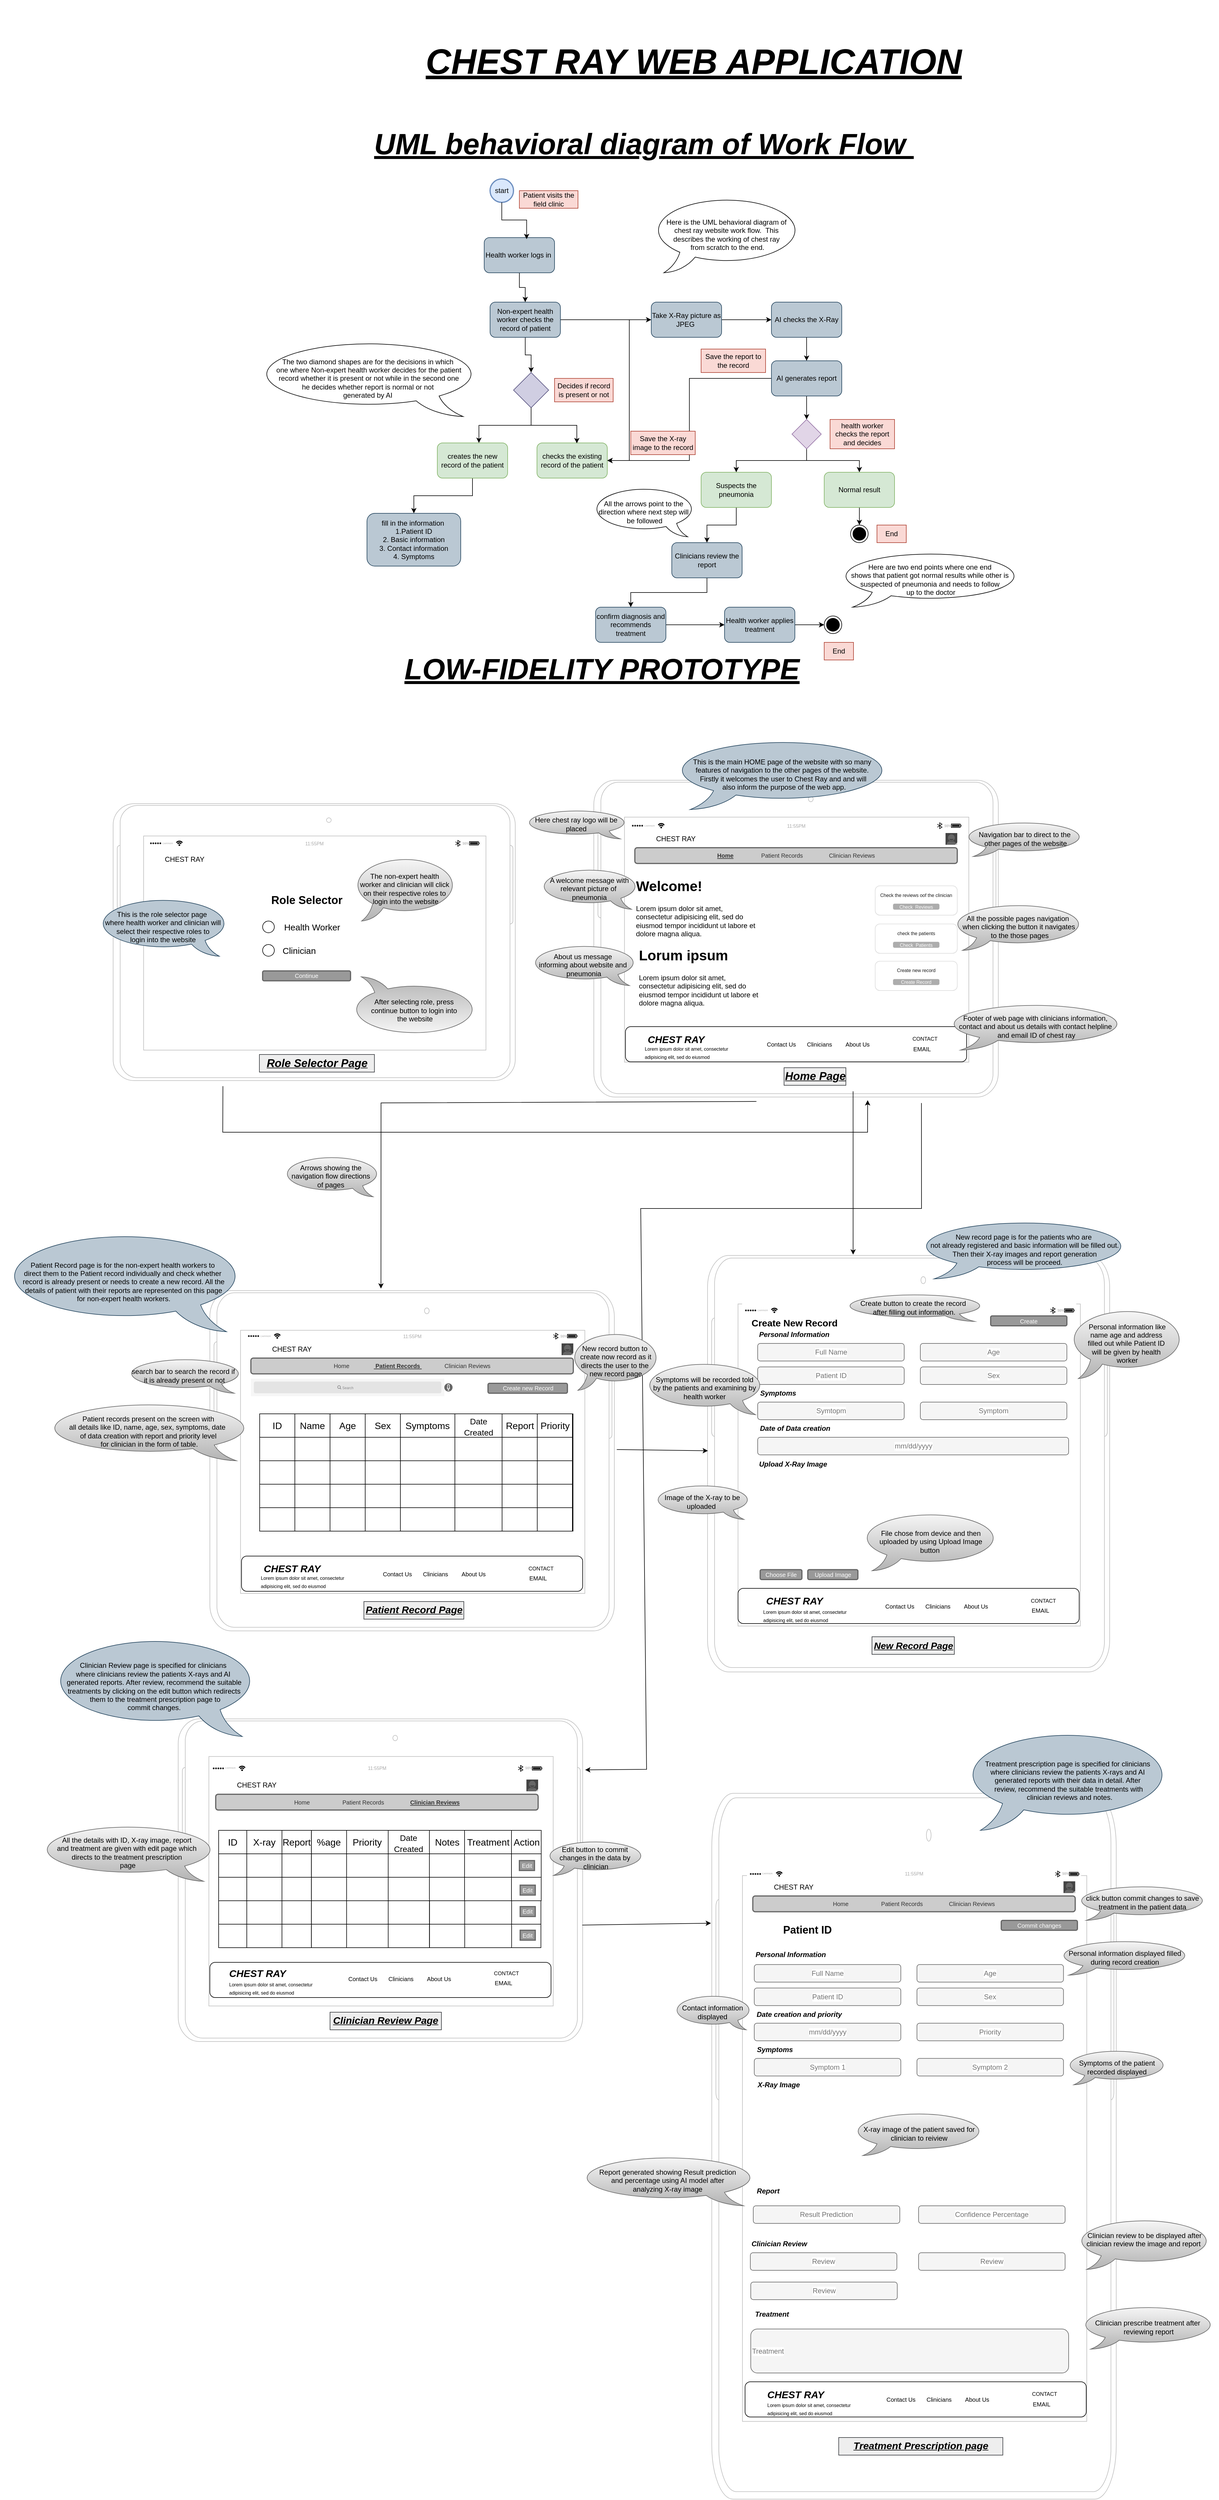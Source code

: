 <mxfile version="26.2.9">
  <diagram name="Page-1" id="o7U8anEGXOo_Qf-L1rWv">
    <mxGraphModel dx="6920" dy="5010" grid="1" gridSize="10" guides="1" tooltips="1" connect="1" arrows="1" fold="1" page="1" pageScale="1" pageWidth="850" pageHeight="1100" math="0" shadow="0">
      <root>
        <mxCell id="0" />
        <mxCell id="1" parent="0" />
        <mxCell id="rGRRH7rSquDJhVR4HHmK-4" value="The two diamond shapes are for the&amp;nbsp;&lt;span style=&quot;background-color: transparent; color: light-dark(rgb(0, 0, 0), rgb(255, 255, 255));&quot;&gt;decisions&lt;/span&gt;&lt;span style=&quot;background-color: transparent; color: light-dark(rgb(0, 0, 0), rgb(255, 255, 255));&quot;&gt;&amp;nbsp;in&lt;/span&gt;&lt;span style=&quot;background-color: transparent; color: light-dark(rgb(0, 0, 0), rgb(255, 255, 255));&quot;&gt;&amp;nbsp;which&lt;/span&gt;&lt;div&gt;&lt;span style=&quot;background-color: transparent; color: light-dark(rgb(0, 0, 0), rgb(255, 255, 255));&quot;&gt;&amp;nbsp;one where Non-expert&amp;nbsp;&lt;/span&gt;&lt;span style=&quot;background-color: transparent; color: light-dark(rgb(0, 0, 0), rgb(255, 255, 255));&quot;&gt;health worker&lt;/span&gt;&lt;span style=&quot;background-color: transparent; color: light-dark(rgb(0, 0, 0), rgb(255, 255, 255));&quot;&gt;&amp;nbsp;decides for the&amp;nbsp;&lt;/span&gt;&lt;span style=&quot;background-color: transparent; color: light-dark(rgb(0, 0, 0), rgb(255, 255, 255));&quot;&gt;patient&lt;/span&gt;&lt;/div&gt;&lt;div&gt;&lt;span style=&quot;background-color: transparent; color: light-dark(rgb(0, 0, 0), rgb(255, 255, 255));&quot;&gt;&amp;nbsp;&lt;/span&gt;&lt;span style=&quot;background-color: transparent; color: light-dark(rgb(0, 0, 0), rgb(255, 255, 255));&quot;&gt;record whether it&lt;/span&gt;&lt;span style=&quot;background-color: transparent; color: light-dark(rgb(0, 0, 0), rgb(255, 255, 255));&quot;&gt;&amp;nbsp;is present or not while&amp;nbsp;&lt;/span&gt;&lt;span style=&quot;background-color: transparent; color: light-dark(rgb(0, 0, 0), rgb(255, 255, 255));&quot;&gt;in the second one&lt;/span&gt;&lt;/div&gt;&lt;div&gt;&lt;span style=&quot;background-color: transparent; color: light-dark(rgb(0, 0, 0), rgb(255, 255, 255));&quot;&gt;&amp;nbsp;he decides&amp;nbsp;&lt;/span&gt;&lt;span style=&quot;background-color: transparent; color: light-dark(rgb(0, 0, 0), rgb(255, 255, 255));&quot;&gt;whether&amp;nbsp;&lt;/span&gt;&lt;span style=&quot;background-color: transparent; color: light-dark(rgb(0, 0, 0), rgb(255, 255, 255));&quot;&gt;report is normal or not&amp;nbsp;&lt;/span&gt;&lt;/div&gt;&lt;div&gt;&lt;span style=&quot;background-color: transparent; color: light-dark(rgb(0, 0, 0), rgb(255, 255, 255));&quot;&gt;generated by AI&lt;/span&gt;&lt;/div&gt;" style="whiteSpace=wrap;html=1;shape=mxgraph.basic.oval_callout;direction=east;flipH=1;" parent="1" vertex="1">
          <mxGeometry x="-1040" y="-640" width="389" height="130" as="geometry" />
        </mxCell>
        <mxCell id="U05u6-LTrtxGhppZVjrv-1" value="" style="verticalLabelPosition=bottom;verticalAlign=top;html=1;shadow=0;dashed=0;strokeWidth=1;shape=mxgraph.android.tab2;strokeColor=#c0c0c0;direction=north;" parent="1" vertex="1">
          <mxGeometry x="-460" y="110" width="690" height="540" as="geometry" />
        </mxCell>
        <mxCell id="U05u6-LTrtxGhppZVjrv-2" value="" style="html=1;strokeWidth=1;shadow=0;dashed=0;shape=mxgraph.ios7ui.appBar;fillColor=#ffffff;gradientColor=none;sketch=0;hachureGap=4;pointerEvents=0;fontFamily=Architects Daughter;fontSource=https%3A%2F%2Ffonts.googleapis.com%2Fcss%3Ffamily%3DArchitects%2BDaughter;fontSize=20;" parent="1" vertex="1">
          <mxGeometry x="-400" y="180" width="570" height="15" as="geometry" />
        </mxCell>
        <mxCell id="U05u6-LTrtxGhppZVjrv-3" value="CARRIER" style="shape=rect;align=left;fontSize=8;spacingLeft=24;fontSize=4;fontColor=#aaaaaa;strokeColor=none;fillColor=none;spacingTop=0;sketch=0;hachureGap=4;pointerEvents=0;fontFamily=Helvetica;html=1;" parent="U05u6-LTrtxGhppZVjrv-2" vertex="1">
          <mxGeometry y="0.5" width="50" height="13" relative="1" as="geometry">
            <mxPoint y="-6.5" as="offset" />
          </mxGeometry>
        </mxCell>
        <mxCell id="U05u6-LTrtxGhppZVjrv-4" value="11:55PM" style="shape=rect;fontSize=8;fontColor=#aaaaaa;strokeColor=none;fillColor=none;spacingTop=0;sketch=0;hachureGap=4;pointerEvents=0;fontFamily=Helvetica;html=1;" parent="U05u6-LTrtxGhppZVjrv-2" vertex="1">
          <mxGeometry x="0.5" y="0.5" width="50" height="13" relative="1" as="geometry">
            <mxPoint x="-25" y="-6.5" as="offset" />
          </mxGeometry>
        </mxCell>
        <mxCell id="U05u6-LTrtxGhppZVjrv-5" value="98%" style="shape=rect;align=right;fontSize=8;spacingRight=19;fontSize=6;fontColor=#aaaaaa;strokeColor=none;fillColor=none;spacingTop=0;sketch=0;hachureGap=4;pointerEvents=0;fontFamily=Helvetica;html=1;" parent="U05u6-LTrtxGhppZVjrv-2" vertex="1">
          <mxGeometry x="1" y="0.5" width="45" height="13" relative="1" as="geometry">
            <mxPoint x="-45" y="-6.5" as="offset" />
          </mxGeometry>
        </mxCell>
        <UserObject label="" id="U05u6-LTrtxGhppZVjrv-6">
          <mxCell style="verticalLabelPosition=bottom;verticalAlign=top;html=1;shadow=0;dashed=0;strokeWidth=1;shape=mxgraph.android.contact_badge_normal;sketch=0;" parent="1" vertex="1">
            <mxGeometry x="140" y="200" width="20" height="20" as="geometry" />
          </mxCell>
        </UserObject>
        <mxCell id="U05u6-LTrtxGhppZVjrv-7" value="" style="shape=image;html=1;verticalAlign=top;verticalLabelPosition=bottom;labelBackgroundColor=#ffffff;imageAspect=0;aspect=fixed;image=https://cdn4.iconfinder.com/data/icons/basic-user-interface-2/512/User_Interface-33-128.png" parent="1" vertex="1">
          <mxGeometry x="-400" y="190" width="40" height="40" as="geometry" />
        </mxCell>
        <mxCell id="U05u6-LTrtxGhppZVjrv-8" value="CHEST RAY" style="text;html=1;align=center;verticalAlign=middle;whiteSpace=wrap;rounded=0;" parent="1" vertex="1">
          <mxGeometry x="-360" y="195" width="80" height="30" as="geometry" />
        </mxCell>
        <mxCell id="U05u6-LTrtxGhppZVjrv-9" value="&lt;b&gt;&lt;u&gt;Home&lt;/u&gt;&amp;nbsp;&lt;/b&gt;&amp;nbsp; &amp;nbsp; &amp;nbsp; &amp;nbsp; &amp;nbsp; &amp;nbsp; &amp;nbsp; &amp;nbsp; Patient Records&amp;nbsp; &amp;nbsp; &amp;nbsp; &amp;nbsp; &amp;nbsp; &amp;nbsp; &amp;nbsp; &amp;nbsp; Clinician Reviews" style="rounded=1;html=1;shadow=0;dashed=0;whiteSpace=wrap;fontSize=10;fillColor=#CCCCCC;align=center;strokeColor=#666666;fontColor=#333333;strokeWidth=2;" parent="1" vertex="1">
          <mxGeometry x="-390" y="225" width="550" height="26.88" as="geometry" />
        </mxCell>
        <mxCell id="U05u6-LTrtxGhppZVjrv-10" value="&lt;h1 style=&quot;margin-top: 0px;&quot;&gt;Welcome!&lt;/h1&gt;&lt;p&gt;Lorem ipsum dolor sit amet, consectetur adipisicing elit, sed do eiusmod tempor incididunt ut labore et dolore magna aliqua.&lt;/p&gt;" style="text;html=1;whiteSpace=wrap;overflow=hidden;rounded=0;" parent="1" vertex="1">
          <mxGeometry x="-390" y="270" width="210" height="110" as="geometry" />
        </mxCell>
        <mxCell id="U05u6-LTrtxGhppZVjrv-11" value="" style="html=1;shadow=0;dashed=0;shape=mxgraph.ios.fancyRRect;rSize=8;strokeColor=#dddddd;fillColor=#FFFFFF;gradientColor=none;opacity=80;fontColor=#ffffff;fontSize=8;whiteSpace=wrap;align=center;sketch=0;hachureGap=4;pointerEvents=0;fontFamily=Helvetica;" parent="1" vertex="1">
          <mxGeometry x="20" y="290" width="140" height="50" as="geometry" />
        </mxCell>
        <mxCell id="U05u6-LTrtxGhppZVjrv-12" value="" style="html=1;shadow=0;dashed=0;shape=mxgraph.ios.anchor;fontSize=12;fontColor=#ffffff;whiteSpace=wrap;resizeWidth=1;sketch=0;hachureGap=4;pointerEvents=0;fontFamily=Helvetica;" parent="U05u6-LTrtxGhppZVjrv-11" vertex="1">
          <mxGeometry width="140" height="25" relative="1" as="geometry" />
        </mxCell>
        <UserObject label="Check&amp;nbsp; Reviews" id="U05u6-LTrtxGhppZVjrv-13">
          <mxCell style="html=1;shadow=0;dashed=0;shape=mxgraph.ios.rrect;rSize=3;fontSize=8;fontColor=#ffffff;strokeColor=#ffffff;fillColor=#999999;gradientColor=none;opacity=80;whiteSpace=wrap;sketch=0;hachureGap=4;pointerEvents=0;fontFamily=Helvetica;" parent="U05u6-LTrtxGhppZVjrv-11" vertex="1">
            <mxGeometry x="0.5" y="1" width="80" height="11" relative="1" as="geometry">
              <mxPoint x="-40" y="-20" as="offset" />
            </mxGeometry>
          </mxCell>
        </UserObject>
        <mxCell id="U05u6-LTrtxGhppZVjrv-14" value="&lt;font&gt;&lt;span style=&quot;font-size: 8px;&quot;&gt;Check the reviews oof the clinician&lt;/span&gt;&lt;/font&gt;" style="text;html=1;align=center;verticalAlign=middle;whiteSpace=wrap;rounded=0;fontColor=#1A1A1A;" parent="U05u6-LTrtxGhppZVjrv-11" vertex="1">
          <mxGeometry x="5" width="130" height="30" as="geometry" />
        </mxCell>
        <mxCell id="U05u6-LTrtxGhppZVjrv-15" value="" style="shape=image;html=1;verticalAlign=top;verticalLabelPosition=bottom;labelBackgroundColor=#ffffff;imageAspect=0;aspect=fixed;image=https://cdn4.iconfinder.com/data/icons/app-custom-ui-1/48/Picture-128.png" parent="1" vertex="1">
          <mxGeometry x="-175" y="270" width="120" height="120" as="geometry" />
        </mxCell>
        <mxCell id="U05u6-LTrtxGhppZVjrv-16" value="" style="rounded=1;whiteSpace=wrap;html=1;" parent="1" vertex="1">
          <mxGeometry x="-406" y="530" width="582" height="60" as="geometry" />
        </mxCell>
        <mxCell id="U05u6-LTrtxGhppZVjrv-17" value="&lt;font style=&quot;font-size: 17px;&quot;&gt;&lt;b&gt;&lt;i&gt;CHEST RAY&lt;/i&gt;&lt;/b&gt;&lt;/font&gt;" style="text;html=1;align=center;verticalAlign=middle;whiteSpace=wrap;rounded=0;" parent="1" vertex="1">
          <mxGeometry x="-377.5" y="537.5" width="115" height="30" as="geometry" />
        </mxCell>
        <mxCell id="U05u6-LTrtxGhppZVjrv-18" value="" style="shape=image;html=1;verticalAlign=top;verticalLabelPosition=bottom;labelBackgroundColor=#ffffff;imageAspect=0;aspect=fixed;image=https://cdn4.iconfinder.com/data/icons/app-custom-ui-1/48/Picture-128.png" parent="1" vertex="1">
          <mxGeometry x="-390" y="545" width="15" height="15" as="geometry" />
        </mxCell>
        <mxCell id="U05u6-LTrtxGhppZVjrv-19" value="&lt;font style=&quot;font-size: 9px;&quot;&gt;CONTACT&lt;/font&gt;" style="text;html=1;align=center;verticalAlign=middle;whiteSpace=wrap;rounded=0;" parent="1" vertex="1">
          <mxGeometry x="80" y="540" width="50" height="20" as="geometry" />
        </mxCell>
        <mxCell id="U05u6-LTrtxGhppZVjrv-20" value="" style="verticalLabelPosition=top;html=1;shadow=0;dashed=0;verticalAlign=bottom;strokeWidth=1;shape=mxgraph.ios.iPin;fillColor2=#00dd00;fillColor3=#004400;strokeColor=#006600;" parent="1" vertex="1">
          <mxGeometry x="-30" y="550" height="10" as="geometry" />
        </mxCell>
        <mxCell id="U05u6-LTrtxGhppZVjrv-21" value="" style="shape=image;html=1;verticalAlign=top;verticalLabelPosition=bottom;labelBackgroundColor=#ffffff;imageAspect=0;aspect=fixed;image=https://cdn1.iconfinder.com/data/icons/iconnice-vector-icon/31/Vector-icons_23-128.png" parent="1" vertex="1">
          <mxGeometry x="65" y="545" width="10" height="10" as="geometry" />
        </mxCell>
        <mxCell id="U05u6-LTrtxGhppZVjrv-22" value="" style="shape=image;html=1;verticalAlign=top;verticalLabelPosition=bottom;labelBackgroundColor=#ffffff;imageAspect=0;aspect=fixed;image=https://cdn1.iconfinder.com/data/icons/iconnice-vector-icon/31/Vector-icons_23-128.png" parent="1" vertex="1">
          <mxGeometry x="65" y="565" width="10" height="10" as="geometry" />
        </mxCell>
        <mxCell id="U05u6-LTrtxGhppZVjrv-23" value="&lt;font size=&quot;1&quot;&gt;EMAIL&lt;/font&gt;" style="text;html=1;align=center;verticalAlign=middle;whiteSpace=wrap;rounded=0;" parent="1" vertex="1">
          <mxGeometry x="80" y="557.5" width="40" height="20" as="geometry" />
        </mxCell>
        <mxCell id="U05u6-LTrtxGhppZVjrv-24" value="&lt;font size=&quot;1&quot;&gt;Contact Us&lt;/font&gt;" style="text;html=1;align=center;verticalAlign=middle;whiteSpace=wrap;rounded=0;" parent="1" vertex="1">
          <mxGeometry x="-170" y="550" width="60" height="20" as="geometry" />
        </mxCell>
        <mxCell id="U05u6-LTrtxGhppZVjrv-25" value="&lt;font size=&quot;1&quot;&gt;About Us&lt;/font&gt;" style="text;html=1;align=center;verticalAlign=middle;whiteSpace=wrap;rounded=0;" parent="1" vertex="1">
          <mxGeometry x="-40" y="550" width="60" height="20" as="geometry" />
        </mxCell>
        <mxCell id="U05u6-LTrtxGhppZVjrv-26" value="&lt;h1 style=&quot;margin-top: 0px;&quot;&gt;&lt;br&gt;&lt;/h1&gt;&lt;p&gt;&lt;font style=&quot;font-size: 8px;&quot;&gt;Lorem ipsum dolor sit amet, consectetur adipisicing elit, sed do eiusmod&amp;nbsp;&lt;/font&gt;&lt;/p&gt;" style="text;html=1;whiteSpace=wrap;overflow=hidden;rounded=0;" parent="1" vertex="1">
          <mxGeometry x="-375" y="507.5" width="180" height="80" as="geometry" />
        </mxCell>
        <mxCell id="U05u6-LTrtxGhppZVjrv-27" value="&lt;font size=&quot;1&quot;&gt;Clinicians&lt;/font&gt;" style="text;html=1;align=center;verticalAlign=middle;whiteSpace=wrap;rounded=0;" parent="1" vertex="1">
          <mxGeometry x="-100" y="550" width="50" height="20" as="geometry" />
        </mxCell>
        <mxCell id="U05u6-LTrtxGhppZVjrv-28" value="" style="verticalLabelPosition=bottom;verticalAlign=top;html=1;shadow=0;dashed=0;strokeWidth=1;shape=mxgraph.android.tab2;strokeColor=#c0c0c0;direction=north;" parent="1" vertex="1">
          <mxGeometry x="-1280" y="150" width="686" height="472" as="geometry" />
        </mxCell>
        <mxCell id="U05u6-LTrtxGhppZVjrv-29" value="" style="html=1;strokeWidth=1;shadow=0;dashed=0;shape=mxgraph.ios7ui.appBar;fillColor=#ffffff;gradientColor=none;sketch=0;hachureGap=4;pointerEvents=0;fontFamily=Architects Daughter;fontSource=https%3A%2F%2Ffonts.googleapis.com%2Fcss%3Ffamily%3DArchitects%2BDaughter;fontSize=20;" parent="1" vertex="1">
          <mxGeometry x="-1222" y="210" width="570" height="15" as="geometry" />
        </mxCell>
        <mxCell id="U05u6-LTrtxGhppZVjrv-30" value="CARRIER" style="shape=rect;align=left;fontSize=8;spacingLeft=24;fontSize=4;fontColor=#aaaaaa;strokeColor=none;fillColor=none;spacingTop=0;sketch=0;hachureGap=4;pointerEvents=0;fontFamily=Helvetica;html=1;" parent="U05u6-LTrtxGhppZVjrv-29" vertex="1">
          <mxGeometry y="0.5" width="50" height="13" relative="1" as="geometry">
            <mxPoint y="-6.5" as="offset" />
          </mxGeometry>
        </mxCell>
        <mxCell id="U05u6-LTrtxGhppZVjrv-31" value="11:55PM" style="shape=rect;fontSize=8;fontColor=#aaaaaa;strokeColor=none;fillColor=none;spacingTop=0;sketch=0;hachureGap=4;pointerEvents=0;fontFamily=Helvetica;html=1;" parent="U05u6-LTrtxGhppZVjrv-29" vertex="1">
          <mxGeometry x="0.5" y="0.5" width="50" height="13" relative="1" as="geometry">
            <mxPoint x="-25" y="-6.5" as="offset" />
          </mxGeometry>
        </mxCell>
        <mxCell id="U05u6-LTrtxGhppZVjrv-32" value="98%" style="shape=rect;align=right;fontSize=8;spacingRight=19;fontSize=6;fontColor=#aaaaaa;strokeColor=none;fillColor=none;spacingTop=0;sketch=0;hachureGap=4;pointerEvents=0;fontFamily=Helvetica;html=1;" parent="U05u6-LTrtxGhppZVjrv-29" vertex="1">
          <mxGeometry x="1" y="0.5" width="45" height="13" relative="1" as="geometry">
            <mxPoint x="-45" y="-6.5" as="offset" />
          </mxGeometry>
        </mxCell>
        <mxCell id="U05u6-LTrtxGhppZVjrv-35" value="&lt;b style=&quot;&quot;&gt;&lt;font style=&quot;font-size: 19px;&quot;&gt;Role Selector&lt;/font&gt;&lt;/b&gt;" style="text;html=1;align=center;verticalAlign=middle;whiteSpace=wrap;rounded=0;" parent="1" vertex="1">
          <mxGeometry x="-1043.5" y="300" width="187" height="30" as="geometry" />
        </mxCell>
        <mxCell id="U05u6-LTrtxGhppZVjrv-37" value="Continue" style="rounded=1;html=1;shadow=0;dashed=0;whiteSpace=wrap;fontSize=10;fillColor=#999999;align=center;strokeColor=#666666;fontColor=#ffffff;strokeWidth=2;" parent="1" vertex="1">
          <mxGeometry x="-1025" y="435" width="150" height="16.88" as="geometry" />
        </mxCell>
        <mxCell id="U05u6-LTrtxGhppZVjrv-56" value="" style="endArrow=classic;html=1;rounded=0;exitX=-0.02;exitY=0.273;exitDx=0;exitDy=0;exitPerimeter=0;entryX=-0.01;entryY=0.677;entryDx=0;entryDy=0;entryPerimeter=0;" parent="1" source="U05u6-LTrtxGhppZVjrv-28" target="U05u6-LTrtxGhppZVjrv-1" edge="1">
          <mxGeometry width="50" height="50" relative="1" as="geometry">
            <mxPoint x="-440" y="750" as="sourcePoint" />
            <mxPoint x="-543" y="740" as="targetPoint" />
            <Array as="points">
              <mxPoint x="-1093" y="710" />
              <mxPoint x="7" y="710" />
            </Array>
          </mxGeometry>
        </mxCell>
        <mxCell id="U05u6-LTrtxGhppZVjrv-58" value="&lt;h1 style=&quot;margin-top: 0px;&quot;&gt;Lorum ipsum&lt;/h1&gt;&lt;p&gt;Lorem ipsum dolor sit amet, consectetur adipisicing elit, sed do eiusmod tempor incididunt ut labore et dolore magna aliqua.&lt;/p&gt;" style="text;html=1;whiteSpace=wrap;overflow=hidden;rounded=0;" parent="1" vertex="1">
          <mxGeometry x="-385" y="388.44" width="210" height="110" as="geometry" />
        </mxCell>
        <mxCell id="U05u6-LTrtxGhppZVjrv-59" value="" style="shape=image;html=1;verticalAlign=top;verticalLabelPosition=bottom;labelBackgroundColor=#ffffff;imageAspect=0;aspect=fixed;image=https://cdn4.iconfinder.com/data/icons/app-custom-ui-1/48/Picture-128.png" parent="1" vertex="1">
          <mxGeometry x="-170" y="388.44" width="120" height="120" as="geometry" />
        </mxCell>
        <mxCell id="U05u6-LTrtxGhppZVjrv-60" value="" style="html=1;shadow=0;dashed=0;shape=mxgraph.ios.fancyRRect;rSize=8;strokeColor=#dddddd;fillColor=#FFFFFF;gradientColor=none;opacity=80;fontColor=#ffffff;fontSize=8;whiteSpace=wrap;align=center;sketch=0;hachureGap=4;pointerEvents=0;fontFamily=Helvetica;" parent="1" vertex="1">
          <mxGeometry x="20" y="355" width="140" height="50" as="geometry" />
        </mxCell>
        <mxCell id="U05u6-LTrtxGhppZVjrv-61" value="" style="html=1;shadow=0;dashed=0;shape=mxgraph.ios.anchor;fontSize=12;fontColor=#ffffff;whiteSpace=wrap;resizeWidth=1;sketch=0;hachureGap=4;pointerEvents=0;fontFamily=Helvetica;" parent="U05u6-LTrtxGhppZVjrv-60" vertex="1">
          <mxGeometry width="140" height="25" relative="1" as="geometry" />
        </mxCell>
        <UserObject label="Check&amp;nbsp; Patients" id="U05u6-LTrtxGhppZVjrv-62">
          <mxCell style="html=1;shadow=0;dashed=0;shape=mxgraph.ios.rrect;rSize=3;fontSize=8;fontColor=#ffffff;strokeColor=#ffffff;fillColor=#999999;gradientColor=none;opacity=80;whiteSpace=wrap;sketch=0;hachureGap=4;pointerEvents=0;fontFamily=Helvetica;" parent="U05u6-LTrtxGhppZVjrv-60" vertex="1">
            <mxGeometry x="0.5" y="1" width="80" height="11" relative="1" as="geometry">
              <mxPoint x="-40" y="-20" as="offset" />
            </mxGeometry>
          </mxCell>
        </UserObject>
        <mxCell id="U05u6-LTrtxGhppZVjrv-63" value="&lt;span style=&quot;font-size: 8px;&quot;&gt;check the patients&lt;/span&gt;" style="text;html=1;align=center;verticalAlign=middle;whiteSpace=wrap;rounded=0;fontColor=#1A1A1A;" parent="U05u6-LTrtxGhppZVjrv-60" vertex="1">
          <mxGeometry x="5" width="130" height="30" as="geometry" />
        </mxCell>
        <mxCell id="U05u6-LTrtxGhppZVjrv-64" value="" style="html=1;shadow=0;dashed=0;shape=mxgraph.ios.fancyRRect;rSize=8;strokeColor=#dddddd;fillColor=#FFFFFF;gradientColor=none;opacity=80;fontColor=#ffffff;fontSize=8;whiteSpace=wrap;align=center;sketch=0;hachureGap=4;pointerEvents=0;fontFamily=Helvetica;" parent="1" vertex="1">
          <mxGeometry x="20" y="418.44" width="140" height="50" as="geometry" />
        </mxCell>
        <mxCell id="U05u6-LTrtxGhppZVjrv-65" value="" style="html=1;shadow=0;dashed=0;shape=mxgraph.ios.anchor;fontSize=12;fontColor=#ffffff;whiteSpace=wrap;resizeWidth=1;sketch=0;hachureGap=4;pointerEvents=0;fontFamily=Helvetica;" parent="U05u6-LTrtxGhppZVjrv-64" vertex="1">
          <mxGeometry width="140" height="25" relative="1" as="geometry" />
        </mxCell>
        <UserObject label="Create Record" id="U05u6-LTrtxGhppZVjrv-66">
          <mxCell style="html=1;shadow=0;dashed=0;shape=mxgraph.ios.rrect;rSize=3;fontSize=8;fontColor=#ffffff;strokeColor=#ffffff;fillColor=#999999;gradientColor=none;opacity=80;whiteSpace=wrap;sketch=0;hachureGap=4;pointerEvents=0;fontFamily=Helvetica;" parent="U05u6-LTrtxGhppZVjrv-64" vertex="1">
            <mxGeometry x="0.5" y="1" width="80" height="11" relative="1" as="geometry">
              <mxPoint x="-40" y="-20" as="offset" />
            </mxGeometry>
          </mxCell>
        </UserObject>
        <mxCell id="U05u6-LTrtxGhppZVjrv-67" value="&lt;font&gt;&lt;span style=&quot;font-size: 8px;&quot;&gt;Create new record&lt;/span&gt;&lt;/font&gt;" style="text;html=1;align=center;verticalAlign=middle;whiteSpace=wrap;rounded=0;fontColor=#1A1A1A;" parent="U05u6-LTrtxGhppZVjrv-64" vertex="1">
          <mxGeometry x="5" width="130" height="30" as="geometry" />
        </mxCell>
        <mxCell id="U05u6-LTrtxGhppZVjrv-68" value="" style="verticalLabelPosition=bottom;verticalAlign=top;html=1;shadow=0;dashed=0;strokeWidth=1;shape=mxgraph.android.tab2;strokeColor=#c0c0c0;direction=north;" parent="1" vertex="1">
          <mxGeometry x="-1115" y="980" width="690" height="580" as="geometry" />
        </mxCell>
        <mxCell id="U05u6-LTrtxGhppZVjrv-69" value="" style="html=1;strokeWidth=1;shadow=0;dashed=0;shape=mxgraph.ios7ui.appBar;fillColor=#ffffff;gradientColor=none;sketch=0;hachureGap=4;pointerEvents=0;fontFamily=Architects Daughter;fontSource=https%3A%2F%2Ffonts.googleapis.com%2Fcss%3Ffamily%3DArchitects%2BDaughter;fontSize=20;" parent="1" vertex="1">
          <mxGeometry x="-1055" y="1050" width="570" height="15" as="geometry" />
        </mxCell>
        <mxCell id="U05u6-LTrtxGhppZVjrv-70" value="CARRIER" style="shape=rect;align=left;fontSize=8;spacingLeft=24;fontSize=4;fontColor=#aaaaaa;strokeColor=none;fillColor=none;spacingTop=0;sketch=0;hachureGap=4;pointerEvents=0;fontFamily=Helvetica;html=1;" parent="U05u6-LTrtxGhppZVjrv-69" vertex="1">
          <mxGeometry y="0.5" width="50" height="13" relative="1" as="geometry">
            <mxPoint y="-6.5" as="offset" />
          </mxGeometry>
        </mxCell>
        <mxCell id="U05u6-LTrtxGhppZVjrv-71" value="11:55PM" style="shape=rect;fontSize=8;fontColor=#aaaaaa;strokeColor=none;fillColor=none;spacingTop=0;sketch=0;hachureGap=4;pointerEvents=0;fontFamily=Helvetica;html=1;" parent="U05u6-LTrtxGhppZVjrv-69" vertex="1">
          <mxGeometry x="0.5" y="0.5" width="50" height="13" relative="1" as="geometry">
            <mxPoint x="-25" y="-6.5" as="offset" />
          </mxGeometry>
        </mxCell>
        <mxCell id="U05u6-LTrtxGhppZVjrv-72" value="98%" style="shape=rect;align=right;fontSize=8;spacingRight=19;fontSize=6;fontColor=#aaaaaa;strokeColor=none;fillColor=none;spacingTop=0;sketch=0;hachureGap=4;pointerEvents=0;fontFamily=Helvetica;html=1;" parent="U05u6-LTrtxGhppZVjrv-69" vertex="1">
          <mxGeometry x="1" y="0.5" width="45" height="13" relative="1" as="geometry">
            <mxPoint x="-45" y="-6.5" as="offset" />
          </mxGeometry>
        </mxCell>
        <mxCell id="U05u6-LTrtxGhppZVjrv-73" value="" style="verticalLabelPosition=bottom;verticalAlign=top;html=1;shadow=0;dashed=0;strokeWidth=1;shape=mxgraph.android.contact_badge_normal;sketch=0;" parent="1" vertex="1">
          <mxGeometry x="-515" y="1070" width="20" height="20" as="geometry" />
        </mxCell>
        <mxCell id="U05u6-LTrtxGhppZVjrv-74" value="" style="shape=image;html=1;verticalAlign=top;verticalLabelPosition=bottom;labelBackgroundColor=#ffffff;imageAspect=0;aspect=fixed;image=https://cdn4.iconfinder.com/data/icons/basic-user-interface-2/512/User_Interface-33-128.png" parent="1" vertex="1">
          <mxGeometry x="-1055" y="1060" width="40" height="40" as="geometry" />
        </mxCell>
        <mxCell id="U05u6-LTrtxGhppZVjrv-75" value="CHEST RAY" style="text;html=1;align=center;verticalAlign=middle;whiteSpace=wrap;rounded=0;" parent="1" vertex="1">
          <mxGeometry x="-1015" y="1065" width="80" height="30" as="geometry" />
        </mxCell>
        <UserObject label="Home&lt;b&gt;&amp;nbsp;&lt;/b&gt;&amp;nbsp; &amp;nbsp; &amp;nbsp; &amp;nbsp; &amp;nbsp; &amp;nbsp; &amp;nbsp;&amp;nbsp;&lt;u&gt;&lt;b&gt; Patient Records&amp;nbsp;&lt;/b&gt;&lt;/u&gt;&amp;nbsp; &amp;nbsp; &amp;nbsp; &amp;nbsp; &amp;nbsp; &amp;nbsp; &amp;nbsp; Clinician Reviews" id="U05u6-LTrtxGhppZVjrv-76">
          <mxCell style="rounded=1;html=1;shadow=0;dashed=0;whiteSpace=wrap;fontSize=10;fillColor=#CCCCCC;align=center;strokeColor=#666666;fontColor=#333333;strokeWidth=2;" parent="1" vertex="1">
            <mxGeometry x="-1045" y="1095" width="550" height="26.88" as="geometry" />
          </mxCell>
        </UserObject>
        <mxCell id="U05u6-LTrtxGhppZVjrv-77" value="" style="rounded=1;whiteSpace=wrap;html=1;" parent="1" vertex="1">
          <mxGeometry x="-1061" y="1432.5" width="582" height="60" as="geometry" />
        </mxCell>
        <mxCell id="U05u6-LTrtxGhppZVjrv-78" value="&lt;font style=&quot;font-size: 17px;&quot;&gt;&lt;b&gt;&lt;i&gt;CHEST RAY&lt;/i&gt;&lt;/b&gt;&lt;/font&gt;" style="text;html=1;align=center;verticalAlign=middle;whiteSpace=wrap;rounded=0;" parent="1" vertex="1">
          <mxGeometry x="-1032.5" y="1440" width="115" height="30" as="geometry" />
        </mxCell>
        <mxCell id="U05u6-LTrtxGhppZVjrv-79" value="" style="shape=image;html=1;verticalAlign=top;verticalLabelPosition=bottom;labelBackgroundColor=#ffffff;imageAspect=0;aspect=fixed;image=https://cdn4.iconfinder.com/data/icons/app-custom-ui-1/48/Picture-128.png" parent="1" vertex="1">
          <mxGeometry x="-1045" y="1447.5" width="15" height="15" as="geometry" />
        </mxCell>
        <mxCell id="U05u6-LTrtxGhppZVjrv-80" value="&lt;font style=&quot;font-size: 9px;&quot;&gt;CONTACT&lt;/font&gt;" style="text;html=1;align=center;verticalAlign=middle;whiteSpace=wrap;rounded=0;" parent="1" vertex="1">
          <mxGeometry x="-575" y="1442.5" width="50" height="20" as="geometry" />
        </mxCell>
        <mxCell id="U05u6-LTrtxGhppZVjrv-81" value="" style="verticalLabelPosition=top;html=1;shadow=0;dashed=0;verticalAlign=bottom;strokeWidth=1;shape=mxgraph.ios.iPin;fillColor2=#00dd00;fillColor3=#004400;strokeColor=#006600;" parent="1" vertex="1">
          <mxGeometry x="-685" y="1452.5" height="10" as="geometry" />
        </mxCell>
        <mxCell id="U05u6-LTrtxGhppZVjrv-82" value="" style="shape=image;html=1;verticalAlign=top;verticalLabelPosition=bottom;labelBackgroundColor=#ffffff;imageAspect=0;aspect=fixed;image=https://cdn1.iconfinder.com/data/icons/iconnice-vector-icon/31/Vector-icons_23-128.png" parent="1" vertex="1">
          <mxGeometry x="-590" y="1447.5" width="10" height="10" as="geometry" />
        </mxCell>
        <mxCell id="U05u6-LTrtxGhppZVjrv-83" value="" style="shape=image;html=1;verticalAlign=top;verticalLabelPosition=bottom;labelBackgroundColor=#ffffff;imageAspect=0;aspect=fixed;image=https://cdn1.iconfinder.com/data/icons/iconnice-vector-icon/31/Vector-icons_23-128.png" parent="1" vertex="1">
          <mxGeometry x="-590" y="1467.5" width="10" height="10" as="geometry" />
        </mxCell>
        <mxCell id="U05u6-LTrtxGhppZVjrv-84" value="&lt;font size=&quot;1&quot;&gt;EMAIL&lt;/font&gt;" style="text;html=1;align=center;verticalAlign=middle;whiteSpace=wrap;rounded=0;" parent="1" vertex="1">
          <mxGeometry x="-575" y="1460" width="40" height="20" as="geometry" />
        </mxCell>
        <mxCell id="U05u6-LTrtxGhppZVjrv-85" value="&lt;font size=&quot;1&quot;&gt;Contact Us&lt;/font&gt;" style="text;html=1;align=center;verticalAlign=middle;whiteSpace=wrap;rounded=0;" parent="1" vertex="1">
          <mxGeometry x="-825" y="1452.5" width="60" height="20" as="geometry" />
        </mxCell>
        <mxCell id="U05u6-LTrtxGhppZVjrv-86" value="&lt;font size=&quot;1&quot;&gt;About Us&lt;/font&gt;" style="text;html=1;align=center;verticalAlign=middle;whiteSpace=wrap;rounded=0;" parent="1" vertex="1">
          <mxGeometry x="-695" y="1452.5" width="60" height="20" as="geometry" />
        </mxCell>
        <mxCell id="U05u6-LTrtxGhppZVjrv-87" value="&lt;h1 style=&quot;margin-top: 0px;&quot;&gt;&lt;br&gt;&lt;/h1&gt;&lt;p&gt;&lt;font style=&quot;font-size: 8px;&quot;&gt;Lorem ipsum dolor sit amet, consectetur adipisicing elit, sed do eiusmod&amp;nbsp;&lt;/font&gt;&lt;/p&gt;" style="text;html=1;whiteSpace=wrap;overflow=hidden;rounded=0;" parent="1" vertex="1">
          <mxGeometry x="-1030" y="1410" width="180" height="80" as="geometry" />
        </mxCell>
        <mxCell id="U05u6-LTrtxGhppZVjrv-88" value="&lt;font size=&quot;1&quot;&gt;Clinicians&lt;/font&gt;" style="text;html=1;align=center;verticalAlign=middle;whiteSpace=wrap;rounded=0;" parent="1" vertex="1">
          <mxGeometry x="-755" y="1452.5" width="50" height="20" as="geometry" />
        </mxCell>
        <mxCell id="U05u6-LTrtxGhppZVjrv-89" value="" style="strokeColor=none;fillColor=#666666;shape=ellipse;" parent="1" vertex="1">
          <mxGeometry x="-715" y="1138" width="14" height="14" as="geometry" />
        </mxCell>
        <mxCell id="U05u6-LTrtxGhppZVjrv-90" value="" style="strokeColor=#F7F7F7;fillColor=none;shape=mxgraph.ios7.icons.microphone;strokeWidth=1;" parent="U05u6-LTrtxGhppZVjrv-89" vertex="1">
          <mxGeometry x="0.5" y="0.5" width="4" height="10" relative="1" as="geometry">
            <mxPoint x="-2" y="-5" as="offset" />
          </mxGeometry>
        </mxCell>
        <mxCell id="U05u6-LTrtxGhppZVjrv-91" value="" style="shape=rect;fillColor=#F6F6F6;strokeColor=none;" parent="1" vertex="1">
          <mxGeometry x="-1045" y="1130" width="330" height="30" as="geometry" />
        </mxCell>
        <mxCell id="U05u6-LTrtxGhppZVjrv-92" value="" style="html=1;strokeWidth=1;shadow=0;dashed=0;shape=mxgraph.ios7ui.marginRect;rx=3;ry=3;rectMargin=5;fillColor=#E4E4E4;strokeColor=none;" parent="U05u6-LTrtxGhppZVjrv-91" vertex="1">
          <mxGeometry width="330" height="30" as="geometry" />
        </mxCell>
        <mxCell id="U05u6-LTrtxGhppZVjrv-93" value="Search" style="shape=mxgraph.ios7.icons.looking_glass;strokeColor=#878789;fillColor=none;fontColor=#878789;labelPosition=right;verticalLabelPosition=middle;align=left;verticalAlign=middle;fontSize=6;fontStyle=0;spacingTop=2;sketch=0;html=1;" parent="U05u6-LTrtxGhppZVjrv-91" vertex="1">
          <mxGeometry x="0.5" y="0.5" width="6" height="6" relative="1" as="geometry">
            <mxPoint x="-17" y="-3" as="offset" />
          </mxGeometry>
        </mxCell>
        <UserObject label="Create new Record" id="U05u6-LTrtxGhppZVjrv-94">
          <mxCell style="rounded=1;html=1;shadow=0;dashed=0;whiteSpace=wrap;fontSize=10;fillColor=#999999;align=center;strokeColor=#666666;fontColor=#ffffff;strokeWidth=2;" parent="1" vertex="1">
            <mxGeometry x="-640.5" y="1138" width="135.5" height="16.88" as="geometry" />
          </mxCell>
        </UserObject>
        <mxCell id="U05u6-LTrtxGhppZVjrv-116" value="" style="endArrow=classic;html=1;rounded=0;exitX=-0.014;exitY=0.402;exitDx=0;exitDy=0;exitPerimeter=0;entryX=1.006;entryY=0.423;entryDx=0;entryDy=0;entryPerimeter=0;" parent="1" source="U05u6-LTrtxGhppZVjrv-1" target="U05u6-LTrtxGhppZVjrv-68" edge="1">
          <mxGeometry width="50" height="50" relative="1" as="geometry">
            <mxPoint x="-80" y="1450" as="sourcePoint" />
            <mxPoint x="240" y="1220" as="targetPoint" />
            <Array as="points">
              <mxPoint x="-823" y="660" />
            </Array>
          </mxGeometry>
        </mxCell>
        <mxCell id="U05u6-LTrtxGhppZVjrv-117" value="" style="verticalLabelPosition=bottom;verticalAlign=top;html=1;shadow=0;dashed=0;strokeWidth=1;shape=mxgraph.android.tab2;strokeColor=#c0c0c0;direction=north;" parent="1" vertex="1">
          <mxGeometry x="-266" y="920" width="686" height="710" as="geometry" />
        </mxCell>
        <mxCell id="U05u6-LTrtxGhppZVjrv-118" value="" style="html=1;strokeWidth=1;shadow=0;dashed=0;shape=mxgraph.ios7ui.appBar;fillColor=#ffffff;gradientColor=none;sketch=0;hachureGap=4;pointerEvents=0;fontFamily=Architects Daughter;fontSource=https%3A%2F%2Ffonts.googleapis.com%2Fcss%3Ffamily%3DArchitects%2BDaughter;fontSize=20;" parent="1" vertex="1">
          <mxGeometry x="-207" y="995" width="570" height="37.5" as="geometry" />
        </mxCell>
        <mxCell id="U05u6-LTrtxGhppZVjrv-119" value="CARRIER" style="shape=rect;align=left;fontSize=8;spacingLeft=24;fontSize=4;fontColor=#aaaaaa;strokeColor=none;fillColor=none;spacingTop=0;sketch=0;hachureGap=4;pointerEvents=0;fontFamily=Helvetica;html=1;" parent="U05u6-LTrtxGhppZVjrv-118" vertex="1">
          <mxGeometry y="0.5" width="50" height="13" relative="1" as="geometry">
            <mxPoint y="-6.5" as="offset" />
          </mxGeometry>
        </mxCell>
        <mxCell id="U05u6-LTrtxGhppZVjrv-120" value="11:55PM" style="shape=rect;fontSize=8;fontColor=#aaaaaa;strokeColor=none;fillColor=none;spacingTop=0;sketch=0;hachureGap=4;pointerEvents=0;fontFamily=Helvetica;html=1;" parent="U05u6-LTrtxGhppZVjrv-118" vertex="1">
          <mxGeometry x="0.5" y="0.5" width="50" height="13" relative="1" as="geometry">
            <mxPoint x="-25" y="-6.5" as="offset" />
          </mxGeometry>
        </mxCell>
        <mxCell id="U05u6-LTrtxGhppZVjrv-121" value="98%" style="shape=rect;align=right;fontSize=8;spacingRight=19;fontSize=6;fontColor=#aaaaaa;strokeColor=none;fillColor=none;spacingTop=0;sketch=0;hachureGap=4;pointerEvents=0;fontFamily=Helvetica;html=1;" parent="U05u6-LTrtxGhppZVjrv-118" vertex="1">
          <mxGeometry x="1" y="0.5" width="45" height="13" relative="1" as="geometry">
            <mxPoint x="-45" y="-6.5" as="offset" />
          </mxGeometry>
        </mxCell>
        <mxCell id="rGRRH7rSquDJhVR4HHmK-38" value="Create button to create the record&amp;nbsp;&lt;div&gt;after&amp;nbsp;&lt;span style=&quot;background-color: transparent; color: light-dark(rgb(0, 0, 0), rgb(255, 255, 255));&quot;&gt;filling out information.&lt;/span&gt;&lt;/div&gt;" style="whiteSpace=wrap;html=1;shape=mxgraph.basic.oval_callout;flipH=1;fillColor=#f5f5f5;gradientColor=#b3b3b3;strokeColor=#666666;" parent="U05u6-LTrtxGhppZVjrv-118" vertex="1">
          <mxGeometry x="170" y="-10" width="247" height="47.5" as="geometry" />
        </mxCell>
        <mxCell id="U05u6-LTrtxGhppZVjrv-122" value="&lt;span style=&quot;font-size: 16px;&quot;&gt;&lt;b&gt;Create New Record&lt;/b&gt;&lt;/span&gt;" style="text;html=1;align=center;verticalAlign=middle;whiteSpace=wrap;rounded=0;" parent="1" vertex="1">
          <mxGeometry x="-211.5" y="1020" width="187" height="30" as="geometry" />
        </mxCell>
        <mxCell id="U05u6-LTrtxGhppZVjrv-123" value="&lt;font color=&quot;#727272&quot;&gt;Full Name&lt;/font&gt;" style="rounded=1;whiteSpace=wrap;html=1;labelBackgroundColor=default;fillColor=#f5f5f5;fontColor=#333333;strokeColor=#666666;" parent="1" vertex="1">
          <mxGeometry x="-180.5" y="1070" width="250" height="30" as="geometry" />
        </mxCell>
        <mxCell id="U05u6-LTrtxGhppZVjrv-124" value="&lt;font color=&quot;#727272&quot;&gt;Age&lt;/font&gt;" style="rounded=1;whiteSpace=wrap;html=1;labelBackgroundColor=default;fillColor=#f5f5f5;fontColor=#333333;strokeColor=#666666;" parent="1" vertex="1">
          <mxGeometry x="97" y="1070" width="250" height="30" as="geometry" />
        </mxCell>
        <mxCell id="U05u6-LTrtxGhppZVjrv-125" value="Create" style="rounded=1;html=1;shadow=0;dashed=0;whiteSpace=wrap;fontSize=10;fillColor=#999999;align=center;strokeColor=#666666;fontColor=#ffffff;strokeWidth=2;" parent="1" vertex="1">
          <mxGeometry x="217" y="1023.12" width="130" height="16.88" as="geometry" />
        </mxCell>
        <mxCell id="U05u6-LTrtxGhppZVjrv-126" value="" style="rounded=1;whiteSpace=wrap;html=1;" parent="1" vertex="1">
          <mxGeometry x="-214" y="1487.5" width="582" height="60" as="geometry" />
        </mxCell>
        <mxCell id="U05u6-LTrtxGhppZVjrv-127" value="&lt;font style=&quot;font-size: 17px;&quot;&gt;&lt;b&gt;&lt;i&gt;CHEST RAY&lt;/i&gt;&lt;/b&gt;&lt;/font&gt;" style="text;html=1;align=center;verticalAlign=middle;whiteSpace=wrap;rounded=0;" parent="1" vertex="1">
          <mxGeometry x="-175.5" y="1495" width="115" height="30" as="geometry" />
        </mxCell>
        <mxCell id="U05u6-LTrtxGhppZVjrv-128" value="" style="shape=image;html=1;verticalAlign=top;verticalLabelPosition=bottom;labelBackgroundColor=#ffffff;imageAspect=0;aspect=fixed;image=https://cdn4.iconfinder.com/data/icons/app-custom-ui-1/48/Picture-128.png" parent="1" vertex="1">
          <mxGeometry x="-188" y="1502.5" width="15" height="15" as="geometry" />
        </mxCell>
        <mxCell id="U05u6-LTrtxGhppZVjrv-129" value="&lt;font style=&quot;font-size: 9px;&quot;&gt;CONTACT&lt;/font&gt;" style="text;html=1;align=center;verticalAlign=middle;whiteSpace=wrap;rounded=0;" parent="1" vertex="1">
          <mxGeometry x="282" y="1497.5" width="50" height="20" as="geometry" />
        </mxCell>
        <mxCell id="U05u6-LTrtxGhppZVjrv-130" value="" style="verticalLabelPosition=top;html=1;shadow=0;dashed=0;verticalAlign=bottom;strokeWidth=1;shape=mxgraph.ios.iPin;fillColor2=#00dd00;fillColor3=#004400;strokeColor=#006600;" parent="1" vertex="1">
          <mxGeometry x="172" y="1507.5" height="10" as="geometry" />
        </mxCell>
        <mxCell id="U05u6-LTrtxGhppZVjrv-131" value="" style="shape=image;html=1;verticalAlign=top;verticalLabelPosition=bottom;labelBackgroundColor=#ffffff;imageAspect=0;aspect=fixed;image=https://cdn1.iconfinder.com/data/icons/iconnice-vector-icon/31/Vector-icons_23-128.png" parent="1" vertex="1">
          <mxGeometry x="267" y="1502.5" width="10" height="10" as="geometry" />
        </mxCell>
        <mxCell id="U05u6-LTrtxGhppZVjrv-132" value="" style="shape=image;html=1;verticalAlign=top;verticalLabelPosition=bottom;labelBackgroundColor=#ffffff;imageAspect=0;aspect=fixed;image=https://cdn1.iconfinder.com/data/icons/iconnice-vector-icon/31/Vector-icons_23-128.png" parent="1" vertex="1">
          <mxGeometry x="267" y="1522.5" width="10" height="10" as="geometry" />
        </mxCell>
        <mxCell id="U05u6-LTrtxGhppZVjrv-133" value="&lt;font size=&quot;1&quot;&gt;EMAIL&lt;/font&gt;" style="text;html=1;align=center;verticalAlign=middle;whiteSpace=wrap;rounded=0;" parent="1" vertex="1">
          <mxGeometry x="282" y="1515" width="40" height="20" as="geometry" />
        </mxCell>
        <mxCell id="U05u6-LTrtxGhppZVjrv-134" value="&lt;font size=&quot;1&quot;&gt;Contact Us&lt;/font&gt;" style="text;html=1;align=center;verticalAlign=middle;whiteSpace=wrap;rounded=0;" parent="1" vertex="1">
          <mxGeometry x="32" y="1507.5" width="60" height="20" as="geometry" />
        </mxCell>
        <mxCell id="U05u6-LTrtxGhppZVjrv-135" value="&lt;font size=&quot;1&quot;&gt;About Us&lt;/font&gt;" style="text;html=1;align=center;verticalAlign=middle;whiteSpace=wrap;rounded=0;" parent="1" vertex="1">
          <mxGeometry x="162" y="1507.5" width="60" height="20" as="geometry" />
        </mxCell>
        <mxCell id="U05u6-LTrtxGhppZVjrv-136" value="&lt;font size=&quot;1&quot;&gt;Clinicians&lt;/font&gt;" style="text;html=1;align=center;verticalAlign=middle;whiteSpace=wrap;rounded=0;" parent="1" vertex="1">
          <mxGeometry x="102" y="1507.5" width="50" height="20" as="geometry" />
        </mxCell>
        <mxCell id="U05u6-LTrtxGhppZVjrv-137" value="&lt;b&gt;&lt;i&gt;Personal Information&lt;/i&gt;&lt;/b&gt;" style="text;html=1;align=center;verticalAlign=middle;whiteSpace=wrap;rounded=0;" parent="1" vertex="1">
          <mxGeometry x="-193" y="1040" width="150" height="30" as="geometry" />
        </mxCell>
        <mxCell id="U05u6-LTrtxGhppZVjrv-138" value="&lt;b&gt;&lt;i&gt;Symptoms&lt;/i&gt;&lt;/b&gt;" style="text;html=1;align=center;verticalAlign=middle;whiteSpace=wrap;rounded=0;" parent="1" vertex="1">
          <mxGeometry x="-189" y="1140" width="87" height="30" as="geometry" />
        </mxCell>
        <mxCell id="U05u6-LTrtxGhppZVjrv-139" value="&lt;font color=&quot;#727272&quot;&gt;Symtopm&lt;/font&gt;" style="rounded=1;whiteSpace=wrap;html=1;labelBackgroundColor=default;fillColor=#f5f5f5;fontColor=#333333;strokeColor=#666666;" parent="1" vertex="1">
          <mxGeometry x="-180.5" y="1170" width="250" height="30" as="geometry" />
        </mxCell>
        <mxCell id="U05u6-LTrtxGhppZVjrv-140" value="&lt;font color=&quot;#727272&quot;&gt;Symptom&lt;/font&gt;" style="rounded=1;whiteSpace=wrap;html=1;labelBackgroundColor=default;fillColor=#f5f5f5;fontColor=#333333;strokeColor=#666666;" parent="1" vertex="1">
          <mxGeometry x="97" y="1170" width="250" height="30" as="geometry" />
        </mxCell>
        <mxCell id="U05u6-LTrtxGhppZVjrv-141" value="&lt;b&gt;&lt;i&gt;Date of Data creation&lt;/i&gt;&lt;/b&gt;" style="text;html=1;align=center;verticalAlign=middle;whiteSpace=wrap;rounded=0;" parent="1" vertex="1">
          <mxGeometry x="-187" y="1200" width="140.5" height="30" as="geometry" />
        </mxCell>
        <mxCell id="U05u6-LTrtxGhppZVjrv-142" value="&lt;font color=&quot;#727272&quot;&gt;mm/dd/yyyy&lt;/font&gt;" style="rounded=1;whiteSpace=wrap;html=1;labelBackgroundColor=default;fillColor=#f5f5f5;fontColor=#333333;strokeColor=#666666;" parent="1" vertex="1">
          <mxGeometry x="-180.5" y="1230" width="530.5" height="30" as="geometry" />
        </mxCell>
        <mxCell id="U05u6-LTrtxGhppZVjrv-147" value="&lt;font color=&quot;#727272&quot;&gt;Patient ID&lt;/font&gt;" style="rounded=1;whiteSpace=wrap;html=1;labelBackgroundColor=default;fillColor=#f5f5f5;fontColor=#333333;strokeColor=#666666;" parent="1" vertex="1">
          <mxGeometry x="-180.5" y="1110" width="250" height="30" as="geometry" />
        </mxCell>
        <mxCell id="U05u6-LTrtxGhppZVjrv-149" value="&lt;h1 style=&quot;margin-top: 0px;&quot;&gt;&lt;br&gt;&lt;/h1&gt;&lt;p&gt;&lt;font style=&quot;font-size: 8px;&quot;&gt;Lorem ipsum dolor sit amet, consectetur adipisicing elit, sed do eiusmod&amp;nbsp;&lt;/font&gt;&lt;/p&gt;" style="text;html=1;whiteSpace=wrap;overflow=hidden;rounded=0;" parent="1" vertex="1">
          <mxGeometry x="-173" y="1467.5" width="180" height="80" as="geometry" />
        </mxCell>
        <mxCell id="U05u6-LTrtxGhppZVjrv-150" value="" style="verticalLabelPosition=bottom;verticalAlign=top;html=1;shadow=0;dashed=0;strokeWidth=1;shape=mxgraph.android.tab2;strokeColor=#c0c0c0;direction=north;" parent="1" vertex="1">
          <mxGeometry x="-258.78" y="1836.88" width="690" height="1203.12" as="geometry" />
        </mxCell>
        <mxCell id="U05u6-LTrtxGhppZVjrv-151" value="" style="html=1;strokeWidth=1;shadow=0;dashed=0;shape=mxgraph.ios7ui.appBar;fillColor=#ffffff;gradientColor=none;sketch=0;hachureGap=4;pointerEvents=0;fontFamily=Architects Daughter;fontSource=https%3A%2F%2Ffonts.googleapis.com%2Fcss%3Ffamily%3DArchitects%2BDaughter;fontSize=20;" parent="1" vertex="1">
          <mxGeometry x="-198.78" y="1966.88" width="570" height="15" as="geometry" />
        </mxCell>
        <mxCell id="U05u6-LTrtxGhppZVjrv-152" value="CARRIER" style="shape=rect;align=left;fontSize=8;spacingLeft=24;fontSize=4;fontColor=#aaaaaa;strokeColor=none;fillColor=none;spacingTop=0;sketch=0;hachureGap=4;pointerEvents=0;fontFamily=Helvetica;html=1;" parent="U05u6-LTrtxGhppZVjrv-151" vertex="1">
          <mxGeometry y="0.5" width="50" height="13" relative="1" as="geometry">
            <mxPoint y="-6.5" as="offset" />
          </mxGeometry>
        </mxCell>
        <mxCell id="U05u6-LTrtxGhppZVjrv-153" value="11:55PM" style="shape=rect;fontSize=8;fontColor=#aaaaaa;strokeColor=none;fillColor=none;spacingTop=0;sketch=0;hachureGap=4;pointerEvents=0;fontFamily=Helvetica;html=1;" parent="U05u6-LTrtxGhppZVjrv-151" vertex="1">
          <mxGeometry x="0.5" y="0.5" width="50" height="13" relative="1" as="geometry">
            <mxPoint x="-25" y="-6.5" as="offset" />
          </mxGeometry>
        </mxCell>
        <mxCell id="U05u6-LTrtxGhppZVjrv-154" value="98%" style="shape=rect;align=right;fontSize=8;spacingRight=19;fontSize=6;fontColor=#aaaaaa;strokeColor=none;fillColor=none;spacingTop=0;sketch=0;hachureGap=4;pointerEvents=0;fontFamily=Helvetica;html=1;" parent="U05u6-LTrtxGhppZVjrv-151" vertex="1">
          <mxGeometry x="1" y="0.5" width="45" height="13" relative="1" as="geometry">
            <mxPoint x="-45" y="-6.5" as="offset" />
          </mxGeometry>
        </mxCell>
        <mxCell id="U05u6-LTrtxGhppZVjrv-155" value="" style="verticalLabelPosition=bottom;verticalAlign=top;html=1;shadow=0;dashed=0;strokeWidth=1;shape=mxgraph.android.contact_badge_normal;sketch=0;" parent="1" vertex="1">
          <mxGeometry x="341.22" y="1986.88" width="20" height="20" as="geometry" />
        </mxCell>
        <mxCell id="U05u6-LTrtxGhppZVjrv-156" value="" style="shape=image;html=1;verticalAlign=top;verticalLabelPosition=bottom;labelBackgroundColor=#ffffff;imageAspect=0;aspect=fixed;image=https://cdn4.iconfinder.com/data/icons/basic-user-interface-2/512/User_Interface-33-128.png" parent="1" vertex="1">
          <mxGeometry x="-198.78" y="1976.88" width="40" height="40" as="geometry" />
        </mxCell>
        <mxCell id="U05u6-LTrtxGhppZVjrv-157" value="CHEST RAY" style="text;html=1;align=center;verticalAlign=middle;whiteSpace=wrap;rounded=0;" parent="1" vertex="1">
          <mxGeometry x="-158.78" y="1981.88" width="80" height="30" as="geometry" />
        </mxCell>
        <mxCell id="U05u6-LTrtxGhppZVjrv-158" value="Home&lt;b&gt;&amp;nbsp;&lt;/b&gt;&amp;nbsp; &amp;nbsp; &amp;nbsp; &amp;nbsp; &amp;nbsp; &amp;nbsp; &amp;nbsp; &amp;nbsp; &amp;nbsp; &amp;nbsp;Patient Records&amp;nbsp; &amp;nbsp; &amp;nbsp; &amp;nbsp; &amp;nbsp; &amp;nbsp; &amp;nbsp; &amp;nbsp; Clinician Reviews" style="rounded=1;html=1;shadow=0;dashed=0;whiteSpace=wrap;fontSize=10;fillColor=#CCCCCC;align=center;strokeColor=#666666;fontColor=#333333;strokeWidth=2;" parent="1" vertex="1">
          <mxGeometry x="-188.78" y="2011.88" width="550" height="26.88" as="geometry" />
        </mxCell>
        <mxCell id="U05u6-LTrtxGhppZVjrv-159" value="" style="rounded=1;whiteSpace=wrap;html=1;" parent="1" vertex="1">
          <mxGeometry x="-202" y="2840" width="582" height="60" as="geometry" />
        </mxCell>
        <mxCell id="U05u6-LTrtxGhppZVjrv-160" value="&lt;font style=&quot;font-size: 17px;&quot;&gt;&lt;b&gt;&lt;i&gt;CHEST RAY&lt;/i&gt;&lt;/b&gt;&lt;/font&gt;" style="text;html=1;align=center;verticalAlign=middle;whiteSpace=wrap;rounded=0;" parent="1" vertex="1">
          <mxGeometry x="-173.5" y="2847.5" width="115" height="30" as="geometry" />
        </mxCell>
        <mxCell id="U05u6-LTrtxGhppZVjrv-161" value="" style="shape=image;html=1;verticalAlign=top;verticalLabelPosition=bottom;labelBackgroundColor=#ffffff;imageAspect=0;aspect=fixed;image=https://cdn4.iconfinder.com/data/icons/app-custom-ui-1/48/Picture-128.png" parent="1" vertex="1">
          <mxGeometry x="-186" y="2855" width="15" height="15" as="geometry" />
        </mxCell>
        <mxCell id="U05u6-LTrtxGhppZVjrv-162" value="&lt;font style=&quot;font-size: 9px;&quot;&gt;CONTACT&lt;/font&gt;" style="text;html=1;align=center;verticalAlign=middle;whiteSpace=wrap;rounded=0;" parent="1" vertex="1">
          <mxGeometry x="284" y="2850" width="50" height="20" as="geometry" />
        </mxCell>
        <mxCell id="U05u6-LTrtxGhppZVjrv-163" value="" style="verticalLabelPosition=top;html=1;shadow=0;dashed=0;verticalAlign=bottom;strokeWidth=1;shape=mxgraph.ios.iPin;fillColor2=#00dd00;fillColor3=#004400;strokeColor=#006600;" parent="1" vertex="1">
          <mxGeometry x="174" y="2860" height="10" as="geometry" />
        </mxCell>
        <mxCell id="U05u6-LTrtxGhppZVjrv-164" value="" style="shape=image;html=1;verticalAlign=top;verticalLabelPosition=bottom;labelBackgroundColor=#ffffff;imageAspect=0;aspect=fixed;image=https://cdn1.iconfinder.com/data/icons/iconnice-vector-icon/31/Vector-icons_23-128.png" parent="1" vertex="1">
          <mxGeometry x="269" y="2855" width="10" height="10" as="geometry" />
        </mxCell>
        <mxCell id="U05u6-LTrtxGhppZVjrv-165" value="" style="shape=image;html=1;verticalAlign=top;verticalLabelPosition=bottom;labelBackgroundColor=#ffffff;imageAspect=0;aspect=fixed;image=https://cdn1.iconfinder.com/data/icons/iconnice-vector-icon/31/Vector-icons_23-128.png" parent="1" vertex="1">
          <mxGeometry x="269" y="2875" width="10" height="10" as="geometry" />
        </mxCell>
        <mxCell id="U05u6-LTrtxGhppZVjrv-166" value="&lt;font size=&quot;1&quot;&gt;EMAIL&lt;/font&gt;" style="text;html=1;align=center;verticalAlign=middle;whiteSpace=wrap;rounded=0;" parent="1" vertex="1">
          <mxGeometry x="284" y="2867.5" width="40" height="20" as="geometry" />
        </mxCell>
        <mxCell id="U05u6-LTrtxGhppZVjrv-167" value="&lt;font size=&quot;1&quot;&gt;Contact Us&lt;/font&gt;" style="text;html=1;align=center;verticalAlign=middle;whiteSpace=wrap;rounded=0;" parent="1" vertex="1">
          <mxGeometry x="34" y="2860" width="60" height="20" as="geometry" />
        </mxCell>
        <mxCell id="U05u6-LTrtxGhppZVjrv-168" value="&lt;font size=&quot;1&quot;&gt;About Us&lt;/font&gt;" style="text;html=1;align=center;verticalAlign=middle;whiteSpace=wrap;rounded=0;" parent="1" vertex="1">
          <mxGeometry x="164" y="2860" width="60" height="20" as="geometry" />
        </mxCell>
        <mxCell id="U05u6-LTrtxGhppZVjrv-169" value="&lt;font size=&quot;1&quot;&gt;Clinicians&lt;/font&gt;" style="text;html=1;align=center;verticalAlign=middle;whiteSpace=wrap;rounded=0;" parent="1" vertex="1">
          <mxGeometry x="104" y="2860" width="50" height="20" as="geometry" />
        </mxCell>
        <mxCell id="U05u6-LTrtxGhppZVjrv-170" value="" style="shape=image;html=1;verticalAlign=top;verticalLabelPosition=bottom;labelBackgroundColor=#ffffff;imageAspect=0;aspect=fixed;image=https://cdn4.iconfinder.com/data/icons/essential-part-1/32/33-Picture-128.png" parent="1" vertex="1">
          <mxGeometry x="-188.78" y="2046.88" width="40" height="40" as="geometry" />
        </mxCell>
        <mxCell id="U05u6-LTrtxGhppZVjrv-171" value="&lt;b&gt;&lt;font style=&quot;font-size: 14px;&quot;&gt;Patient ID&lt;/font&gt;&lt;/b&gt;" style="text;html=1;align=center;verticalAlign=middle;whiteSpace=wrap;rounded=0;" parent="1" vertex="1">
          <mxGeometry x="-146.28" y="2126.88" width="70" height="30" as="geometry" />
        </mxCell>
        <mxCell id="U05u6-LTrtxGhppZVjrv-172" value="&lt;font color=&quot;#727272&quot;&gt;Full Name&lt;/font&gt;" style="rounded=1;whiteSpace=wrap;html=1;labelBackgroundColor=default;fillColor=#f5f5f5;fontColor=#333333;strokeColor=#666666;" parent="1" vertex="1">
          <mxGeometry x="-186.28" y="2128.76" width="250" height="30" as="geometry" />
        </mxCell>
        <mxCell id="U05u6-LTrtxGhppZVjrv-173" value="&lt;font color=&quot;#727272&quot;&gt;Age&lt;/font&gt;" style="rounded=1;whiteSpace=wrap;html=1;labelBackgroundColor=default;fillColor=#f5f5f5;fontColor=#333333;strokeColor=#666666;" parent="1" vertex="1">
          <mxGeometry x="91.22" y="2128.76" width="250" height="30" as="geometry" />
        </mxCell>
        <mxCell id="U05u6-LTrtxGhppZVjrv-174" value="&lt;b&gt;&lt;i&gt;Personal Information&lt;/i&gt;&lt;/b&gt;" style="text;html=1;align=center;verticalAlign=middle;whiteSpace=wrap;rounded=0;" parent="1" vertex="1">
          <mxGeometry x="-198.78" y="2096.88" width="150" height="30" as="geometry" />
        </mxCell>
        <mxCell id="U05u6-LTrtxGhppZVjrv-175" value="&lt;b&gt;&lt;i&gt;Date creation and priority&lt;/i&gt;&lt;/b&gt;" style="text;html=1;align=center;verticalAlign=middle;whiteSpace=wrap;rounded=0;" parent="1" vertex="1">
          <mxGeometry x="-198.78" y="2198.76" width="178.78" height="30" as="geometry" />
        </mxCell>
        <mxCell id="U05u6-LTrtxGhppZVjrv-176" value="&lt;font color=&quot;#727272&quot;&gt;mm/dd/yyyy&lt;/font&gt;" style="rounded=1;whiteSpace=wrap;html=1;labelBackgroundColor=default;fillColor=#f5f5f5;fontColor=#333333;strokeColor=#666666;" parent="1" vertex="1">
          <mxGeometry x="-186.28" y="2228.76" width="250" height="30" as="geometry" />
        </mxCell>
        <mxCell id="U05u6-LTrtxGhppZVjrv-177" value="&lt;font color=&quot;#727272&quot;&gt;Priority&lt;/font&gt;" style="rounded=1;whiteSpace=wrap;html=1;labelBackgroundColor=default;fillColor=#f5f5f5;fontColor=#333333;strokeColor=#666666;" parent="1" vertex="1">
          <mxGeometry x="91.22" y="2228.76" width="250" height="30" as="geometry" />
        </mxCell>
        <mxCell id="U05u6-LTrtxGhppZVjrv-178" value="&lt;b&gt;&lt;i&gt;Symptoms&lt;/i&gt;&lt;/b&gt;" style="text;html=1;align=center;verticalAlign=middle;whiteSpace=wrap;rounded=0;" parent="1" vertex="1">
          <mxGeometry x="-186.28" y="2258.76" width="70" height="30" as="geometry" />
        </mxCell>
        <mxCell id="U05u6-LTrtxGhppZVjrv-179" value="&lt;font color=&quot;#727272&quot;&gt;Symptom 1&lt;/font&gt;" style="rounded=1;whiteSpace=wrap;html=1;labelBackgroundColor=default;fillColor=#f5f5f5;fontColor=#333333;strokeColor=#666666;" parent="1" vertex="1">
          <mxGeometry x="-186.28" y="2288.76" width="250" height="30" as="geometry" />
        </mxCell>
        <mxCell id="U05u6-LTrtxGhppZVjrv-180" value="&lt;font color=&quot;#727272&quot;&gt;Symptom 2&lt;/font&gt;" style="rounded=1;whiteSpace=wrap;html=1;labelBackgroundColor=default;fillColor=#f5f5f5;fontColor=#333333;strokeColor=#666666;" parent="1" vertex="1">
          <mxGeometry x="91.22" y="2288.76" width="250" height="30" as="geometry" />
        </mxCell>
        <mxCell id="U05u6-LTrtxGhppZVjrv-184" value="&lt;font color=&quot;#727272&quot;&gt;Patient ID&lt;/font&gt;" style="rounded=1;whiteSpace=wrap;html=1;labelBackgroundColor=default;fillColor=#f5f5f5;fontColor=#333333;strokeColor=#666666;" parent="1" vertex="1">
          <mxGeometry x="-186.28" y="2168.76" width="250" height="30" as="geometry" />
        </mxCell>
        <mxCell id="U05u6-LTrtxGhppZVjrv-185" value="&lt;font color=&quot;#727272&quot;&gt;Sex&lt;/font&gt;" style="rounded=1;whiteSpace=wrap;html=1;labelBackgroundColor=default;fillColor=#f5f5f5;fontColor=#333333;strokeColor=#666666;" parent="1" vertex="1">
          <mxGeometry x="91.22" y="2168.76" width="250" height="30" as="geometry" />
        </mxCell>
        <mxCell id="U05u6-LTrtxGhppZVjrv-186" value="&lt;h1 style=&quot;margin-top: 0px;&quot;&gt;&lt;br&gt;&lt;/h1&gt;&lt;p&gt;&lt;font style=&quot;font-size: 8px;&quot;&gt;Lorem ipsum dolor sit amet, consectetur adipisicing elit, sed do eiusmod&amp;nbsp;&lt;/font&gt;&lt;/p&gt;" style="text;html=1;whiteSpace=wrap;overflow=hidden;rounded=0;" parent="1" vertex="1">
          <mxGeometry x="-166" y="2820" width="180" height="76.88" as="geometry" />
        </mxCell>
        <mxCell id="U05u6-LTrtxGhppZVjrv-187" value="&lt;h1 style=&quot;margin-top: 0px;&quot;&gt;&lt;font style=&quot;font-size: 18px;&quot;&gt;Patient ID&lt;/font&gt;&lt;/h1&gt;&lt;p&gt;&lt;br&gt;&lt;/p&gt;" style="text;html=1;whiteSpace=wrap;overflow=hidden;rounded=0;" parent="1" vertex="1">
          <mxGeometry x="-138.78" y="2046.88" width="270" height="30" as="geometry" />
        </mxCell>
        <mxCell id="U05u6-LTrtxGhppZVjrv-188" value="&lt;b&gt;&lt;i&gt;Report&lt;/i&gt;&lt;/b&gt;" style="text;html=1;align=center;verticalAlign=middle;whiteSpace=wrap;rounded=0;" parent="1" vertex="1">
          <mxGeometry x="-193" y="2500.0" width="61.22" height="30" as="geometry" />
        </mxCell>
        <mxCell id="U05u6-LTrtxGhppZVjrv-194" value="&lt;font color=&quot;#727272&quot;&gt;Confidence Percentage&lt;/font&gt;" style="rounded=1;whiteSpace=wrap;html=1;labelBackgroundColor=default;fillColor=#f5f5f5;fontColor=#333333;strokeColor=#666666;" parent="1" vertex="1">
          <mxGeometry x="94" y="2540.0" width="250" height="30" as="geometry" />
        </mxCell>
        <mxCell id="U05u6-LTrtxGhppZVjrv-195" value="&lt;font color=&quot;#727272&quot;&gt;Result Prediction&lt;/font&gt;" style="rounded=1;whiteSpace=wrap;html=1;labelBackgroundColor=default;fillColor=#f5f5f5;fontColor=#333333;strokeColor=#666666;" parent="1" vertex="1">
          <mxGeometry x="-188.0" y="2540" width="250" height="30" as="geometry" />
        </mxCell>
        <mxCell id="U05u6-LTrtxGhppZVjrv-196" value="&lt;b&gt;&lt;i&gt;Clinician Review&lt;/i&gt;&lt;/b&gt;" style="text;html=1;align=center;verticalAlign=middle;whiteSpace=wrap;rounded=0;" parent="1" vertex="1">
          <mxGeometry x="-198.78" y="2590" width="110.61" height="30" as="geometry" />
        </mxCell>
        <mxCell id="U05u6-LTrtxGhppZVjrv-197" value="&lt;font color=&quot;#727272&quot;&gt;Review&lt;/font&gt;" style="rounded=1;whiteSpace=wrap;html=1;labelBackgroundColor=default;fillColor=#f5f5f5;fontColor=#333333;strokeColor=#666666;" parent="1" vertex="1">
          <mxGeometry x="-193" y="2620" width="250" height="30" as="geometry" />
        </mxCell>
        <mxCell id="U05u6-LTrtxGhppZVjrv-198" value="&lt;font color=&quot;#727272&quot;&gt;Review&lt;/font&gt;" style="rounded=1;whiteSpace=wrap;html=1;labelBackgroundColor=default;fillColor=#f5f5f5;fontColor=#333333;strokeColor=#666666;" parent="1" vertex="1">
          <mxGeometry x="-192.3" y="2670" width="250" height="30" as="geometry" />
        </mxCell>
        <mxCell id="U05u6-LTrtxGhppZVjrv-199" value="&lt;font color=&quot;#727272&quot;&gt;Review&lt;/font&gt;" style="rounded=1;whiteSpace=wrap;html=1;labelBackgroundColor=default;fillColor=#f5f5f5;fontColor=#333333;strokeColor=#666666;" parent="1" vertex="1">
          <mxGeometry x="94" y="2620" width="250" height="30" as="geometry" />
        </mxCell>
        <mxCell id="U05u6-LTrtxGhppZVjrv-201" value="" style="verticalLabelPosition=bottom;verticalAlign=top;html=1;shadow=0;dashed=0;strokeWidth=1;shape=mxgraph.android.tab2;strokeColor=#c0c0c0;direction=north;" parent="1" vertex="1">
          <mxGeometry x="-1169" y="1710" width="690" height="550" as="geometry" />
        </mxCell>
        <mxCell id="U05u6-LTrtxGhppZVjrv-202" value="" style="html=1;strokeWidth=1;shadow=0;dashed=0;shape=mxgraph.ios7ui.appBar;fillColor=#ffffff;gradientColor=none;sketch=0;hachureGap=4;pointerEvents=0;fontFamily=Architects Daughter;fontSource=https%3A%2F%2Ffonts.googleapis.com%2Fcss%3Ffamily%3DArchitects%2BDaughter;fontSize=20;" parent="1" vertex="1">
          <mxGeometry x="-1115" y="1786.88" width="570" height="15" as="geometry" />
        </mxCell>
        <mxCell id="U05u6-LTrtxGhppZVjrv-203" value="CARRIER" style="shape=rect;align=left;fontSize=8;spacingLeft=24;fontSize=4;fontColor=#aaaaaa;strokeColor=none;fillColor=none;spacingTop=0;sketch=0;hachureGap=4;pointerEvents=0;fontFamily=Helvetica;html=1;" parent="U05u6-LTrtxGhppZVjrv-202" vertex="1">
          <mxGeometry y="0.5" width="50" height="13" relative="1" as="geometry">
            <mxPoint y="-6.5" as="offset" />
          </mxGeometry>
        </mxCell>
        <mxCell id="U05u6-LTrtxGhppZVjrv-204" value="11:55PM" style="shape=rect;fontSize=8;fontColor=#aaaaaa;strokeColor=none;fillColor=none;spacingTop=0;sketch=0;hachureGap=4;pointerEvents=0;fontFamily=Helvetica;html=1;" parent="U05u6-LTrtxGhppZVjrv-202" vertex="1">
          <mxGeometry x="0.5" y="0.5" width="50" height="13" relative="1" as="geometry">
            <mxPoint x="-25" y="-6.5" as="offset" />
          </mxGeometry>
        </mxCell>
        <mxCell id="U05u6-LTrtxGhppZVjrv-205" value="98%" style="shape=rect;align=right;fontSize=8;spacingRight=19;fontSize=6;fontColor=#aaaaaa;strokeColor=none;fillColor=none;spacingTop=0;sketch=0;hachureGap=4;pointerEvents=0;fontFamily=Helvetica;html=1;" parent="U05u6-LTrtxGhppZVjrv-202" vertex="1">
          <mxGeometry x="1" y="0.5" width="45" height="13" relative="1" as="geometry">
            <mxPoint x="-45" y="-6.5" as="offset" />
          </mxGeometry>
        </mxCell>
        <mxCell id="U05u6-LTrtxGhppZVjrv-206" value="" style="verticalLabelPosition=bottom;verticalAlign=top;html=1;shadow=0;dashed=0;strokeWidth=1;shape=mxgraph.android.contact_badge_normal;sketch=0;" parent="1" vertex="1">
          <mxGeometry x="-575" y="1813.44" width="20" height="20" as="geometry" />
        </mxCell>
        <mxCell id="U05u6-LTrtxGhppZVjrv-207" value="" style="shape=image;html=1;verticalAlign=top;verticalLabelPosition=bottom;labelBackgroundColor=#ffffff;imageAspect=0;aspect=fixed;image=https://cdn4.iconfinder.com/data/icons/basic-user-interface-2/512/User_Interface-33-128.png" parent="1" vertex="1">
          <mxGeometry x="-1115" y="1803.44" width="40" height="40" as="geometry" />
        </mxCell>
        <mxCell id="U05u6-LTrtxGhppZVjrv-208" value="CHEST RAY" style="text;html=1;align=center;verticalAlign=middle;whiteSpace=wrap;rounded=0;" parent="1" vertex="1">
          <mxGeometry x="-1075" y="1808.44" width="80" height="30" as="geometry" />
        </mxCell>
        <mxCell id="U05u6-LTrtxGhppZVjrv-209" value="Home&lt;b&gt;&amp;nbsp;&lt;/b&gt;&amp;nbsp; &amp;nbsp; &amp;nbsp; &amp;nbsp; &amp;nbsp; &amp;nbsp; &amp;nbsp; &amp;nbsp; &amp;nbsp; &amp;nbsp;Patient Records&amp;nbsp; &amp;nbsp; &amp;nbsp; &amp;nbsp; &amp;nbsp; &amp;nbsp; &amp;nbsp; &amp;nbsp; &lt;b&gt;&lt;u&gt;Clinician Reviews&lt;/u&gt;&lt;/b&gt;" style="rounded=1;html=1;shadow=0;dashed=0;whiteSpace=wrap;fontSize=10;fillColor=#CCCCCC;align=center;strokeColor=#666666;fontColor=#333333;strokeWidth=2;" parent="1" vertex="1">
          <mxGeometry x="-1105" y="1838.44" width="550" height="26.88" as="geometry" />
        </mxCell>
        <mxCell id="U05u6-LTrtxGhppZVjrv-210" value="" style="rounded=1;whiteSpace=wrap;html=1;" parent="1" vertex="1">
          <mxGeometry x="-1115" y="2125.01" width="582" height="60" as="geometry" />
        </mxCell>
        <mxCell id="U05u6-LTrtxGhppZVjrv-211" value="&lt;font style=&quot;font-size: 17px;&quot;&gt;&lt;b&gt;&lt;i&gt;CHEST RAY&lt;/i&gt;&lt;/b&gt;&lt;/font&gt;" style="text;html=1;align=center;verticalAlign=middle;whiteSpace=wrap;rounded=0;" parent="1" vertex="1">
          <mxGeometry x="-1091.5" y="2130.01" width="115" height="30" as="geometry" />
        </mxCell>
        <mxCell id="U05u6-LTrtxGhppZVjrv-212" value="" style="shape=image;html=1;verticalAlign=top;verticalLabelPosition=bottom;labelBackgroundColor=#ffffff;imageAspect=0;aspect=fixed;image=https://cdn4.iconfinder.com/data/icons/app-custom-ui-1/48/Picture-128.png" parent="1" vertex="1">
          <mxGeometry x="-1104" y="2137.51" width="15" height="15" as="geometry" />
        </mxCell>
        <mxCell id="U05u6-LTrtxGhppZVjrv-213" value="&lt;font style=&quot;font-size: 9px;&quot;&gt;CONTACT&lt;/font&gt;" style="text;html=1;align=center;verticalAlign=middle;whiteSpace=wrap;rounded=0;" parent="1" vertex="1">
          <mxGeometry x="-634" y="2132.51" width="50" height="20" as="geometry" />
        </mxCell>
        <mxCell id="U05u6-LTrtxGhppZVjrv-214" value="" style="verticalLabelPosition=top;html=1;shadow=0;dashed=0;verticalAlign=bottom;strokeWidth=1;shape=mxgraph.ios.iPin;fillColor2=#00dd00;fillColor3=#004400;strokeColor=#006600;" parent="1" vertex="1">
          <mxGeometry x="-744" y="2142.51" height="10" as="geometry" />
        </mxCell>
        <mxCell id="U05u6-LTrtxGhppZVjrv-215" value="" style="shape=image;html=1;verticalAlign=top;verticalLabelPosition=bottom;labelBackgroundColor=#ffffff;imageAspect=0;aspect=fixed;image=https://cdn1.iconfinder.com/data/icons/iconnice-vector-icon/31/Vector-icons_23-128.png" parent="1" vertex="1">
          <mxGeometry x="-649" y="2137.51" width="10" height="10" as="geometry" />
        </mxCell>
        <mxCell id="U05u6-LTrtxGhppZVjrv-216" value="" style="shape=image;html=1;verticalAlign=top;verticalLabelPosition=bottom;labelBackgroundColor=#ffffff;imageAspect=0;aspect=fixed;image=https://cdn1.iconfinder.com/data/icons/iconnice-vector-icon/31/Vector-icons_23-128.png" parent="1" vertex="1">
          <mxGeometry x="-649" y="2157.51" width="10" height="10" as="geometry" />
        </mxCell>
        <mxCell id="U05u6-LTrtxGhppZVjrv-217" value="&lt;font size=&quot;1&quot;&gt;EMAIL&lt;/font&gt;" style="text;html=1;align=center;verticalAlign=middle;whiteSpace=wrap;rounded=0;" parent="1" vertex="1">
          <mxGeometry x="-634" y="2150.01" width="40" height="20" as="geometry" />
        </mxCell>
        <mxCell id="U05u6-LTrtxGhppZVjrv-218" value="&lt;font size=&quot;1&quot;&gt;Contact Us&lt;/font&gt;" style="text;html=1;align=center;verticalAlign=middle;whiteSpace=wrap;rounded=0;" parent="1" vertex="1">
          <mxGeometry x="-884" y="2142.51" width="60" height="20" as="geometry" />
        </mxCell>
        <mxCell id="U05u6-LTrtxGhppZVjrv-219" value="&lt;font size=&quot;1&quot;&gt;About Us&lt;/font&gt;" style="text;html=1;align=center;verticalAlign=middle;whiteSpace=wrap;rounded=0;" parent="1" vertex="1">
          <mxGeometry x="-754" y="2142.51" width="60" height="20" as="geometry" />
        </mxCell>
        <mxCell id="U05u6-LTrtxGhppZVjrv-220" value="&lt;font size=&quot;1&quot;&gt;Clinicians&lt;/font&gt;" style="text;html=1;align=center;verticalAlign=middle;whiteSpace=wrap;rounded=0;" parent="1" vertex="1">
          <mxGeometry x="-814" y="2142.51" width="50" height="20" as="geometry" />
        </mxCell>
        <mxCell id="U05u6-LTrtxGhppZVjrv-222" value="&lt;h1 style=&quot;margin-top: 0px;&quot;&gt;&lt;br&gt;&lt;/h1&gt;&lt;p&gt;&lt;font style=&quot;font-size: 8px;&quot;&gt;Lorem ipsum dolor sit amet, consectetur adipisicing elit, sed do eiusmod&amp;nbsp;&lt;/font&gt;&lt;/p&gt;" style="text;html=1;whiteSpace=wrap;overflow=hidden;rounded=0;" parent="1" vertex="1">
          <mxGeometry x="-1084" y="2102.51" width="180" height="76.88" as="geometry" />
        </mxCell>
        <mxCell id="U05u6-LTrtxGhppZVjrv-254" value="" style="endArrow=classic;html=1;rounded=0;exitX=0.533;exitY=1.006;exitDx=0;exitDy=0;exitPerimeter=0;entryX=0.531;entryY=0.001;entryDx=0;entryDy=0;entryPerimeter=0;" parent="1" source="U05u6-LTrtxGhppZVjrv-68" edge="1" target="U05u6-LTrtxGhppZVjrv-117">
          <mxGeometry width="50" height="50" relative="1" as="geometry">
            <mxPoint x="-670" y="1200" as="sourcePoint" />
            <mxPoint x="-270" y="1260" as="targetPoint" />
          </mxGeometry>
        </mxCell>
        <mxCell id="U05u6-LTrtxGhppZVjrv-255" value="" style="endArrow=classic;html=1;rounded=0;exitX=-0.019;exitY=0.81;exitDx=0;exitDy=0;exitPerimeter=0;entryX=0.842;entryY=1.006;entryDx=0;entryDy=0;entryPerimeter=0;" parent="1" source="U05u6-LTrtxGhppZVjrv-1" target="U05u6-LTrtxGhppZVjrv-201" edge="1">
          <mxGeometry width="50" height="50" relative="1" as="geometry">
            <mxPoint x="440" y="890" as="sourcePoint" />
            <mxPoint x="640" y="1460" as="targetPoint" />
            <Array as="points">
              <mxPoint x="99" y="840" />
              <mxPoint x="-380" y="840" />
              <mxPoint x="-370" y="1796" />
            </Array>
          </mxGeometry>
        </mxCell>
        <mxCell id="U05u6-LTrtxGhppZVjrv-256" value="&lt;font style=&quot;font-size: 50px;&quot;&gt;&lt;b&gt;&lt;u&gt;&lt;i&gt;LOW-FIDELITY PROTOTYPE&lt;/i&gt;&lt;/u&gt;&lt;/b&gt;&lt;/font&gt;" style="text;html=1;align=center;verticalAlign=middle;whiteSpace=wrap;rounded=0;" parent="1" vertex="1">
          <mxGeometry x="-811" y="-140" width="730" height="120" as="geometry" />
        </mxCell>
        <mxCell id="U05u6-LTrtxGhppZVjrv-257" value="start" style="strokeWidth=2;html=1;shape=mxgraph.flowchart.start_2;whiteSpace=wrap;fillColor=#dae8fc;strokeColor=#6c8ebf;" parent="1" vertex="1">
          <mxGeometry x="-637" y="-915" width="40" height="40" as="geometry" />
        </mxCell>
        <mxCell id="U05u6-LTrtxGhppZVjrv-258" value="" style="ellipse;html=1;shape=endState;fillColor=#000000;strokeColor=#000000;" parent="1" vertex="1">
          <mxGeometry x="-22" y="-325" width="30" height="30" as="geometry" />
        </mxCell>
        <mxCell id="U05u6-LTrtxGhppZVjrv-259" style="edgeStyle=orthogonalEdgeStyle;rounded=0;orthogonalLoop=1;jettySize=auto;html=1;exitX=0.5;exitY=1;exitDx=0;exitDy=0;entryX=0.5;entryY=0;entryDx=0;entryDy=0;" parent="1" source="U05u6-LTrtxGhppZVjrv-261" target="U05u6-LTrtxGhppZVjrv-263" edge="1">
          <mxGeometry relative="1" as="geometry" />
        </mxCell>
        <mxCell id="U05u6-LTrtxGhppZVjrv-260" style="edgeStyle=orthogonalEdgeStyle;rounded=0;orthogonalLoop=1;jettySize=auto;html=1;exitX=1;exitY=0.5;exitDx=0;exitDy=0;entryX=0;entryY=0.5;entryDx=0;entryDy=0;" parent="1" source="U05u6-LTrtxGhppZVjrv-261" target="U05u6-LTrtxGhppZVjrv-274" edge="1">
          <mxGeometry relative="1" as="geometry" />
        </mxCell>
        <mxCell id="U05u6-LTrtxGhppZVjrv-261" value="Non-expert health worker checks the record of patient" style="rounded=1;whiteSpace=wrap;html=1;fillColor=#bac8d3;strokeColor=#23445d;" parent="1" vertex="1">
          <mxGeometry x="-637" y="-705" width="120" height="60" as="geometry" />
        </mxCell>
        <mxCell id="U05u6-LTrtxGhppZVjrv-262" value="Patient visits the field clinic" style="text;html=1;align=center;verticalAlign=middle;whiteSpace=wrap;rounded=0;fillColor=#fad9d5;strokeColor=#ae4132;" parent="1" vertex="1">
          <mxGeometry x="-587" y="-895" width="100" height="30" as="geometry" />
        </mxCell>
        <mxCell id="U05u6-LTrtxGhppZVjrv-263" value="" style="rhombus;whiteSpace=wrap;html=1;fillColor=#d0cee2;strokeColor=#56517e;" parent="1" vertex="1">
          <mxGeometry x="-597" y="-585" width="60" height="60" as="geometry" />
        </mxCell>
        <mxCell id="U05u6-LTrtxGhppZVjrv-264" style="edgeStyle=orthogonalEdgeStyle;rounded=0;orthogonalLoop=1;jettySize=auto;html=1;exitX=0.5;exitY=1;exitDx=0;exitDy=0;entryX=0.5;entryY=0;entryDx=0;entryDy=0;" parent="1" source="U05u6-LTrtxGhppZVjrv-265" target="U05u6-LTrtxGhppZVjrv-275" edge="1">
          <mxGeometry relative="1" as="geometry" />
        </mxCell>
        <mxCell id="U05u6-LTrtxGhppZVjrv-265" value="creates the new record of the patient" style="rounded=1;whiteSpace=wrap;html=1;fillColor=#d5e8d4;strokeColor=#82b366;" parent="1" vertex="1">
          <mxGeometry x="-727" y="-465" width="120" height="60" as="geometry" />
        </mxCell>
        <mxCell id="U05u6-LTrtxGhppZVjrv-266" value="checks the existing record of the patient" style="rounded=1;whiteSpace=wrap;html=1;fillColor=#d5e8d4;strokeColor=#82b366;" parent="1" vertex="1">
          <mxGeometry x="-557" y="-465" width="120" height="60" as="geometry" />
        </mxCell>
        <mxCell id="U05u6-LTrtxGhppZVjrv-267" style="edgeStyle=orthogonalEdgeStyle;rounded=0;orthogonalLoop=1;jettySize=auto;html=1;exitX=0.5;exitY=1;exitDx=0;exitDy=0;" parent="1" source="U05u6-LTrtxGhppZVjrv-263" edge="1">
          <mxGeometry relative="1" as="geometry">
            <mxPoint x="-656" y="-465" as="targetPoint" />
            <Array as="points">
              <mxPoint x="-567" y="-495" />
              <mxPoint x="-656" y="-495" />
            </Array>
          </mxGeometry>
        </mxCell>
        <mxCell id="U05u6-LTrtxGhppZVjrv-268" style="edgeStyle=orthogonalEdgeStyle;rounded=0;orthogonalLoop=1;jettySize=auto;html=1;exitX=0.5;exitY=1;exitDx=0;exitDy=0;" parent="1" source="U05u6-LTrtxGhppZVjrv-269" target="U05u6-LTrtxGhppZVjrv-261" edge="1">
          <mxGeometry relative="1" as="geometry" />
        </mxCell>
        <mxCell id="U05u6-LTrtxGhppZVjrv-269" value="Health worker logs in&amp;nbsp;" style="rounded=1;whiteSpace=wrap;html=1;fillColor=#bac8d3;strokeColor=#23445d;" parent="1" vertex="1">
          <mxGeometry x="-647" y="-815" width="120" height="60" as="geometry" />
        </mxCell>
        <mxCell id="U05u6-LTrtxGhppZVjrv-270" style="edgeStyle=orthogonalEdgeStyle;rounded=0;orthogonalLoop=1;jettySize=auto;html=1;exitX=0.5;exitY=1;exitDx=0;exitDy=0;exitPerimeter=0;entryX=0.603;entryY=0.043;entryDx=0;entryDy=0;entryPerimeter=0;" parent="1" source="U05u6-LTrtxGhppZVjrv-257" target="U05u6-LTrtxGhppZVjrv-269" edge="1">
          <mxGeometry relative="1" as="geometry" />
        </mxCell>
        <mxCell id="U05u6-LTrtxGhppZVjrv-271" style="edgeStyle=orthogonalEdgeStyle;rounded=0;orthogonalLoop=1;jettySize=auto;html=1;exitX=0.5;exitY=1;exitDx=0;exitDy=0;entryX=0.567;entryY=0.01;entryDx=0;entryDy=0;entryPerimeter=0;" parent="1" source="U05u6-LTrtxGhppZVjrv-263" target="U05u6-LTrtxGhppZVjrv-266" edge="1">
          <mxGeometry relative="1" as="geometry">
            <Array as="points">
              <mxPoint x="-567" y="-495" />
              <mxPoint x="-489" y="-495" />
            </Array>
          </mxGeometry>
        </mxCell>
        <mxCell id="U05u6-LTrtxGhppZVjrv-272" style="edgeStyle=orthogonalEdgeStyle;rounded=0;orthogonalLoop=1;jettySize=auto;html=1;exitX=0;exitY=0.5;exitDx=0;exitDy=0;entryX=1;entryY=0.5;entryDx=0;entryDy=0;" parent="1" source="U05u6-LTrtxGhppZVjrv-274" target="U05u6-LTrtxGhppZVjrv-266" edge="1">
          <mxGeometry relative="1" as="geometry" />
        </mxCell>
        <mxCell id="U05u6-LTrtxGhppZVjrv-273" style="edgeStyle=orthogonalEdgeStyle;rounded=0;orthogonalLoop=1;jettySize=auto;html=1;exitX=1;exitY=0.5;exitDx=0;exitDy=0;entryX=0;entryY=0.5;entryDx=0;entryDy=0;" parent="1" source="U05u6-LTrtxGhppZVjrv-274" target="U05u6-LTrtxGhppZVjrv-276" edge="1">
          <mxGeometry relative="1" as="geometry" />
        </mxCell>
        <mxCell id="U05u6-LTrtxGhppZVjrv-274" value="Take X-Ray picture as JPEG&amp;nbsp;" style="rounded=1;whiteSpace=wrap;html=1;fillColor=#bac8d3;strokeColor=#23445d;" parent="1" vertex="1">
          <mxGeometry x="-362" y="-705" width="120" height="60" as="geometry" />
        </mxCell>
        <mxCell id="U05u6-LTrtxGhppZVjrv-275" value="fill in the information&amp;nbsp;&lt;div&gt;1.Patient ID&lt;/div&gt;&lt;div&gt;2. Basic information&lt;/div&gt;&lt;div&gt;3. Contact information&lt;/div&gt;&lt;div&gt;4. Symptoms&lt;/div&gt;" style="rounded=1;whiteSpace=wrap;html=1;fillColor=#bac8d3;strokeColor=#23445d;" parent="1" vertex="1">
          <mxGeometry x="-847" y="-345" width="160" height="90" as="geometry" />
        </mxCell>
        <mxCell id="U05u6-LTrtxGhppZVjrv-276" value="AI checks the X-Ray" style="rounded=1;whiteSpace=wrap;html=1;fillColor=#bac8d3;strokeColor=#23445d;" parent="1" vertex="1">
          <mxGeometry x="-157" y="-705" width="120" height="60" as="geometry" />
        </mxCell>
        <mxCell id="U05u6-LTrtxGhppZVjrv-277" style="edgeStyle=orthogonalEdgeStyle;rounded=0;orthogonalLoop=1;jettySize=auto;html=1;exitX=0.5;exitY=1;exitDx=0;exitDy=0;entryX=0.5;entryY=0;entryDx=0;entryDy=0;" parent="1" source="U05u6-LTrtxGhppZVjrv-279" target="U05u6-LTrtxGhppZVjrv-283" edge="1">
          <mxGeometry relative="1" as="geometry" />
        </mxCell>
        <mxCell id="U05u6-LTrtxGhppZVjrv-278" style="edgeStyle=orthogonalEdgeStyle;rounded=0;orthogonalLoop=1;jettySize=auto;html=1;exitX=0;exitY=0.5;exitDx=0;exitDy=0;entryX=1;entryY=0.5;entryDx=0;entryDy=0;" parent="1" source="U05u6-LTrtxGhppZVjrv-279" target="U05u6-LTrtxGhppZVjrv-266" edge="1">
          <mxGeometry relative="1" as="geometry" />
        </mxCell>
        <mxCell id="U05u6-LTrtxGhppZVjrv-279" value="AI generates report" style="rounded=1;whiteSpace=wrap;html=1;fillColor=#bac8d3;strokeColor=#23445d;" parent="1" vertex="1">
          <mxGeometry x="-157" y="-605" width="120" height="60" as="geometry" />
        </mxCell>
        <mxCell id="U05u6-LTrtxGhppZVjrv-280" style="edgeStyle=orthogonalEdgeStyle;rounded=0;orthogonalLoop=1;jettySize=auto;html=1;exitX=0.5;exitY=1;exitDx=0;exitDy=0;entryX=0.5;entryY=0;entryDx=0;entryDy=0;" parent="1" source="U05u6-LTrtxGhppZVjrv-276" target="U05u6-LTrtxGhppZVjrv-279" edge="1">
          <mxGeometry relative="1" as="geometry">
            <mxPoint x="-88" y="-485" as="targetPoint" />
          </mxGeometry>
        </mxCell>
        <mxCell id="U05u6-LTrtxGhppZVjrv-281" style="edgeStyle=orthogonalEdgeStyle;rounded=0;orthogonalLoop=1;jettySize=auto;html=1;exitX=0.5;exitY=1;exitDx=0;exitDy=0;entryX=0.5;entryY=0;entryDx=0;entryDy=0;" parent="1" source="U05u6-LTrtxGhppZVjrv-283" target="U05u6-LTrtxGhppZVjrv-287" edge="1">
          <mxGeometry relative="1" as="geometry" />
        </mxCell>
        <mxCell id="U05u6-LTrtxGhppZVjrv-282" style="edgeStyle=orthogonalEdgeStyle;rounded=0;orthogonalLoop=1;jettySize=auto;html=1;exitX=0.5;exitY=1;exitDx=0;exitDy=0;entryX=0.5;entryY=0;entryDx=0;entryDy=0;" parent="1" source="U05u6-LTrtxGhppZVjrv-283" target="U05u6-LTrtxGhppZVjrv-285" edge="1">
          <mxGeometry relative="1" as="geometry" />
        </mxCell>
        <mxCell id="U05u6-LTrtxGhppZVjrv-283" value="" style="rhombus;whiteSpace=wrap;html=1;fillColor=#e1d5e7;strokeColor=#9673a6;" parent="1" vertex="1">
          <mxGeometry x="-122" y="-505" width="50" height="50" as="geometry" />
        </mxCell>
        <mxCell id="U05u6-LTrtxGhppZVjrv-284" style="edgeStyle=orthogonalEdgeStyle;rounded=0;orthogonalLoop=1;jettySize=auto;html=1;exitX=0.5;exitY=1;exitDx=0;exitDy=0;entryX=0.5;entryY=0;entryDx=0;entryDy=0;" parent="1" source="U05u6-LTrtxGhppZVjrv-285" target="U05u6-LTrtxGhppZVjrv-289" edge="1">
          <mxGeometry relative="1" as="geometry" />
        </mxCell>
        <mxCell id="U05u6-LTrtxGhppZVjrv-285" value="Suspects the pneumonia" style="rounded=1;whiteSpace=wrap;html=1;fillColor=#d5e8d4;strokeColor=#82b366;" parent="1" vertex="1">
          <mxGeometry x="-277" y="-415" width="120" height="60" as="geometry" />
        </mxCell>
        <mxCell id="U05u6-LTrtxGhppZVjrv-286" style="edgeStyle=orthogonalEdgeStyle;rounded=0;orthogonalLoop=1;jettySize=auto;html=1;exitX=0.5;exitY=1;exitDx=0;exitDy=0;entryX=0.5;entryY=0;entryDx=0;entryDy=0;" parent="1" source="U05u6-LTrtxGhppZVjrv-287" target="U05u6-LTrtxGhppZVjrv-258" edge="1">
          <mxGeometry relative="1" as="geometry" />
        </mxCell>
        <mxCell id="U05u6-LTrtxGhppZVjrv-287" value="Normal result" style="rounded=1;whiteSpace=wrap;html=1;fillColor=#d5e8d4;strokeColor=#82b366;" parent="1" vertex="1">
          <mxGeometry x="-67" y="-415" width="120" height="60" as="geometry" />
        </mxCell>
        <mxCell id="U05u6-LTrtxGhppZVjrv-288" style="edgeStyle=orthogonalEdgeStyle;rounded=0;orthogonalLoop=1;jettySize=auto;html=1;exitX=0.5;exitY=1;exitDx=0;exitDy=0;entryX=0.5;entryY=0;entryDx=0;entryDy=0;" parent="1" source="U05u6-LTrtxGhppZVjrv-289" target="U05u6-LTrtxGhppZVjrv-291" edge="1">
          <mxGeometry relative="1" as="geometry" />
        </mxCell>
        <mxCell id="U05u6-LTrtxGhppZVjrv-289" value="Clinicians review the report" style="rounded=1;whiteSpace=wrap;html=1;fillColor=#bac8d3;strokeColor=#23445d;" parent="1" vertex="1">
          <mxGeometry x="-327" y="-295" width="120" height="60" as="geometry" />
        </mxCell>
        <mxCell id="U05u6-LTrtxGhppZVjrv-290" style="edgeStyle=orthogonalEdgeStyle;rounded=0;orthogonalLoop=1;jettySize=auto;html=1;exitX=1;exitY=0.5;exitDx=0;exitDy=0;" parent="1" source="U05u6-LTrtxGhppZVjrv-291" target="U05u6-LTrtxGhppZVjrv-293" edge="1">
          <mxGeometry relative="1" as="geometry">
            <mxPoint x="-267" y="-154.652" as="targetPoint" />
          </mxGeometry>
        </mxCell>
        <mxCell id="U05u6-LTrtxGhppZVjrv-291" value="confirm diagnosis and recommends treatment" style="rounded=1;whiteSpace=wrap;html=1;fillColor=#bac8d3;strokeColor=#23445d;" parent="1" vertex="1">
          <mxGeometry x="-457" y="-185" width="120" height="60" as="geometry" />
        </mxCell>
        <mxCell id="U05u6-LTrtxGhppZVjrv-292" style="edgeStyle=orthogonalEdgeStyle;rounded=0;orthogonalLoop=1;jettySize=auto;html=1;exitX=1;exitY=0.5;exitDx=0;exitDy=0;entryX=0;entryY=0.5;entryDx=0;entryDy=0;" parent="1" source="U05u6-LTrtxGhppZVjrv-293" target="U05u6-LTrtxGhppZVjrv-294" edge="1">
          <mxGeometry relative="1" as="geometry" />
        </mxCell>
        <mxCell id="U05u6-LTrtxGhppZVjrv-293" value="Health worker applies treatment" style="rounded=1;whiteSpace=wrap;html=1;fillColor=#bac8d3;strokeColor=#23445d;" parent="1" vertex="1">
          <mxGeometry x="-237" y="-185.002" width="120" height="60" as="geometry" />
        </mxCell>
        <mxCell id="U05u6-LTrtxGhppZVjrv-294" value="" style="ellipse;html=1;shape=endState;fillColor=#000000;strokeColor=#000000;" parent="1" vertex="1">
          <mxGeometry x="-67" y="-170" width="30" height="30" as="geometry" />
        </mxCell>
        <mxCell id="U05u6-LTrtxGhppZVjrv-295" value="Decides if record is present or not" style="text;html=1;align=center;verticalAlign=middle;whiteSpace=wrap;rounded=0;fillColor=#fad9d5;strokeColor=#ae4132;" parent="1" vertex="1">
          <mxGeometry x="-527" y="-575" width="100" height="40" as="geometry" />
        </mxCell>
        <mxCell id="U05u6-LTrtxGhppZVjrv-296" value="Save the X-ray image to the record" style="text;html=1;align=center;verticalAlign=middle;whiteSpace=wrap;rounded=0;fillColor=#fad9d5;strokeColor=#ae4132;" parent="1" vertex="1">
          <mxGeometry x="-397" y="-485" width="110" height="40" as="geometry" />
        </mxCell>
        <mxCell id="U05u6-LTrtxGhppZVjrv-297" value="Save the report to the record" style="text;html=1;align=center;verticalAlign=middle;whiteSpace=wrap;rounded=0;fillColor=#fad9d5;strokeColor=#ae4132;" parent="1" vertex="1">
          <mxGeometry x="-277" y="-625" width="110" height="40" as="geometry" />
        </mxCell>
        <mxCell id="U05u6-LTrtxGhppZVjrv-298" value="health worker checks the report and decides" style="text;html=1;align=center;verticalAlign=middle;whiteSpace=wrap;rounded=0;fillColor=#fad9d5;strokeColor=#ae4132;" parent="1" vertex="1">
          <mxGeometry x="-57" y="-505" width="110" height="50" as="geometry" />
        </mxCell>
        <mxCell id="U05u6-LTrtxGhppZVjrv-299" value="End" style="text;html=1;align=center;verticalAlign=middle;whiteSpace=wrap;rounded=0;fillColor=#fad9d5;strokeColor=#ae4132;" parent="1" vertex="1">
          <mxGeometry x="23" y="-325" width="50" height="30" as="geometry" />
        </mxCell>
        <mxCell id="U05u6-LTrtxGhppZVjrv-300" value="End" style="text;html=1;align=center;verticalAlign=middle;whiteSpace=wrap;rounded=0;fillColor=#fad9d5;strokeColor=#ae4132;" parent="1" vertex="1">
          <mxGeometry x="-67" y="-125" width="50" height="30" as="geometry" />
        </mxCell>
        <mxCell id="U05u6-LTrtxGhppZVjrv-301" value="&lt;font face=&quot;Helvetica&quot; style=&quot;font-size: 50px;&quot;&gt;&lt;b&gt;&lt;u&gt;&lt;i&gt;UML behavioral diagram of Work Flow&amp;nbsp;&lt;/i&gt;&lt;/u&gt;&lt;/b&gt;&lt;/font&gt;" style="text;html=1;align=center;verticalAlign=middle;whiteSpace=wrap;rounded=0;fillColor=none;strokeColor=none;" parent="1" vertex="1">
          <mxGeometry x="-888.5" y="-1000" width="1027" height="50" as="geometry" />
        </mxCell>
        <mxCell id="rGRRH7rSquDJhVR4HHmK-1" value="&lt;div&gt;&lt;span style=&quot;background-color: transparent; color: light-dark(rgb(0, 0, 0), rgb(255, 255, 255));&quot;&gt;Here is the UML behavioral diagram of&amp;nbsp;&lt;/span&gt;&lt;/div&gt;&lt;div&gt;&lt;span style=&quot;background-color: transparent; color: light-dark(rgb(0, 0, 0), rgb(255, 255, 255));&quot;&gt;chest ray website work flow.&amp;nbsp; This&amp;nbsp;&lt;/span&gt;&lt;/div&gt;&lt;div&gt;&lt;span style=&quot;background-color: transparent; color: light-dark(rgb(0, 0, 0), rgb(255, 255, 255));&quot;&gt;describes&amp;nbsp;&lt;/span&gt;&lt;span style=&quot;background-color: transparent; color: light-dark(rgb(0, 0, 0), rgb(255, 255, 255));&quot;&gt;the working of chest ray&amp;nbsp;&lt;/span&gt;&lt;/div&gt;&lt;div&gt;&lt;span style=&quot;background-color: transparent; color: light-dark(rgb(0, 0, 0), rgb(255, 255, 255));&quot;&gt;from scratch to the end.&lt;/span&gt;&lt;/div&gt;" style="whiteSpace=wrap;html=1;shape=mxgraph.basic.oval_callout" parent="1" vertex="1">
          <mxGeometry x="-362" y="-885" width="260" height="130" as="geometry" />
        </mxCell>
        <mxCell id="rGRRH7rSquDJhVR4HHmK-2" value="Here are two end points where one end&amp;nbsp;&lt;div&gt;shows&lt;span style=&quot;background-color: transparent; color: light-dark(rgb(0, 0, 0), rgb(255, 255, 255));&quot;&gt;&amp;nbsp;that patient got normal results while other is&amp;nbsp;&lt;/span&gt;&lt;div&gt;suspected of pneumonia and needs to follow&amp;nbsp;&lt;/div&gt;&lt;div&gt;up to the doctor&lt;/div&gt;&lt;/div&gt;" style="whiteSpace=wrap;html=1;shape=mxgraph.basic.oval_callout" parent="1" vertex="1">
          <mxGeometry x="-45" y="-280" width="320" height="95" as="geometry" />
        </mxCell>
        <mxCell id="rGRRH7rSquDJhVR4HHmK-5" value="All the arrows point to the direction where next step will&lt;div&gt;&amp;nbsp;be followed&lt;/div&gt;" style="whiteSpace=wrap;html=1;shape=mxgraph.basic.oval_callout;flipV=0;flipH=1;" parent="1" vertex="1">
          <mxGeometry x="-465" y="-390" width="180" height="85" as="geometry" />
        </mxCell>
        <mxCell id="rGRRH7rSquDJhVR4HHmK-13" value="&lt;b&gt;&lt;i&gt;&lt;u&gt;&lt;font style=&quot;font-size: 19px;&quot;&gt;Role Selector Page&lt;/font&gt;&lt;/u&gt;&lt;/i&gt;&lt;/b&gt;" style="text;html=1;align=center;verticalAlign=middle;whiteSpace=wrap;rounded=0;fillColor=#eeeeee;strokeColor=#36393d;" parent="1" vertex="1">
          <mxGeometry x="-1030.5" y="577.5" width="196.25" height="30" as="geometry" />
        </mxCell>
        <mxCell id="rGRRH7rSquDJhVR4HHmK-14" value="&lt;b&gt;&lt;i&gt;&lt;u&gt;&lt;font style=&quot;font-size: 19px;&quot;&gt;Home Page&lt;/font&gt;&lt;/u&gt;&lt;/i&gt;&lt;/b&gt;" style="text;html=1;align=center;verticalAlign=middle;whiteSpace=wrap;rounded=0;fillColor=#eeeeee;strokeColor=#36393d;" parent="1" vertex="1">
          <mxGeometry x="-135.5" y="600" width="105.5" height="30" as="geometry" />
        </mxCell>
        <mxCell id="rGRRH7rSquDJhVR4HHmK-15" value="&lt;b&gt;&lt;i&gt;&lt;u&gt;&lt;font style=&quot;font-size: 17px;&quot;&gt;Patient Record Page&lt;/font&gt;&lt;/u&gt;&lt;/i&gt;&lt;/b&gt;" style="text;html=1;align=center;verticalAlign=middle;whiteSpace=wrap;rounded=0;fillColor=#eeeeee;strokeColor=#36393d;" parent="1" vertex="1">
          <mxGeometry x="-852.25" y="1510" width="170.5" height="30" as="geometry" />
        </mxCell>
        <mxCell id="rGRRH7rSquDJhVR4HHmK-16" value="&lt;b&gt;&lt;i&gt;&lt;u&gt;&lt;font style=&quot;font-size: 16px;&quot;&gt;New Record Page&lt;/font&gt;&lt;/u&gt;&lt;/i&gt;&lt;/b&gt;" style="text;html=1;align=center;verticalAlign=middle;whiteSpace=wrap;rounded=0;fillColor=#eeeeee;strokeColor=#36393d;" parent="1" vertex="1">
          <mxGeometry x="14.5" y="1570" width="140.5" height="30" as="geometry" />
        </mxCell>
        <mxCell id="rGRRH7rSquDJhVR4HHmK-17" value="&lt;span style=&quot;font-size: 17px;&quot;&gt;&lt;b&gt;&lt;i&gt;&lt;u&gt;Treatment Prescription page&lt;/u&gt;&lt;/i&gt;&lt;/b&gt;&lt;/span&gt;" style="text;html=1;align=center;verticalAlign=middle;whiteSpace=wrap;rounded=0;fillColor=#eeeeee;strokeColor=#36393d;" parent="1" vertex="1">
          <mxGeometry x="-42.25" y="2935" width="280" height="30" as="geometry" />
        </mxCell>
        <mxCell id="rGRRH7rSquDJhVR4HHmK-18" value="&lt;b&gt;&lt;i&gt;&lt;u&gt;&lt;font style=&quot;font-size: 17px;&quot;&gt;Clinician Review Page&lt;/font&gt;&lt;/u&gt;&lt;/i&gt;&lt;/b&gt;" style="text;html=1;align=center;verticalAlign=middle;whiteSpace=wrap;rounded=0;fillColor=#eeeeee;strokeColor=#36393d;" parent="1" vertex="1">
          <mxGeometry x="-910" y="2210" width="190" height="30" as="geometry" />
        </mxCell>
        <mxCell id="rGRRH7rSquDJhVR4HHmK-19" value="This is the role selector page&amp;nbsp;&lt;div&gt;where&amp;nbsp;&lt;span style=&quot;background-color: transparent; color: light-dark(rgb(0, 0, 0), rgb(255, 255, 255));&quot;&gt;health worker and clinician will select&amp;nbsp;&lt;/span&gt;&lt;span style=&quot;background-color: transparent; color: light-dark(rgb(0, 0, 0), rgb(255, 255, 255));&quot;&gt;their respective roles to&lt;/span&gt;&lt;/div&gt;&lt;div&gt;&lt;span style=&quot;background-color: transparent; color: light-dark(rgb(0, 0, 0), rgb(255, 255, 255));&quot;&gt;&amp;nbsp;login into the website&lt;/span&gt;&lt;span style=&quot;background-color: transparent; color: light-dark(rgb(0, 0, 0), rgb(255, 255, 255));&quot;&gt;&amp;nbsp;&lt;/span&gt;&lt;/div&gt;" style="whiteSpace=wrap;html=1;shape=mxgraph.basic.oval_callout;flipH=1;fillColor=#bac8d3;strokeColor=#23445d;" parent="1" vertex="1">
          <mxGeometry x="-1310" y="310" width="230" height="100" as="geometry" />
        </mxCell>
        <mxCell id="rGRRH7rSquDJhVR4HHmK-21" value="The non-expert health&amp;nbsp;&lt;div&gt;worker and clinician will click&amp;nbsp;&lt;/div&gt;&lt;div&gt;on their respective roles to&amp;nbsp;&lt;/div&gt;&lt;div&gt;login into the website&lt;/div&gt;" style="whiteSpace=wrap;html=1;shape=mxgraph.basic.oval_callout;fillColor=#f5f5f5;gradientColor=#b3b3b3;strokeColor=#666666;" parent="1" vertex="1">
          <mxGeometry x="-871" y="240" width="180" height="110" as="geometry" />
        </mxCell>
        <mxCell id="rGRRH7rSquDJhVR4HHmK-22" value="&lt;div&gt;&lt;br&gt;&lt;/div&gt;After selecting role, press&amp;nbsp;&lt;div&gt;continue button to login into&amp;nbsp;&lt;/div&gt;&lt;div&gt;the website&lt;/div&gt;" style="whiteSpace=wrap;html=1;shape=mxgraph.basic.oval_callout;fillColor=#f5f5f5;gradientColor=#b3b3b3;strokeColor=#666666;flipV=1;" parent="1" vertex="1">
          <mxGeometry x="-875" y="445" width="220" height="100" as="geometry" />
        </mxCell>
        <mxCell id="rGRRH7rSquDJhVR4HHmK-23" value="This is the main HOME page of the website with so many&amp;nbsp;&lt;div&gt;features of navigation to the other pages of the website.&amp;nbsp;&lt;/div&gt;&lt;div&gt;Firstly it welcomes the user to Chest Ray and and will&lt;/div&gt;&lt;div&gt;&amp;nbsp;also inform the purpose of the web app.&lt;/div&gt;" style="whiteSpace=wrap;html=1;shape=mxgraph.basic.oval_callout;fillColor=#bac8d3;strokeColor=#23445d;" parent="1" vertex="1">
          <mxGeometry x="-327" y="40" width="380" height="120" as="geometry" />
        </mxCell>
        <mxCell id="rGRRH7rSquDJhVR4HHmK-24" value="Here chest ray logo will be placed" style="whiteSpace=wrap;html=1;shape=mxgraph.basic.oval_callout;flipH=1;fillColor=#f5f5f5;gradientColor=#b3b3b3;strokeColor=#666666;" parent="1" vertex="1">
          <mxGeometry x="-580" y="160" width="180" height="50" as="geometry" />
        </mxCell>
        <mxCell id="rGRRH7rSquDJhVR4HHmK-25" value="A welcome message with relevant picture of&amp;nbsp;&lt;div&gt;pneumonia&lt;/div&gt;" style="whiteSpace=wrap;html=1;shape=mxgraph.basic.oval_callout;flipH=1;fillColor=#f5f5f5;gradientColor=#b3b3b3;strokeColor=#666666;" parent="1" vertex="1">
          <mxGeometry x="-554.5" y="260" width="173" height="70" as="geometry" />
        </mxCell>
        <mxCell id="rGRRH7rSquDJhVR4HHmK-26" value="Navigation bar to direct to the&lt;div&gt;&amp;nbsp;other pages of the website&lt;/div&gt;" style="whiteSpace=wrap;html=1;shape=mxgraph.basic.oval_callout;fillColor=#f5f5f5;gradientColor=#b3b3b3;strokeColor=#666666;" parent="1" vertex="1">
          <mxGeometry x="170" y="180" width="210" height="60" as="geometry" />
        </mxCell>
        <mxCell id="rGRRH7rSquDJhVR4HHmK-27" value="All the possible pages navigation&amp;nbsp;&lt;div&gt;when clicking the button it navigates&lt;/div&gt;&lt;div&gt;&amp;nbsp;to the those pages&lt;/div&gt;" style="whiteSpace=wrap;html=1;shape=mxgraph.basic.oval_callout;fillColor=#f5f5f5;gradientColor=#b3b3b3;strokeColor=#666666;" parent="1" vertex="1">
          <mxGeometry x="150" y="320" width="230" height="80" as="geometry" />
        </mxCell>
        <mxCell id="rGRRH7rSquDJhVR4HHmK-28" value="About us message&amp;nbsp;&lt;div&gt;informing about website and&amp;nbsp;&lt;div&gt;pneumonia&lt;/div&gt;&lt;/div&gt;" style="whiteSpace=wrap;html=1;shape=mxgraph.basic.oval_callout;flipH=1;fillColor=#f5f5f5;gradientColor=#b3b3b3;strokeColor=#666666;" parent="1" vertex="1">
          <mxGeometry x="-570" y="390" width="186" height="70" as="geometry" />
        </mxCell>
        <mxCell id="rGRRH7rSquDJhVR4HHmK-29" value="Footer of web page with clinicians information,&amp;nbsp;&lt;div&gt;contact and about us details with contact helpline&amp;nbsp;&lt;/div&gt;&lt;div&gt;and email ID of chest ray&lt;/div&gt;" style="whiteSpace=wrap;html=1;shape=mxgraph.basic.oval_callout;fillColor=#f5f5f5;gradientColor=#b3b3b3;strokeColor=#666666;" parent="1" vertex="1">
          <mxGeometry x="140" y="490" width="310" height="80" as="geometry" />
        </mxCell>
        <mxCell id="rGRRH7rSquDJhVR4HHmK-30" value="Arrows showing the&amp;nbsp;&lt;div&gt;navigation flow directions&amp;nbsp;&lt;/div&gt;&lt;div&gt;of pages&amp;nbsp;&lt;/div&gt;" style="whiteSpace=wrap;html=1;shape=mxgraph.basic.oval_callout;flipH=1;fillColor=#f5f5f5;gradientColor=#b3b3b3;strokeColor=#666666;" parent="1" vertex="1">
          <mxGeometry x="-992.5" y="750" width="170" height="70" as="geometry" />
        </mxCell>
        <mxCell id="rGRRH7rSquDJhVR4HHmK-31" value="Patient Record page is for the non-expert health workers to&amp;nbsp;&lt;div&gt;direct&amp;nbsp;&lt;span style=&quot;background-color: transparent; color: light-dark(rgb(0, 0, 0), rgb(255, 255, 255));&quot;&gt;them to the Patient record individually and check whether&amp;nbsp;&lt;/span&gt;&lt;/div&gt;&lt;div&gt;&lt;span style=&quot;background-color: transparent; color: light-dark(rgb(0, 0, 0), rgb(255, 255, 255));&quot;&gt;record&amp;nbsp;&lt;/span&gt;&lt;span style=&quot;background-color: transparent; color: light-dark(rgb(0, 0, 0), rgb(255, 255, 255));&quot;&gt;is already present or needs to create a new record. All the&lt;/span&gt;&lt;/div&gt;&lt;div&gt;&lt;span style=&quot;background-color: transparent; color: light-dark(rgb(0, 0, 0), rgb(255, 255, 255));&quot;&gt;&amp;nbsp;details of patient with their reports are represented on this page&amp;nbsp;&lt;/span&gt;&lt;/div&gt;&lt;div&gt;&lt;span style=&quot;background-color: transparent; color: light-dark(rgb(0, 0, 0), rgb(255, 255, 255));&quot;&gt;for non-expert health workers.&lt;br&gt;&lt;/span&gt;&lt;/div&gt;" style="whiteSpace=wrap;html=1;shape=mxgraph.basic.oval_callout;flipH=1;fillColor=#bac8d3;strokeColor=#23445d;" parent="1" vertex="1">
          <mxGeometry x="-1472" y="880" width="420" height="170" as="geometry" />
        </mxCell>
        <mxCell id="rGRRH7rSquDJhVR4HHmK-32" value="search bar to search the record if&amp;nbsp;&lt;div&gt;it is already present or not&lt;/div&gt;" style="whiteSpace=wrap;html=1;shape=mxgraph.basic.oval_callout;flipH=1;fillColor=#f5f5f5;gradientColor=#b3b3b3;strokeColor=#666666;" parent="1" vertex="1">
          <mxGeometry x="-1260" y="1094.88" width="203.25" height="60" as="geometry" />
        </mxCell>
        <mxCell id="rGRRH7rSquDJhVR4HHmK-33" value="Patient records present on the screen with&lt;div&gt;&lt;div&gt;all details like ID, name, age, sex, symptoms, date&amp;nbsp;&lt;/div&gt;&lt;div&gt;of data creation with report and priority level&lt;/div&gt;&lt;div&gt;&amp;nbsp;for clinician in the form of table.&lt;/div&gt;&lt;/div&gt;" style="whiteSpace=wrap;html=1;shape=mxgraph.basic.oval_callout;flipH=1;fillColor=#f5f5f5;gradientColor=#b3b3b3;strokeColor=#666666;" parent="1" vertex="1">
          <mxGeometry x="-1400" y="1170" width="360" height="100" as="geometry" />
        </mxCell>
        <mxCell id="rGRRH7rSquDJhVR4HHmK-34" value="New record button to&amp;nbsp;&lt;div&gt;create now record as it directs the user to the&amp;nbsp;&lt;/div&gt;&lt;div&gt;new record page&lt;/div&gt;" style="whiteSpace=wrap;html=1;shape=mxgraph.basic.oval_callout;fillColor=#f5f5f5;gradientColor=#b3b3b3;strokeColor=#666666;" parent="1" vertex="1">
          <mxGeometry x="-500" y="1050" width="155" height="100" as="geometry" />
        </mxCell>
        <mxCell id="rGRRH7rSquDJhVR4HHmK-36" value="New record page is for the patients who are&amp;nbsp;&lt;div&gt;&lt;span style=&quot;background-color: transparent; color: light-dark(rgb(0, 0, 0), rgb(255, 255, 255));&quot;&gt;not already registered and basic information will&amp;nbsp;&lt;/span&gt;&lt;span style=&quot;background-color: transparent; color: light-dark(rgb(0, 0, 0), rgb(255, 255, 255));&quot;&gt;be filled out.&lt;/span&gt;&lt;/div&gt;&lt;div&gt;&lt;span style=&quot;background-color: transparent; color: light-dark(rgb(0, 0, 0), rgb(255, 255, 255));&quot;&gt;&amp;nbsp;Then their X-ray images and&amp;nbsp;&lt;/span&gt;&lt;span style=&quot;background-color: transparent; color: light-dark(rgb(0, 0, 0), rgb(255, 255, 255));&quot;&gt;report generation&amp;nbsp;&lt;/span&gt;&lt;/div&gt;&lt;div&gt;&lt;span style=&quot;background-color: transparent; color: light-dark(rgb(0, 0, 0), rgb(255, 255, 255));&quot;&gt;process will be proceed.&lt;/span&gt;&lt;/div&gt;" style="whiteSpace=wrap;html=1;shape=mxgraph.basic.oval_callout;fillColor=#bac8d3;strokeColor=#23445d;" parent="1" vertex="1">
          <mxGeometry x="90" y="860" width="370" height="100" as="geometry" />
        </mxCell>
        <mxCell id="rGRRH7rSquDJhVR4HHmK-37" value="Personal information like&lt;div&gt;name age and address&amp;nbsp;&lt;div&gt;filled out while Patient ID&amp;nbsp;&lt;/div&gt;&lt;div&gt;will be given by health&amp;nbsp;&lt;/div&gt;&lt;div&gt;worker&lt;/div&gt;&lt;/div&gt;" style="whiteSpace=wrap;html=1;shape=mxgraph.basic.oval_callout;flipH=0;fillColor=#f5f5f5;gradientColor=#b3b3b3;strokeColor=#666666;" parent="1" vertex="1">
          <mxGeometry x="350" y="1010" width="200" height="120" as="geometry" />
        </mxCell>
        <mxCell id="rGRRH7rSquDJhVR4HHmK-40" value="Symptoms will be recorded told&lt;div&gt;&amp;nbsp;b&lt;span style=&quot;background-color: transparent; color: light-dark(rgb(0, 0, 0), rgb(255, 255, 255));&quot;&gt;y&lt;/span&gt;&lt;span style=&quot;background-color: transparent; color: light-dark(rgb(0, 0, 0), rgb(255, 255, 255));&quot;&gt;&amp;nbsp;the patients and examining by&amp;nbsp;&lt;/span&gt;&lt;div&gt;&lt;div&gt;health worker&lt;/div&gt;&lt;/div&gt;&lt;/div&gt;" style="whiteSpace=wrap;html=1;shape=mxgraph.basic.oval_callout;fillColor=#f5f5f5;gradientColor=#b3b3b3;strokeColor=#666666;flipV=0;flipH=1;" parent="1" vertex="1">
          <mxGeometry x="-376.5" y="1101.44" width="209.5" height="90" as="geometry" />
        </mxCell>
        <mxCell id="rGRRH7rSquDJhVR4HHmK-46" value="Clinician Review page is specified for clinicians&amp;nbsp;&lt;div&gt;where clinicians review the patients X-rays and AI&amp;nbsp;&lt;/div&gt;&lt;div&gt;generated reports. After review, recommend the suitable treatments by clicking on the edit button which redirects&lt;/div&gt;&lt;div&gt;&amp;nbsp;them to the treatment prescription page to&lt;/div&gt;&lt;div&gt;&amp;nbsp;commit changes.&amp;nbsp;&lt;br&gt;&lt;/div&gt;" style="whiteSpace=wrap;html=1;shape=mxgraph.basic.oval_callout;flipH=1;fillColor=#bac8d3;strokeColor=#23445d;" parent="1" vertex="1">
          <mxGeometry x="-1390" y="1570" width="360" height="170" as="geometry" />
        </mxCell>
        <mxCell id="rGRRH7rSquDJhVR4HHmK-48" value="Personal information displayed filled during record creation" style="whiteSpace=wrap;html=1;shape=mxgraph.basic.oval_callout;fillColor=#f5f5f5;gradientColor=#b3b3b3;strokeColor=#666666;" parent="1" vertex="1">
          <mxGeometry x="331.22" y="2086.88" width="230" height="60" as="geometry" />
        </mxCell>
        <mxCell id="rGRRH7rSquDJhVR4HHmK-49" value="Contact information displayed" style="whiteSpace=wrap;html=1;shape=mxgraph.basic.oval_callout;flipH=1;fillColor=#f5f5f5;gradientColor=#b3b3b3;strokeColor=#666666;" parent="1" vertex="1">
          <mxGeometry x="-325.78" y="2180" width="137" height="60" as="geometry" />
        </mxCell>
        <mxCell id="rGRRH7rSquDJhVR4HHmK-50" value="Symptoms of the patient recorded displayed" style="whiteSpace=wrap;html=1;shape=mxgraph.basic.oval_callout;fillColor=#f5f5f5;gradientColor=#b3b3b3;strokeColor=#666666;" parent="1" vertex="1">
          <mxGeometry x="344.22" y="2273.76" width="177" height="60" as="geometry" />
        </mxCell>
        <mxCell id="rGRRH7rSquDJhVR4HHmK-51" value="Image of the X-ray to be uploaded&amp;nbsp;" style="whiteSpace=wrap;html=1;shape=mxgraph.basic.oval_callout;flipH=1;fillColor=#f5f5f5;gradientColor=#b3b3b3;strokeColor=#666666;" parent="1" vertex="1">
          <mxGeometry x="-360" y="1310" width="170" height="60" as="geometry" />
        </mxCell>
        <mxCell id="rGRRH7rSquDJhVR4HHmK-52" value="File chose from device and then&lt;div&gt;&amp;nbsp;uploaded by using Upload Image&amp;nbsp;&lt;/div&gt;&lt;div&gt;button&amp;nbsp;&lt;/div&gt;" style="whiteSpace=wrap;html=1;shape=mxgraph.basic.oval_callout;fillColor=#f5f5f5;gradientColor=#b3b3b3;strokeColor=#666666;flipH=0;" parent="1" vertex="1">
          <mxGeometry x="-5" y="1357.5" width="240" height="100" as="geometry" />
        </mxCell>
        <mxCell id="rGRRH7rSquDJhVR4HHmK-53" value="Report generated showing Result prediction&lt;div&gt;&amp;nbsp;and percentage using AI model after&amp;nbsp;&lt;div&gt;analyzing X-ray image&lt;br&gt;&lt;/div&gt;&lt;/div&gt;" style="whiteSpace=wrap;html=1;shape=mxgraph.basic.oval_callout;fillColor=#f5f5f5;gradientColor=#b3b3b3;strokeColor=#666666;flipV=0;flipH=1;" parent="1" vertex="1">
          <mxGeometry x="-489" y="2454.36" width="310" height="85.64" as="geometry" />
        </mxCell>
        <mxCell id="rGRRH7rSquDJhVR4HHmK-54" value="Clinician review to be displayed after clinician review the image and report&amp;nbsp;&lt;div&gt;&lt;br&gt;&lt;/div&gt;" style="whiteSpace=wrap;html=1;shape=mxgraph.basic.oval_callout;fillColor=#f5f5f5;gradientColor=#b3b3b3;strokeColor=#666666;" parent="1" vertex="1">
          <mxGeometry x="361.22" y="2561.56" width="237" height="86.88" as="geometry" />
        </mxCell>
        <mxCell id="rGRRH7rSquDJhVR4HHmK-55" value="&lt;b&gt;&lt;i&gt;&lt;font style=&quot;font-size: 60px;&quot;&gt;&lt;u&gt;CHEST RAY WEB APPLICATION&lt;/u&gt;&lt;/font&gt;&lt;/i&gt;&lt;/b&gt;" style="text;html=1;align=center;verticalAlign=middle;whiteSpace=wrap;rounded=0;" parent="1" vertex="1">
          <mxGeometry x="-847" y="-1220" width="1115" height="210" as="geometry" />
        </mxCell>
        <mxCell id="MOy02raJRMgM-wncpD4L-4" value="" style="shape=image;html=1;verticalAlign=top;verticalLabelPosition=bottom;labelBackgroundColor=#ffffff;imageAspect=0;aspect=fixed;image=https://cdn4.iconfinder.com/data/icons/basic-user-interface-2/512/User_Interface-33-128.png" vertex="1" parent="1">
          <mxGeometry x="-1230" y="225" width="40" height="40" as="geometry" />
        </mxCell>
        <mxCell id="MOy02raJRMgM-wncpD4L-5" value="CHEST RAY" style="text;html=1;align=center;verticalAlign=middle;whiteSpace=wrap;rounded=0;" vertex="1" parent="1">
          <mxGeometry x="-1198.38" y="230" width="80" height="30" as="geometry" />
        </mxCell>
        <mxCell id="MOy02raJRMgM-wncpD4L-6" value="" style="ellipse;whiteSpace=wrap;html=1;aspect=fixed;" vertex="1" parent="1">
          <mxGeometry x="-1025" y="350" width="20" height="20" as="geometry" />
        </mxCell>
        <mxCell id="MOy02raJRMgM-wncpD4L-7" value="" style="ellipse;whiteSpace=wrap;html=1;aspect=fixed;" vertex="1" parent="1">
          <mxGeometry x="-1025" y="390" width="20" height="20" as="geometry" />
        </mxCell>
        <mxCell id="MOy02raJRMgM-wncpD4L-9" value="&lt;font style=&quot;font-size: 15px;&quot;&gt;Health Worker&lt;/font&gt;" style="text;html=1;align=center;verticalAlign=middle;whiteSpace=wrap;rounded=0;fontStyle=0" vertex="1" parent="1">
          <mxGeometry x="-993.5" y="345" width="105" height="30" as="geometry" />
        </mxCell>
        <mxCell id="MOy02raJRMgM-wncpD4L-11" value="&lt;span style=&quot;font-size: 15px;&quot;&gt;Clinician&lt;/span&gt;" style="text;html=1;align=center;verticalAlign=middle;whiteSpace=wrap;rounded=0;" vertex="1" parent="1">
          <mxGeometry x="-1015" y="385" width="105" height="30" as="geometry" />
        </mxCell>
        <mxCell id="MOy02raJRMgM-wncpD4L-25" value="" style="shape=table;startSize=0;container=1;collapsible=0;childLayout=tableLayout;fontSize=16;" vertex="1" parent="1">
          <mxGeometry x="-1030" y="1190" width="180" height="120" as="geometry" />
        </mxCell>
        <mxCell id="MOy02raJRMgM-wncpD4L-26" value="" style="shape=tableRow;horizontal=0;startSize=0;swimlaneHead=0;swimlaneBody=0;strokeColor=inherit;top=0;left=0;bottom=0;right=0;collapsible=0;dropTarget=0;fillColor=none;points=[[0,0.5],[1,0.5]];portConstraint=eastwest;fontSize=16;" vertex="1" parent="MOy02raJRMgM-wncpD4L-25">
          <mxGeometry width="180" height="40" as="geometry" />
        </mxCell>
        <mxCell id="MOy02raJRMgM-wncpD4L-27" value="ID" style="shape=partialRectangle;html=1;whiteSpace=wrap;connectable=0;strokeColor=inherit;overflow=hidden;fillColor=none;top=0;left=0;bottom=0;right=0;pointerEvents=1;fontSize=16;" vertex="1" parent="MOy02raJRMgM-wncpD4L-26">
          <mxGeometry width="60" height="40" as="geometry">
            <mxRectangle width="60" height="40" as="alternateBounds" />
          </mxGeometry>
        </mxCell>
        <mxCell id="MOy02raJRMgM-wncpD4L-28" value="Name" style="shape=partialRectangle;html=1;whiteSpace=wrap;connectable=0;strokeColor=inherit;overflow=hidden;fillColor=none;top=0;left=0;bottom=0;right=0;pointerEvents=1;fontSize=16;" vertex="1" parent="MOy02raJRMgM-wncpD4L-26">
          <mxGeometry x="60" width="60" height="40" as="geometry">
            <mxRectangle width="60" height="40" as="alternateBounds" />
          </mxGeometry>
        </mxCell>
        <mxCell id="MOy02raJRMgM-wncpD4L-29" value="Age" style="shape=partialRectangle;html=1;whiteSpace=wrap;connectable=0;strokeColor=inherit;overflow=hidden;fillColor=none;top=0;left=0;bottom=0;right=0;pointerEvents=1;fontSize=16;" vertex="1" parent="MOy02raJRMgM-wncpD4L-26">
          <mxGeometry x="120" width="60" height="40" as="geometry">
            <mxRectangle width="60" height="40" as="alternateBounds" />
          </mxGeometry>
        </mxCell>
        <mxCell id="MOy02raJRMgM-wncpD4L-30" value="" style="shape=tableRow;horizontal=0;startSize=0;swimlaneHead=0;swimlaneBody=0;strokeColor=inherit;top=0;left=0;bottom=0;right=0;collapsible=0;dropTarget=0;fillColor=none;points=[[0,0.5],[1,0.5]];portConstraint=eastwest;fontSize=16;" vertex="1" parent="MOy02raJRMgM-wncpD4L-25">
          <mxGeometry y="40" width="180" height="40" as="geometry" />
        </mxCell>
        <mxCell id="MOy02raJRMgM-wncpD4L-31" value="" style="shape=partialRectangle;html=1;whiteSpace=wrap;connectable=0;strokeColor=inherit;overflow=hidden;fillColor=none;top=0;left=0;bottom=0;right=0;pointerEvents=1;fontSize=16;" vertex="1" parent="MOy02raJRMgM-wncpD4L-30">
          <mxGeometry width="60" height="40" as="geometry">
            <mxRectangle width="60" height="40" as="alternateBounds" />
          </mxGeometry>
        </mxCell>
        <mxCell id="MOy02raJRMgM-wncpD4L-32" value="" style="shape=partialRectangle;html=1;whiteSpace=wrap;connectable=0;strokeColor=inherit;overflow=hidden;fillColor=none;top=0;left=0;bottom=0;right=0;pointerEvents=1;fontSize=16;" vertex="1" parent="MOy02raJRMgM-wncpD4L-30">
          <mxGeometry x="60" width="60" height="40" as="geometry">
            <mxRectangle width="60" height="40" as="alternateBounds" />
          </mxGeometry>
        </mxCell>
        <mxCell id="MOy02raJRMgM-wncpD4L-33" value="" style="shape=partialRectangle;html=1;whiteSpace=wrap;connectable=0;strokeColor=inherit;overflow=hidden;fillColor=none;top=0;left=0;bottom=0;right=0;pointerEvents=1;fontSize=16;" vertex="1" parent="MOy02raJRMgM-wncpD4L-30">
          <mxGeometry x="120" width="60" height="40" as="geometry">
            <mxRectangle width="60" height="40" as="alternateBounds" />
          </mxGeometry>
        </mxCell>
        <mxCell id="MOy02raJRMgM-wncpD4L-34" value="" style="shape=tableRow;horizontal=0;startSize=0;swimlaneHead=0;swimlaneBody=0;strokeColor=inherit;top=0;left=0;bottom=0;right=0;collapsible=0;dropTarget=0;fillColor=none;points=[[0,0.5],[1,0.5]];portConstraint=eastwest;fontSize=16;" vertex="1" parent="MOy02raJRMgM-wncpD4L-25">
          <mxGeometry y="80" width="180" height="40" as="geometry" />
        </mxCell>
        <mxCell id="MOy02raJRMgM-wncpD4L-35" value="" style="shape=partialRectangle;html=1;whiteSpace=wrap;connectable=0;strokeColor=inherit;overflow=hidden;fillColor=none;top=0;left=0;bottom=0;right=0;pointerEvents=1;fontSize=16;" vertex="1" parent="MOy02raJRMgM-wncpD4L-34">
          <mxGeometry width="60" height="40" as="geometry">
            <mxRectangle width="60" height="40" as="alternateBounds" />
          </mxGeometry>
        </mxCell>
        <mxCell id="MOy02raJRMgM-wncpD4L-36" value="" style="shape=partialRectangle;html=1;whiteSpace=wrap;connectable=0;strokeColor=inherit;overflow=hidden;fillColor=none;top=0;left=0;bottom=0;right=0;pointerEvents=1;fontSize=16;" vertex="1" parent="MOy02raJRMgM-wncpD4L-34">
          <mxGeometry x="60" width="60" height="40" as="geometry">
            <mxRectangle width="60" height="40" as="alternateBounds" />
          </mxGeometry>
        </mxCell>
        <mxCell id="MOy02raJRMgM-wncpD4L-37" value="" style="shape=partialRectangle;html=1;whiteSpace=wrap;connectable=0;strokeColor=inherit;overflow=hidden;fillColor=none;top=0;left=0;bottom=0;right=0;pointerEvents=1;fontSize=16;" vertex="1" parent="MOy02raJRMgM-wncpD4L-34">
          <mxGeometry x="120" width="60" height="40" as="geometry">
            <mxRectangle width="60" height="40" as="alternateBounds" />
          </mxGeometry>
        </mxCell>
        <mxCell id="MOy02raJRMgM-wncpD4L-38" value="" style="shape=table;startSize=0;container=1;collapsible=0;childLayout=tableLayout;fontSize=16;" vertex="1" parent="1">
          <mxGeometry x="-1030" y="1310" width="180" height="80" as="geometry" />
        </mxCell>
        <mxCell id="MOy02raJRMgM-wncpD4L-39" value="" style="shape=tableRow;horizontal=0;startSize=0;swimlaneHead=0;swimlaneBody=0;strokeColor=inherit;top=0;left=0;bottom=0;right=0;collapsible=0;dropTarget=0;fillColor=none;points=[[0,0.5],[1,0.5]];portConstraint=eastwest;fontSize=16;" vertex="1" parent="MOy02raJRMgM-wncpD4L-38">
          <mxGeometry width="180" height="40" as="geometry" />
        </mxCell>
        <mxCell id="MOy02raJRMgM-wncpD4L-40" value="" style="shape=partialRectangle;html=1;whiteSpace=wrap;connectable=0;strokeColor=inherit;overflow=hidden;fillColor=none;top=0;left=0;bottom=0;right=0;pointerEvents=1;fontSize=16;" vertex="1" parent="MOy02raJRMgM-wncpD4L-39">
          <mxGeometry width="60" height="40" as="geometry">
            <mxRectangle width="60" height="40" as="alternateBounds" />
          </mxGeometry>
        </mxCell>
        <mxCell id="MOy02raJRMgM-wncpD4L-41" value="" style="shape=partialRectangle;html=1;whiteSpace=wrap;connectable=0;strokeColor=inherit;overflow=hidden;fillColor=none;top=0;left=0;bottom=0;right=0;pointerEvents=1;fontSize=16;" vertex="1" parent="MOy02raJRMgM-wncpD4L-39">
          <mxGeometry x="60" width="60" height="40" as="geometry">
            <mxRectangle width="60" height="40" as="alternateBounds" />
          </mxGeometry>
        </mxCell>
        <mxCell id="MOy02raJRMgM-wncpD4L-42" value="" style="shape=partialRectangle;html=1;whiteSpace=wrap;connectable=0;strokeColor=inherit;overflow=hidden;fillColor=none;top=0;left=0;bottom=0;right=0;pointerEvents=1;fontSize=16;" vertex="1" parent="MOy02raJRMgM-wncpD4L-39">
          <mxGeometry x="120" width="60" height="40" as="geometry">
            <mxRectangle width="60" height="40" as="alternateBounds" />
          </mxGeometry>
        </mxCell>
        <mxCell id="MOy02raJRMgM-wncpD4L-43" value="" style="shape=tableRow;horizontal=0;startSize=0;swimlaneHead=0;swimlaneBody=0;strokeColor=inherit;top=0;left=0;bottom=0;right=0;collapsible=0;dropTarget=0;fillColor=none;points=[[0,0.5],[1,0.5]];portConstraint=eastwest;fontSize=16;" vertex="1" parent="MOy02raJRMgM-wncpD4L-38">
          <mxGeometry y="40" width="180" height="40" as="geometry" />
        </mxCell>
        <mxCell id="MOy02raJRMgM-wncpD4L-44" value="" style="shape=partialRectangle;html=1;whiteSpace=wrap;connectable=0;strokeColor=inherit;overflow=hidden;fillColor=none;top=0;left=0;bottom=0;right=0;pointerEvents=1;fontSize=16;" vertex="1" parent="MOy02raJRMgM-wncpD4L-43">
          <mxGeometry width="60" height="40" as="geometry">
            <mxRectangle width="60" height="40" as="alternateBounds" />
          </mxGeometry>
        </mxCell>
        <mxCell id="MOy02raJRMgM-wncpD4L-45" value="" style="shape=partialRectangle;html=1;whiteSpace=wrap;connectable=0;strokeColor=inherit;overflow=hidden;fillColor=none;top=0;left=0;bottom=0;right=0;pointerEvents=1;fontSize=16;" vertex="1" parent="MOy02raJRMgM-wncpD4L-43">
          <mxGeometry x="60" width="60" height="40" as="geometry">
            <mxRectangle width="60" height="40" as="alternateBounds" />
          </mxGeometry>
        </mxCell>
        <mxCell id="MOy02raJRMgM-wncpD4L-46" value="" style="shape=partialRectangle;html=1;whiteSpace=wrap;connectable=0;strokeColor=inherit;overflow=hidden;fillColor=none;top=0;left=0;bottom=0;right=0;pointerEvents=1;fontSize=16;" vertex="1" parent="MOy02raJRMgM-wncpD4L-43">
          <mxGeometry x="120" width="60" height="40" as="geometry">
            <mxRectangle width="60" height="40" as="alternateBounds" />
          </mxGeometry>
        </mxCell>
        <mxCell id="MOy02raJRMgM-wncpD4L-51" value="" style="shape=table;startSize=0;container=1;collapsible=0;childLayout=tableLayout;fontSize=16;" vertex="1" parent="1">
          <mxGeometry x="-850" y="1190" width="233.5" height="120" as="geometry" />
        </mxCell>
        <mxCell id="MOy02raJRMgM-wncpD4L-52" value="" style="shape=tableRow;horizontal=0;startSize=0;swimlaneHead=0;swimlaneBody=0;strokeColor=inherit;top=0;left=0;bottom=0;right=0;collapsible=0;dropTarget=0;fillColor=none;points=[[0,0.5],[1,0.5]];portConstraint=eastwest;fontSize=16;" vertex="1" parent="MOy02raJRMgM-wncpD4L-51">
          <mxGeometry width="233.5" height="40" as="geometry" />
        </mxCell>
        <mxCell id="MOy02raJRMgM-wncpD4L-53" value="Sex" style="shape=partialRectangle;html=1;whiteSpace=wrap;connectable=0;strokeColor=inherit;overflow=hidden;fillColor=none;top=0;left=0;bottom=0;right=0;pointerEvents=1;fontSize=16;" vertex="1" parent="MOy02raJRMgM-wncpD4L-52">
          <mxGeometry width="60" height="40" as="geometry">
            <mxRectangle width="60" height="40" as="alternateBounds" />
          </mxGeometry>
        </mxCell>
        <mxCell id="MOy02raJRMgM-wncpD4L-54" value="Symptoms" style="shape=partialRectangle;html=1;whiteSpace=wrap;connectable=0;strokeColor=inherit;overflow=hidden;fillColor=none;top=0;left=0;bottom=0;right=0;pointerEvents=1;fontSize=16;" vertex="1" parent="MOy02raJRMgM-wncpD4L-52">
          <mxGeometry x="60" width="93" height="40" as="geometry">
            <mxRectangle width="93" height="40" as="alternateBounds" />
          </mxGeometry>
        </mxCell>
        <mxCell id="MOy02raJRMgM-wncpD4L-55" value="&lt;font style=&quot;font-size: 14px;&quot;&gt;Date Created&lt;/font&gt;" style="shape=partialRectangle;html=1;whiteSpace=wrap;connectable=0;strokeColor=inherit;overflow=hidden;fillColor=none;top=0;left=0;bottom=0;right=0;pointerEvents=1;fontSize=16;" vertex="1" parent="MOy02raJRMgM-wncpD4L-52">
          <mxGeometry x="153" width="81" height="40" as="geometry">
            <mxRectangle width="81" height="40" as="alternateBounds" />
          </mxGeometry>
        </mxCell>
        <mxCell id="MOy02raJRMgM-wncpD4L-56" value="" style="shape=tableRow;horizontal=0;startSize=0;swimlaneHead=0;swimlaneBody=0;strokeColor=inherit;top=0;left=0;bottom=0;right=0;collapsible=0;dropTarget=0;fillColor=none;points=[[0,0.5],[1,0.5]];portConstraint=eastwest;fontSize=16;" vertex="1" parent="MOy02raJRMgM-wncpD4L-51">
          <mxGeometry y="40" width="233.5" height="40" as="geometry" />
        </mxCell>
        <mxCell id="MOy02raJRMgM-wncpD4L-57" value="" style="shape=partialRectangle;html=1;whiteSpace=wrap;connectable=0;strokeColor=inherit;overflow=hidden;fillColor=none;top=0;left=0;bottom=0;right=0;pointerEvents=1;fontSize=16;" vertex="1" parent="MOy02raJRMgM-wncpD4L-56">
          <mxGeometry width="60" height="40" as="geometry">
            <mxRectangle width="60" height="40" as="alternateBounds" />
          </mxGeometry>
        </mxCell>
        <mxCell id="MOy02raJRMgM-wncpD4L-58" value="" style="shape=partialRectangle;html=1;whiteSpace=wrap;connectable=0;strokeColor=inherit;overflow=hidden;fillColor=none;top=0;left=0;bottom=0;right=0;pointerEvents=1;fontSize=16;" vertex="1" parent="MOy02raJRMgM-wncpD4L-56">
          <mxGeometry x="60" width="93" height="40" as="geometry">
            <mxRectangle width="93" height="40" as="alternateBounds" />
          </mxGeometry>
        </mxCell>
        <mxCell id="MOy02raJRMgM-wncpD4L-59" value="" style="shape=partialRectangle;html=1;whiteSpace=wrap;connectable=0;strokeColor=inherit;overflow=hidden;fillColor=none;top=0;left=0;bottom=0;right=0;pointerEvents=1;fontSize=16;" vertex="1" parent="MOy02raJRMgM-wncpD4L-56">
          <mxGeometry x="153" width="81" height="40" as="geometry">
            <mxRectangle width="81" height="40" as="alternateBounds" />
          </mxGeometry>
        </mxCell>
        <mxCell id="MOy02raJRMgM-wncpD4L-60" value="" style="shape=tableRow;horizontal=0;startSize=0;swimlaneHead=0;swimlaneBody=0;strokeColor=inherit;top=0;left=0;bottom=0;right=0;collapsible=0;dropTarget=0;fillColor=none;points=[[0,0.5],[1,0.5]];portConstraint=eastwest;fontSize=16;" vertex="1" parent="MOy02raJRMgM-wncpD4L-51">
          <mxGeometry y="80" width="233.5" height="40" as="geometry" />
        </mxCell>
        <mxCell id="MOy02raJRMgM-wncpD4L-61" value="" style="shape=partialRectangle;html=1;whiteSpace=wrap;connectable=0;strokeColor=inherit;overflow=hidden;fillColor=none;top=0;left=0;bottom=0;right=0;pointerEvents=1;fontSize=16;" vertex="1" parent="MOy02raJRMgM-wncpD4L-60">
          <mxGeometry width="60" height="40" as="geometry">
            <mxRectangle width="60" height="40" as="alternateBounds" />
          </mxGeometry>
        </mxCell>
        <mxCell id="MOy02raJRMgM-wncpD4L-62" value="" style="shape=partialRectangle;html=1;whiteSpace=wrap;connectable=0;strokeColor=inherit;overflow=hidden;fillColor=none;top=0;left=0;bottom=0;right=0;pointerEvents=1;fontSize=16;" vertex="1" parent="MOy02raJRMgM-wncpD4L-60">
          <mxGeometry x="60" width="93" height="40" as="geometry">
            <mxRectangle width="93" height="40" as="alternateBounds" />
          </mxGeometry>
        </mxCell>
        <mxCell id="MOy02raJRMgM-wncpD4L-63" value="" style="shape=partialRectangle;html=1;whiteSpace=wrap;connectable=0;strokeColor=inherit;overflow=hidden;fillColor=none;top=0;left=0;bottom=0;right=0;pointerEvents=1;fontSize=16;" vertex="1" parent="MOy02raJRMgM-wncpD4L-60">
          <mxGeometry x="153" width="81" height="40" as="geometry">
            <mxRectangle width="81" height="40" as="alternateBounds" />
          </mxGeometry>
        </mxCell>
        <mxCell id="MOy02raJRMgM-wncpD4L-64" value="" style="shape=table;startSize=0;container=1;collapsible=0;childLayout=tableLayout;fontSize=16;" vertex="1" parent="1">
          <mxGeometry x="-850" y="1310" width="233.5" height="80" as="geometry" />
        </mxCell>
        <mxCell id="MOy02raJRMgM-wncpD4L-65" value="" style="shape=tableRow;horizontal=0;startSize=0;swimlaneHead=0;swimlaneBody=0;strokeColor=inherit;top=0;left=0;bottom=0;right=0;collapsible=0;dropTarget=0;fillColor=none;points=[[0,0.5],[1,0.5]];portConstraint=eastwest;fontSize=16;" vertex="1" parent="MOy02raJRMgM-wncpD4L-64">
          <mxGeometry width="233.5" height="40" as="geometry" />
        </mxCell>
        <mxCell id="MOy02raJRMgM-wncpD4L-66" value="" style="shape=partialRectangle;html=1;whiteSpace=wrap;connectable=0;strokeColor=inherit;overflow=hidden;fillColor=none;top=0;left=0;bottom=0;right=0;pointerEvents=1;fontSize=16;" vertex="1" parent="MOy02raJRMgM-wncpD4L-65">
          <mxGeometry width="60" height="40" as="geometry">
            <mxRectangle width="60" height="40" as="alternateBounds" />
          </mxGeometry>
        </mxCell>
        <mxCell id="MOy02raJRMgM-wncpD4L-67" value="" style="shape=partialRectangle;html=1;whiteSpace=wrap;connectable=0;strokeColor=inherit;overflow=hidden;fillColor=none;top=0;left=0;bottom=0;right=0;pointerEvents=1;fontSize=16;" vertex="1" parent="MOy02raJRMgM-wncpD4L-65">
          <mxGeometry x="60" width="93" height="40" as="geometry">
            <mxRectangle width="93" height="40" as="alternateBounds" />
          </mxGeometry>
        </mxCell>
        <mxCell id="MOy02raJRMgM-wncpD4L-68" value="" style="shape=partialRectangle;html=1;whiteSpace=wrap;connectable=0;strokeColor=inherit;overflow=hidden;fillColor=none;top=0;left=0;bottom=0;right=0;pointerEvents=1;fontSize=16;" vertex="1" parent="MOy02raJRMgM-wncpD4L-65">
          <mxGeometry x="153" width="81" height="40" as="geometry">
            <mxRectangle width="81" height="40" as="alternateBounds" />
          </mxGeometry>
        </mxCell>
        <mxCell id="MOy02raJRMgM-wncpD4L-69" value="" style="shape=tableRow;horizontal=0;startSize=0;swimlaneHead=0;swimlaneBody=0;strokeColor=inherit;top=0;left=0;bottom=0;right=0;collapsible=0;dropTarget=0;fillColor=none;points=[[0,0.5],[1,0.5]];portConstraint=eastwest;fontSize=16;" vertex="1" parent="MOy02raJRMgM-wncpD4L-64">
          <mxGeometry y="40" width="233.5" height="40" as="geometry" />
        </mxCell>
        <mxCell id="MOy02raJRMgM-wncpD4L-70" value="" style="shape=partialRectangle;html=1;whiteSpace=wrap;connectable=0;strokeColor=inherit;overflow=hidden;fillColor=none;top=0;left=0;bottom=0;right=0;pointerEvents=1;fontSize=16;" vertex="1" parent="MOy02raJRMgM-wncpD4L-69">
          <mxGeometry width="60" height="40" as="geometry">
            <mxRectangle width="60" height="40" as="alternateBounds" />
          </mxGeometry>
        </mxCell>
        <mxCell id="MOy02raJRMgM-wncpD4L-71" value="" style="shape=partialRectangle;html=1;whiteSpace=wrap;connectable=0;strokeColor=inherit;overflow=hidden;fillColor=none;top=0;left=0;bottom=0;right=0;pointerEvents=1;fontSize=16;" vertex="1" parent="MOy02raJRMgM-wncpD4L-69">
          <mxGeometry x="60" width="93" height="40" as="geometry">
            <mxRectangle width="93" height="40" as="alternateBounds" />
          </mxGeometry>
        </mxCell>
        <mxCell id="MOy02raJRMgM-wncpD4L-72" value="" style="shape=partialRectangle;html=1;whiteSpace=wrap;connectable=0;strokeColor=inherit;overflow=hidden;fillColor=none;top=0;left=0;bottom=0;right=0;pointerEvents=1;fontSize=16;" vertex="1" parent="MOy02raJRMgM-wncpD4L-69">
          <mxGeometry x="153" width="81" height="40" as="geometry">
            <mxRectangle width="81" height="40" as="alternateBounds" />
          </mxGeometry>
        </mxCell>
        <mxCell id="MOy02raJRMgM-wncpD4L-116" value="" style="shape=table;startSize=0;container=1;collapsible=0;childLayout=tableLayout;fontSize=16;" vertex="1" parent="1">
          <mxGeometry x="-616.5" y="1190" width="121" height="120" as="geometry" />
        </mxCell>
        <mxCell id="MOy02raJRMgM-wncpD4L-117" value="" style="shape=tableRow;horizontal=0;startSize=0;swimlaneHead=0;swimlaneBody=0;strokeColor=inherit;top=0;left=0;bottom=0;right=0;collapsible=0;dropTarget=0;fillColor=none;points=[[0,0.5],[1,0.5]];portConstraint=eastwest;fontSize=16;" vertex="1" parent="MOy02raJRMgM-wncpD4L-116">
          <mxGeometry width="121" height="40" as="geometry" />
        </mxCell>
        <mxCell id="MOy02raJRMgM-wncpD4L-118" value="Report" style="shape=partialRectangle;html=1;whiteSpace=wrap;connectable=0;strokeColor=inherit;overflow=hidden;fillColor=none;top=0;left=0;bottom=0;right=0;pointerEvents=1;fontSize=16;" vertex="1" parent="MOy02raJRMgM-wncpD4L-117">
          <mxGeometry width="60" height="40" as="geometry">
            <mxRectangle width="60" height="40" as="alternateBounds" />
          </mxGeometry>
        </mxCell>
        <mxCell id="MOy02raJRMgM-wncpD4L-119" value="Priority" style="shape=partialRectangle;html=1;whiteSpace=wrap;connectable=0;strokeColor=inherit;overflow=hidden;fillColor=none;top=0;left=0;bottom=0;right=0;pointerEvents=1;fontSize=16;" vertex="1" parent="MOy02raJRMgM-wncpD4L-117">
          <mxGeometry x="60" width="60" height="40" as="geometry">
            <mxRectangle width="60" height="40" as="alternateBounds" />
          </mxGeometry>
        </mxCell>
        <mxCell id="MOy02raJRMgM-wncpD4L-120" value="" style="shape=partialRectangle;html=1;whiteSpace=wrap;connectable=0;strokeColor=inherit;overflow=hidden;fillColor=none;top=0;left=0;bottom=0;right=0;pointerEvents=1;fontSize=16;" vertex="1" parent="MOy02raJRMgM-wncpD4L-117">
          <mxGeometry x="120" width="1" height="40" as="geometry">
            <mxRectangle width="1" height="40" as="alternateBounds" />
          </mxGeometry>
        </mxCell>
        <mxCell id="MOy02raJRMgM-wncpD4L-121" value="" style="shape=tableRow;horizontal=0;startSize=0;swimlaneHead=0;swimlaneBody=0;strokeColor=inherit;top=0;left=0;bottom=0;right=0;collapsible=0;dropTarget=0;fillColor=none;points=[[0,0.5],[1,0.5]];portConstraint=eastwest;fontSize=16;" vertex="1" parent="MOy02raJRMgM-wncpD4L-116">
          <mxGeometry y="40" width="121" height="40" as="geometry" />
        </mxCell>
        <mxCell id="MOy02raJRMgM-wncpD4L-122" value="" style="shape=partialRectangle;html=1;whiteSpace=wrap;connectable=0;strokeColor=inherit;overflow=hidden;fillColor=none;top=0;left=0;bottom=0;right=0;pointerEvents=1;fontSize=16;" vertex="1" parent="MOy02raJRMgM-wncpD4L-121">
          <mxGeometry width="60" height="40" as="geometry">
            <mxRectangle width="60" height="40" as="alternateBounds" />
          </mxGeometry>
        </mxCell>
        <mxCell id="MOy02raJRMgM-wncpD4L-123" value="" style="shape=partialRectangle;html=1;whiteSpace=wrap;connectable=0;strokeColor=inherit;overflow=hidden;fillColor=none;top=0;left=0;bottom=0;right=0;pointerEvents=1;fontSize=16;" vertex="1" parent="MOy02raJRMgM-wncpD4L-121">
          <mxGeometry x="60" width="60" height="40" as="geometry">
            <mxRectangle width="60" height="40" as="alternateBounds" />
          </mxGeometry>
        </mxCell>
        <mxCell id="MOy02raJRMgM-wncpD4L-124" value="" style="shape=partialRectangle;html=1;whiteSpace=wrap;connectable=0;strokeColor=inherit;overflow=hidden;fillColor=none;top=0;left=0;bottom=0;right=0;pointerEvents=1;fontSize=16;" vertex="1" parent="MOy02raJRMgM-wncpD4L-121">
          <mxGeometry x="120" width="1" height="40" as="geometry">
            <mxRectangle width="1" height="40" as="alternateBounds" />
          </mxGeometry>
        </mxCell>
        <mxCell id="MOy02raJRMgM-wncpD4L-125" value="" style="shape=tableRow;horizontal=0;startSize=0;swimlaneHead=0;swimlaneBody=0;strokeColor=inherit;top=0;left=0;bottom=0;right=0;collapsible=0;dropTarget=0;fillColor=none;points=[[0,0.5],[1,0.5]];portConstraint=eastwest;fontSize=16;" vertex="1" parent="MOy02raJRMgM-wncpD4L-116">
          <mxGeometry y="80" width="121" height="40" as="geometry" />
        </mxCell>
        <mxCell id="MOy02raJRMgM-wncpD4L-126" value="" style="shape=partialRectangle;html=1;whiteSpace=wrap;connectable=0;strokeColor=inherit;overflow=hidden;fillColor=none;top=0;left=0;bottom=0;right=0;pointerEvents=1;fontSize=16;" vertex="1" parent="MOy02raJRMgM-wncpD4L-125">
          <mxGeometry width="60" height="40" as="geometry">
            <mxRectangle width="60" height="40" as="alternateBounds" />
          </mxGeometry>
        </mxCell>
        <mxCell id="MOy02raJRMgM-wncpD4L-127" value="" style="shape=partialRectangle;html=1;whiteSpace=wrap;connectable=0;strokeColor=inherit;overflow=hidden;fillColor=none;top=0;left=0;bottom=0;right=0;pointerEvents=1;fontSize=16;" vertex="1" parent="MOy02raJRMgM-wncpD4L-125">
          <mxGeometry x="60" width="60" height="40" as="geometry">
            <mxRectangle width="60" height="40" as="alternateBounds" />
          </mxGeometry>
        </mxCell>
        <mxCell id="MOy02raJRMgM-wncpD4L-128" value="" style="shape=partialRectangle;html=1;whiteSpace=wrap;connectable=0;strokeColor=inherit;overflow=hidden;fillColor=none;top=0;left=0;bottom=0;right=0;pointerEvents=1;fontSize=16;" vertex="1" parent="MOy02raJRMgM-wncpD4L-125">
          <mxGeometry x="120" width="1" height="40" as="geometry">
            <mxRectangle width="1" height="40" as="alternateBounds" />
          </mxGeometry>
        </mxCell>
        <mxCell id="MOy02raJRMgM-wncpD4L-129" value="" style="shape=table;startSize=0;container=1;collapsible=0;childLayout=tableLayout;fontSize=16;" vertex="1" parent="1">
          <mxGeometry x="-616.5" y="1310" width="121" height="80" as="geometry" />
        </mxCell>
        <mxCell id="MOy02raJRMgM-wncpD4L-130" value="" style="shape=tableRow;horizontal=0;startSize=0;swimlaneHead=0;swimlaneBody=0;strokeColor=inherit;top=0;left=0;bottom=0;right=0;collapsible=0;dropTarget=0;fillColor=none;points=[[0,0.5],[1,0.5]];portConstraint=eastwest;fontSize=16;" vertex="1" parent="MOy02raJRMgM-wncpD4L-129">
          <mxGeometry width="121" height="40" as="geometry" />
        </mxCell>
        <mxCell id="MOy02raJRMgM-wncpD4L-131" value="" style="shape=partialRectangle;html=1;whiteSpace=wrap;connectable=0;strokeColor=inherit;overflow=hidden;fillColor=none;top=0;left=0;bottom=0;right=0;pointerEvents=1;fontSize=16;" vertex="1" parent="MOy02raJRMgM-wncpD4L-130">
          <mxGeometry width="60" height="40" as="geometry">
            <mxRectangle width="60" height="40" as="alternateBounds" />
          </mxGeometry>
        </mxCell>
        <mxCell id="MOy02raJRMgM-wncpD4L-132" value="" style="shape=partialRectangle;html=1;whiteSpace=wrap;connectable=0;strokeColor=inherit;overflow=hidden;fillColor=none;top=0;left=0;bottom=0;right=0;pointerEvents=1;fontSize=16;" vertex="1" parent="MOy02raJRMgM-wncpD4L-130">
          <mxGeometry x="60" width="60" height="40" as="geometry">
            <mxRectangle width="60" height="40" as="alternateBounds" />
          </mxGeometry>
        </mxCell>
        <mxCell id="MOy02raJRMgM-wncpD4L-133" value="" style="shape=partialRectangle;html=1;whiteSpace=wrap;connectable=0;strokeColor=inherit;overflow=hidden;fillColor=none;top=0;left=0;bottom=0;right=0;pointerEvents=1;fontSize=16;" vertex="1" parent="MOy02raJRMgM-wncpD4L-130">
          <mxGeometry x="120" width="1" height="40" as="geometry">
            <mxRectangle width="1" height="40" as="alternateBounds" />
          </mxGeometry>
        </mxCell>
        <mxCell id="MOy02raJRMgM-wncpD4L-134" value="" style="shape=tableRow;horizontal=0;startSize=0;swimlaneHead=0;swimlaneBody=0;strokeColor=inherit;top=0;left=0;bottom=0;right=0;collapsible=0;dropTarget=0;fillColor=none;points=[[0,0.5],[1,0.5]];portConstraint=eastwest;fontSize=16;" vertex="1" parent="MOy02raJRMgM-wncpD4L-129">
          <mxGeometry y="40" width="121" height="40" as="geometry" />
        </mxCell>
        <mxCell id="MOy02raJRMgM-wncpD4L-135" value="" style="shape=partialRectangle;html=1;whiteSpace=wrap;connectable=0;strokeColor=inherit;overflow=hidden;fillColor=none;top=0;left=0;bottom=0;right=0;pointerEvents=1;fontSize=16;" vertex="1" parent="MOy02raJRMgM-wncpD4L-134">
          <mxGeometry width="60" height="40" as="geometry">
            <mxRectangle width="60" height="40" as="alternateBounds" />
          </mxGeometry>
        </mxCell>
        <mxCell id="MOy02raJRMgM-wncpD4L-136" value="" style="shape=partialRectangle;html=1;whiteSpace=wrap;connectable=0;strokeColor=inherit;overflow=hidden;fillColor=none;top=0;left=0;bottom=0;right=0;pointerEvents=1;fontSize=16;" vertex="1" parent="MOy02raJRMgM-wncpD4L-134">
          <mxGeometry x="60" width="60" height="40" as="geometry">
            <mxRectangle width="60" height="40" as="alternateBounds" />
          </mxGeometry>
        </mxCell>
        <mxCell id="MOy02raJRMgM-wncpD4L-137" value="" style="shape=partialRectangle;html=1;whiteSpace=wrap;connectable=0;strokeColor=inherit;overflow=hidden;fillColor=none;top=0;left=0;bottom=0;right=0;pointerEvents=1;fontSize=16;" vertex="1" parent="MOy02raJRMgM-wncpD4L-134">
          <mxGeometry x="120" width="1" height="40" as="geometry">
            <mxRectangle width="1" height="40" as="alternateBounds" />
          </mxGeometry>
        </mxCell>
        <mxCell id="MOy02raJRMgM-wncpD4L-142" value="&lt;font color=&quot;#727272&quot;&gt;Sex&lt;/font&gt;" style="rounded=1;whiteSpace=wrap;html=1;labelBackgroundColor=default;fillColor=#f5f5f5;fontColor=#333333;strokeColor=#666666;" vertex="1" parent="1">
          <mxGeometry x="97" y="1110" width="250" height="30" as="geometry" />
        </mxCell>
        <mxCell id="MOy02raJRMgM-wncpD4L-143" value="&lt;b&gt;&lt;i&gt;Upload X-Ray Image&lt;/i&gt;&lt;/b&gt;" style="text;html=1;align=center;verticalAlign=middle;whiteSpace=wrap;rounded=0;" vertex="1" parent="1">
          <mxGeometry x="-195" y="1260.62" width="150" height="30" as="geometry" />
        </mxCell>
        <mxCell id="MOy02raJRMgM-wncpD4L-144" value="" style="shape=image;html=1;verticalAlign=top;verticalLabelPosition=bottom;labelBackgroundColor=#ffffff;imageAspect=0;aspect=fixed;image=https://cdn4.iconfinder.com/data/icons/essential-part-1/32/33-Picture-128.png" vertex="1" parent="1">
          <mxGeometry x="-179" y="1290.62" width="158.12" height="158.12" as="geometry" />
        </mxCell>
        <mxCell id="MOy02raJRMgM-wncpD4L-145" value="Choose File" style="rounded=1;html=1;shadow=0;dashed=0;whiteSpace=wrap;fontSize=10;fillColor=#999999;align=center;strokeColor=#666666;fontColor=#ffffff;strokeWidth=2;" vertex="1" parent="1">
          <mxGeometry x="-176.22" y="1455.62" width="71.22" height="16.88" as="geometry" />
        </mxCell>
        <mxCell id="MOy02raJRMgM-wncpD4L-146" value="Upload Image" style="rounded=1;html=1;shadow=0;dashed=0;whiteSpace=wrap;fontSize=10;fillColor=#999999;align=center;strokeColor=#666666;fontColor=#ffffff;strokeWidth=2;" vertex="1" parent="1">
          <mxGeometry x="-95" y="1455.62" width="85.5" height="16.88" as="geometry" />
        </mxCell>
        <mxCell id="MOy02raJRMgM-wncpD4L-147" value="&lt;b&gt;&lt;i&gt;Treatment&lt;/i&gt;&lt;/b&gt;" style="text;html=1;align=center;verticalAlign=middle;whiteSpace=wrap;rounded=0;" vertex="1" parent="1">
          <mxGeometry x="-202" y="2710" width="91.61" height="30" as="geometry" />
        </mxCell>
        <mxCell id="MOy02raJRMgM-wncpD4L-148" value="&lt;font style=&quot;line-height: 0%;&quot; color=&quot;#727272&quot;&gt;Treatment&lt;/font&gt;" style="rounded=1;whiteSpace=wrap;html=1;labelBackgroundColor=default;fillColor=#f5f5f5;fontColor=#333333;strokeColor=#666666;align=left;" vertex="1" parent="1">
          <mxGeometry x="-192.3" y="2750" width="542.3" height="75" as="geometry" />
        </mxCell>
        <mxCell id="MOy02raJRMgM-wncpD4L-149" value="Commit changes" style="rounded=1;html=1;shadow=0;dashed=0;whiteSpace=wrap;fontSize=10;fillColor=#999999;align=center;strokeColor=#666666;fontColor=#ffffff;strokeWidth=2;" vertex="1" parent="1">
          <mxGeometry x="235" y="2053.44" width="130" height="16.88" as="geometry" />
        </mxCell>
        <mxCell id="MOy02raJRMgM-wncpD4L-150" value="click button commit changes to save treatment in the patient data" style="whiteSpace=wrap;html=1;shape=mxgraph.basic.oval_callout;fillColor=#f5f5f5;gradientColor=#b3b3b3;strokeColor=#666666;" vertex="1" parent="1">
          <mxGeometry x="361.22" y="1993.44" width="230" height="60" as="geometry" />
        </mxCell>
        <mxCell id="MOy02raJRMgM-wncpD4L-151" value="&lt;div&gt;Clinician prescribe treatment after&amp;nbsp;&lt;/div&gt;&lt;div&gt;reviewing report&lt;/div&gt;" style="whiteSpace=wrap;html=1;shape=mxgraph.basic.oval_callout;fillColor=#f5f5f5;gradientColor=#b3b3b3;strokeColor=#666666;" vertex="1" parent="1">
          <mxGeometry x="368" y="2710" width="237" height="74.38" as="geometry" />
        </mxCell>
        <mxCell id="MOy02raJRMgM-wncpD4L-152" value="" style="endArrow=classic;html=1;rounded=0;exitX=0.361;exitY=0.999;exitDx=0;exitDy=0;exitPerimeter=0;entryX=0.816;entryY=-0.002;entryDx=0;entryDy=0;entryPerimeter=0;" edge="1" parent="1" source="U05u6-LTrtxGhppZVjrv-201" target="U05u6-LTrtxGhppZVjrv-150">
          <mxGeometry width="50" height="50" relative="1" as="geometry">
            <mxPoint x="-360" y="2096.88" as="sourcePoint" />
            <mxPoint x="-310" y="2046.88" as="targetPoint" />
          </mxGeometry>
        </mxCell>
        <mxCell id="MOy02raJRMgM-wncpD4L-153" value="Treatment prescription page is specified for clinicians&amp;nbsp;&lt;div&gt;where clinicians review the patients X-rays and AI&amp;nbsp;&lt;/div&gt;&lt;div&gt;generated reports with their data in detail. After&amp;nbsp;&lt;/div&gt;&lt;div&gt;review, recommend the suitable treatments with&lt;/div&gt;&lt;div&gt;&amp;nbsp;clinician reviews and notes.&lt;br&gt;&lt;/div&gt;" style="whiteSpace=wrap;html=1;shape=mxgraph.basic.oval_callout;flipH=0;fillColor=#bac8d3;strokeColor=#23445d;" vertex="1" parent="1">
          <mxGeometry x="169.75" y="1730" width="360" height="170" as="geometry" />
        </mxCell>
        <mxCell id="MOy02raJRMgM-wncpD4L-154" value="" style="shape=table;startSize=0;container=1;collapsible=0;childLayout=tableLayout;fontSize=16;" vertex="1" parent="1">
          <mxGeometry x="-1100" y="1900" width="158.25" height="120" as="geometry" />
        </mxCell>
        <mxCell id="MOy02raJRMgM-wncpD4L-155" value="" style="shape=tableRow;horizontal=0;startSize=0;swimlaneHead=0;swimlaneBody=0;strokeColor=inherit;top=0;left=0;bottom=0;right=0;collapsible=0;dropTarget=0;fillColor=none;points=[[0,0.5],[1,0.5]];portConstraint=eastwest;fontSize=16;" vertex="1" parent="MOy02raJRMgM-wncpD4L-154">
          <mxGeometry width="158.25" height="40" as="geometry" />
        </mxCell>
        <mxCell id="MOy02raJRMgM-wncpD4L-156" value="ID" style="shape=partialRectangle;html=1;whiteSpace=wrap;connectable=0;strokeColor=inherit;overflow=hidden;fillColor=none;top=0;left=0;bottom=0;right=0;pointerEvents=1;fontSize=16;" vertex="1" parent="MOy02raJRMgM-wncpD4L-155">
          <mxGeometry width="48" height="40" as="geometry">
            <mxRectangle width="48" height="40" as="alternateBounds" />
          </mxGeometry>
        </mxCell>
        <mxCell id="MOy02raJRMgM-wncpD4L-157" value="X-ray" style="shape=partialRectangle;html=1;whiteSpace=wrap;connectable=0;strokeColor=inherit;overflow=hidden;fillColor=none;top=0;left=0;bottom=0;right=0;pointerEvents=1;fontSize=16;" vertex="1" parent="MOy02raJRMgM-wncpD4L-155">
          <mxGeometry x="48" width="60" height="40" as="geometry">
            <mxRectangle width="60" height="40" as="alternateBounds" />
          </mxGeometry>
        </mxCell>
        <mxCell id="MOy02raJRMgM-wncpD4L-158" value="Report" style="shape=partialRectangle;html=1;whiteSpace=wrap;connectable=0;strokeColor=inherit;overflow=hidden;fillColor=none;top=0;left=0;bottom=0;right=0;pointerEvents=1;fontSize=16;" vertex="1" parent="MOy02raJRMgM-wncpD4L-155">
          <mxGeometry x="108" width="50" height="40" as="geometry">
            <mxRectangle width="50" height="40" as="alternateBounds" />
          </mxGeometry>
        </mxCell>
        <mxCell id="MOy02raJRMgM-wncpD4L-159" value="" style="shape=tableRow;horizontal=0;startSize=0;swimlaneHead=0;swimlaneBody=0;strokeColor=inherit;top=0;left=0;bottom=0;right=0;collapsible=0;dropTarget=0;fillColor=none;points=[[0,0.5],[1,0.5]];portConstraint=eastwest;fontSize=16;" vertex="1" parent="MOy02raJRMgM-wncpD4L-154">
          <mxGeometry y="40" width="158.25" height="40" as="geometry" />
        </mxCell>
        <mxCell id="MOy02raJRMgM-wncpD4L-160" value="" style="shape=partialRectangle;html=1;whiteSpace=wrap;connectable=0;strokeColor=inherit;overflow=hidden;fillColor=none;top=0;left=0;bottom=0;right=0;pointerEvents=1;fontSize=16;" vertex="1" parent="MOy02raJRMgM-wncpD4L-159">
          <mxGeometry width="48" height="40" as="geometry">
            <mxRectangle width="48" height="40" as="alternateBounds" />
          </mxGeometry>
        </mxCell>
        <mxCell id="MOy02raJRMgM-wncpD4L-161" value="" style="shape=partialRectangle;html=1;whiteSpace=wrap;connectable=0;strokeColor=inherit;overflow=hidden;fillColor=none;top=0;left=0;bottom=0;right=0;pointerEvents=1;fontSize=16;" vertex="1" parent="MOy02raJRMgM-wncpD4L-159">
          <mxGeometry x="48" width="60" height="40" as="geometry">
            <mxRectangle width="60" height="40" as="alternateBounds" />
          </mxGeometry>
        </mxCell>
        <mxCell id="MOy02raJRMgM-wncpD4L-162" value="" style="shape=partialRectangle;html=1;whiteSpace=wrap;connectable=0;strokeColor=inherit;overflow=hidden;fillColor=none;top=0;left=0;bottom=0;right=0;pointerEvents=1;fontSize=16;" vertex="1" parent="MOy02raJRMgM-wncpD4L-159">
          <mxGeometry x="108" width="50" height="40" as="geometry">
            <mxRectangle width="50" height="40" as="alternateBounds" />
          </mxGeometry>
        </mxCell>
        <mxCell id="MOy02raJRMgM-wncpD4L-163" value="" style="shape=tableRow;horizontal=0;startSize=0;swimlaneHead=0;swimlaneBody=0;strokeColor=inherit;top=0;left=0;bottom=0;right=0;collapsible=0;dropTarget=0;fillColor=none;points=[[0,0.5],[1,0.5]];portConstraint=eastwest;fontSize=16;" vertex="1" parent="MOy02raJRMgM-wncpD4L-154">
          <mxGeometry y="80" width="158.25" height="40" as="geometry" />
        </mxCell>
        <mxCell id="MOy02raJRMgM-wncpD4L-164" value="" style="shape=partialRectangle;html=1;whiteSpace=wrap;connectable=0;strokeColor=inherit;overflow=hidden;fillColor=none;top=0;left=0;bottom=0;right=0;pointerEvents=1;fontSize=16;" vertex="1" parent="MOy02raJRMgM-wncpD4L-163">
          <mxGeometry width="48" height="40" as="geometry">
            <mxRectangle width="48" height="40" as="alternateBounds" />
          </mxGeometry>
        </mxCell>
        <mxCell id="MOy02raJRMgM-wncpD4L-165" value="" style="shape=partialRectangle;html=1;whiteSpace=wrap;connectable=0;strokeColor=inherit;overflow=hidden;fillColor=none;top=0;left=0;bottom=0;right=0;pointerEvents=1;fontSize=16;" vertex="1" parent="MOy02raJRMgM-wncpD4L-163">
          <mxGeometry x="48" width="60" height="40" as="geometry">
            <mxRectangle width="60" height="40" as="alternateBounds" />
          </mxGeometry>
        </mxCell>
        <mxCell id="MOy02raJRMgM-wncpD4L-166" value="" style="shape=partialRectangle;html=1;whiteSpace=wrap;connectable=0;strokeColor=inherit;overflow=hidden;fillColor=none;top=0;left=0;bottom=0;right=0;pointerEvents=1;fontSize=16;" vertex="1" parent="MOy02raJRMgM-wncpD4L-163">
          <mxGeometry x="108" width="50" height="40" as="geometry">
            <mxRectangle width="50" height="40" as="alternateBounds" />
          </mxGeometry>
        </mxCell>
        <mxCell id="MOy02raJRMgM-wncpD4L-167" value="" style="shape=table;startSize=0;container=1;collapsible=0;childLayout=tableLayout;fontSize=16;" vertex="1" parent="1">
          <mxGeometry x="-1100" y="2020" width="158.25" height="80" as="geometry" />
        </mxCell>
        <mxCell id="MOy02raJRMgM-wncpD4L-168" value="" style="shape=tableRow;horizontal=0;startSize=0;swimlaneHead=0;swimlaneBody=0;strokeColor=inherit;top=0;left=0;bottom=0;right=0;collapsible=0;dropTarget=0;fillColor=none;points=[[0,0.5],[1,0.5]];portConstraint=eastwest;fontSize=16;" vertex="1" parent="MOy02raJRMgM-wncpD4L-167">
          <mxGeometry width="158.25" height="40" as="geometry" />
        </mxCell>
        <mxCell id="MOy02raJRMgM-wncpD4L-169" value="" style="shape=partialRectangle;html=1;whiteSpace=wrap;connectable=0;strokeColor=inherit;overflow=hidden;fillColor=none;top=0;left=0;bottom=0;right=0;pointerEvents=1;fontSize=16;" vertex="1" parent="MOy02raJRMgM-wncpD4L-168">
          <mxGeometry width="48" height="40" as="geometry">
            <mxRectangle width="48" height="40" as="alternateBounds" />
          </mxGeometry>
        </mxCell>
        <mxCell id="MOy02raJRMgM-wncpD4L-170" value="" style="shape=partialRectangle;html=1;whiteSpace=wrap;connectable=0;strokeColor=inherit;overflow=hidden;fillColor=none;top=0;left=0;bottom=0;right=0;pointerEvents=1;fontSize=16;" vertex="1" parent="MOy02raJRMgM-wncpD4L-168">
          <mxGeometry x="48" width="60" height="40" as="geometry">
            <mxRectangle width="60" height="40" as="alternateBounds" />
          </mxGeometry>
        </mxCell>
        <mxCell id="MOy02raJRMgM-wncpD4L-171" value="" style="shape=partialRectangle;html=1;whiteSpace=wrap;connectable=0;strokeColor=inherit;overflow=hidden;fillColor=none;top=0;left=0;bottom=0;right=0;pointerEvents=1;fontSize=16;" vertex="1" parent="MOy02raJRMgM-wncpD4L-168">
          <mxGeometry x="108" width="50" height="40" as="geometry">
            <mxRectangle width="50" height="40" as="alternateBounds" />
          </mxGeometry>
        </mxCell>
        <mxCell id="MOy02raJRMgM-wncpD4L-172" value="" style="shape=tableRow;horizontal=0;startSize=0;swimlaneHead=0;swimlaneBody=0;strokeColor=inherit;top=0;left=0;bottom=0;right=0;collapsible=0;dropTarget=0;fillColor=none;points=[[0,0.5],[1,0.5]];portConstraint=eastwest;fontSize=16;" vertex="1" parent="MOy02raJRMgM-wncpD4L-167">
          <mxGeometry y="40" width="158.25" height="40" as="geometry" />
        </mxCell>
        <mxCell id="MOy02raJRMgM-wncpD4L-173" value="" style="shape=partialRectangle;html=1;whiteSpace=wrap;connectable=0;strokeColor=inherit;overflow=hidden;fillColor=none;top=0;left=0;bottom=0;right=0;pointerEvents=1;fontSize=16;" vertex="1" parent="MOy02raJRMgM-wncpD4L-172">
          <mxGeometry width="48" height="40" as="geometry">
            <mxRectangle width="48" height="40" as="alternateBounds" />
          </mxGeometry>
        </mxCell>
        <mxCell id="MOy02raJRMgM-wncpD4L-174" value="" style="shape=partialRectangle;html=1;whiteSpace=wrap;connectable=0;strokeColor=inherit;overflow=hidden;fillColor=none;top=0;left=0;bottom=0;right=0;pointerEvents=1;fontSize=16;" vertex="1" parent="MOy02raJRMgM-wncpD4L-172">
          <mxGeometry x="48" width="60" height="40" as="geometry">
            <mxRectangle width="60" height="40" as="alternateBounds" />
          </mxGeometry>
        </mxCell>
        <mxCell id="MOy02raJRMgM-wncpD4L-175" value="" style="shape=partialRectangle;html=1;whiteSpace=wrap;connectable=0;strokeColor=inherit;overflow=hidden;fillColor=none;top=0;left=0;bottom=0;right=0;pointerEvents=1;fontSize=16;" vertex="1" parent="MOy02raJRMgM-wncpD4L-172">
          <mxGeometry x="108" width="50" height="40" as="geometry">
            <mxRectangle width="50" height="40" as="alternateBounds" />
          </mxGeometry>
        </mxCell>
        <mxCell id="MOy02raJRMgM-wncpD4L-176" value="" style="shape=table;startSize=0;container=1;collapsible=0;childLayout=tableLayout;fontSize=16;" vertex="1" parent="1">
          <mxGeometry x="-941.75" y="1900" width="201.25" height="120" as="geometry" />
        </mxCell>
        <mxCell id="MOy02raJRMgM-wncpD4L-177" value="" style="shape=tableRow;horizontal=0;startSize=0;swimlaneHead=0;swimlaneBody=0;strokeColor=inherit;top=0;left=0;bottom=0;right=0;collapsible=0;dropTarget=0;fillColor=none;points=[[0,0.5],[1,0.5]];portConstraint=eastwest;fontSize=16;" vertex="1" parent="MOy02raJRMgM-wncpD4L-176">
          <mxGeometry width="201.25" height="40" as="geometry" />
        </mxCell>
        <mxCell id="MOy02raJRMgM-wncpD4L-178" value="%age" style="shape=partialRectangle;html=1;whiteSpace=wrap;connectable=0;strokeColor=inherit;overflow=hidden;fillColor=none;top=0;left=0;bottom=0;right=0;pointerEvents=1;fontSize=16;" vertex="1" parent="MOy02raJRMgM-wncpD4L-177">
          <mxGeometry width="60" height="40" as="geometry">
            <mxRectangle width="60" height="40" as="alternateBounds" />
          </mxGeometry>
        </mxCell>
        <mxCell id="MOy02raJRMgM-wncpD4L-179" value="Priority" style="shape=partialRectangle;html=1;whiteSpace=wrap;connectable=0;strokeColor=inherit;overflow=hidden;fillColor=none;top=0;left=0;bottom=0;right=0;pointerEvents=1;fontSize=16;" vertex="1" parent="MOy02raJRMgM-wncpD4L-177">
          <mxGeometry x="60" width="71" height="40" as="geometry">
            <mxRectangle width="71" height="40" as="alternateBounds" />
          </mxGeometry>
        </mxCell>
        <mxCell id="MOy02raJRMgM-wncpD4L-180" value="&lt;font style=&quot;font-size: 14px;&quot;&gt;Date Created&lt;/font&gt;" style="shape=partialRectangle;html=1;whiteSpace=wrap;connectable=0;strokeColor=inherit;overflow=hidden;fillColor=none;top=0;left=0;bottom=0;right=0;pointerEvents=1;fontSize=16;" vertex="1" parent="MOy02raJRMgM-wncpD4L-177">
          <mxGeometry x="131" width="70" height="40" as="geometry">
            <mxRectangle width="70" height="40" as="alternateBounds" />
          </mxGeometry>
        </mxCell>
        <mxCell id="MOy02raJRMgM-wncpD4L-181" value="" style="shape=tableRow;horizontal=0;startSize=0;swimlaneHead=0;swimlaneBody=0;strokeColor=inherit;top=0;left=0;bottom=0;right=0;collapsible=0;dropTarget=0;fillColor=none;points=[[0,0.5],[1,0.5]];portConstraint=eastwest;fontSize=16;" vertex="1" parent="MOy02raJRMgM-wncpD4L-176">
          <mxGeometry y="40" width="201.25" height="40" as="geometry" />
        </mxCell>
        <mxCell id="MOy02raJRMgM-wncpD4L-182" value="" style="shape=partialRectangle;html=1;whiteSpace=wrap;connectable=0;strokeColor=inherit;overflow=hidden;fillColor=none;top=0;left=0;bottom=0;right=0;pointerEvents=1;fontSize=16;" vertex="1" parent="MOy02raJRMgM-wncpD4L-181">
          <mxGeometry width="60" height="40" as="geometry">
            <mxRectangle width="60" height="40" as="alternateBounds" />
          </mxGeometry>
        </mxCell>
        <mxCell id="MOy02raJRMgM-wncpD4L-183" value="" style="shape=partialRectangle;html=1;whiteSpace=wrap;connectable=0;strokeColor=inherit;overflow=hidden;fillColor=none;top=0;left=0;bottom=0;right=0;pointerEvents=1;fontSize=16;" vertex="1" parent="MOy02raJRMgM-wncpD4L-181">
          <mxGeometry x="60" width="71" height="40" as="geometry">
            <mxRectangle width="71" height="40" as="alternateBounds" />
          </mxGeometry>
        </mxCell>
        <mxCell id="MOy02raJRMgM-wncpD4L-184" value="" style="shape=partialRectangle;html=1;whiteSpace=wrap;connectable=0;strokeColor=inherit;overflow=hidden;fillColor=none;top=0;left=0;bottom=0;right=0;pointerEvents=1;fontSize=16;" vertex="1" parent="MOy02raJRMgM-wncpD4L-181">
          <mxGeometry x="131" width="70" height="40" as="geometry">
            <mxRectangle width="70" height="40" as="alternateBounds" />
          </mxGeometry>
        </mxCell>
        <mxCell id="MOy02raJRMgM-wncpD4L-185" value="" style="shape=tableRow;horizontal=0;startSize=0;swimlaneHead=0;swimlaneBody=0;strokeColor=inherit;top=0;left=0;bottom=0;right=0;collapsible=0;dropTarget=0;fillColor=none;points=[[0,0.5],[1,0.5]];portConstraint=eastwest;fontSize=16;" vertex="1" parent="MOy02raJRMgM-wncpD4L-176">
          <mxGeometry y="80" width="201.25" height="40" as="geometry" />
        </mxCell>
        <mxCell id="MOy02raJRMgM-wncpD4L-186" value="" style="shape=partialRectangle;html=1;whiteSpace=wrap;connectable=0;strokeColor=inherit;overflow=hidden;fillColor=none;top=0;left=0;bottom=0;right=0;pointerEvents=1;fontSize=16;" vertex="1" parent="MOy02raJRMgM-wncpD4L-185">
          <mxGeometry width="60" height="40" as="geometry">
            <mxRectangle width="60" height="40" as="alternateBounds" />
          </mxGeometry>
        </mxCell>
        <mxCell id="MOy02raJRMgM-wncpD4L-187" value="" style="shape=partialRectangle;html=1;whiteSpace=wrap;connectable=0;strokeColor=inherit;overflow=hidden;fillColor=none;top=0;left=0;bottom=0;right=0;pointerEvents=1;fontSize=16;" vertex="1" parent="MOy02raJRMgM-wncpD4L-185">
          <mxGeometry x="60" width="71" height="40" as="geometry">
            <mxRectangle width="71" height="40" as="alternateBounds" />
          </mxGeometry>
        </mxCell>
        <mxCell id="MOy02raJRMgM-wncpD4L-188" value="" style="shape=partialRectangle;html=1;whiteSpace=wrap;connectable=0;strokeColor=inherit;overflow=hidden;fillColor=none;top=0;left=0;bottom=0;right=0;pointerEvents=1;fontSize=16;" vertex="1" parent="MOy02raJRMgM-wncpD4L-185">
          <mxGeometry x="131" width="70" height="40" as="geometry">
            <mxRectangle width="70" height="40" as="alternateBounds" />
          </mxGeometry>
        </mxCell>
        <mxCell id="MOy02raJRMgM-wncpD4L-189" value="" style="shape=table;startSize=0;container=1;collapsible=0;childLayout=tableLayout;fontSize=16;" vertex="1" parent="1">
          <mxGeometry x="-941.75" y="2020" width="201.25" height="80" as="geometry" />
        </mxCell>
        <mxCell id="MOy02raJRMgM-wncpD4L-190" value="" style="shape=tableRow;horizontal=0;startSize=0;swimlaneHead=0;swimlaneBody=0;strokeColor=inherit;top=0;left=0;bottom=0;right=0;collapsible=0;dropTarget=0;fillColor=none;points=[[0,0.5],[1,0.5]];portConstraint=eastwest;fontSize=16;" vertex="1" parent="MOy02raJRMgM-wncpD4L-189">
          <mxGeometry width="201.25" height="40" as="geometry" />
        </mxCell>
        <mxCell id="MOy02raJRMgM-wncpD4L-191" value="" style="shape=partialRectangle;html=1;whiteSpace=wrap;connectable=0;strokeColor=inherit;overflow=hidden;fillColor=none;top=0;left=0;bottom=0;right=0;pointerEvents=1;fontSize=16;" vertex="1" parent="MOy02raJRMgM-wncpD4L-190">
          <mxGeometry width="60" height="40" as="geometry">
            <mxRectangle width="60" height="40" as="alternateBounds" />
          </mxGeometry>
        </mxCell>
        <mxCell id="MOy02raJRMgM-wncpD4L-192" value="" style="shape=partialRectangle;html=1;whiteSpace=wrap;connectable=0;strokeColor=inherit;overflow=hidden;fillColor=none;top=0;left=0;bottom=0;right=0;pointerEvents=1;fontSize=16;" vertex="1" parent="MOy02raJRMgM-wncpD4L-190">
          <mxGeometry x="60" width="71" height="40" as="geometry">
            <mxRectangle width="71" height="40" as="alternateBounds" />
          </mxGeometry>
        </mxCell>
        <mxCell id="MOy02raJRMgM-wncpD4L-193" value="" style="shape=partialRectangle;html=1;whiteSpace=wrap;connectable=0;strokeColor=inherit;overflow=hidden;fillColor=none;top=0;left=0;bottom=0;right=0;pointerEvents=1;fontSize=16;" vertex="1" parent="MOy02raJRMgM-wncpD4L-190">
          <mxGeometry x="131" width="70" height="40" as="geometry">
            <mxRectangle width="70" height="40" as="alternateBounds" />
          </mxGeometry>
        </mxCell>
        <mxCell id="MOy02raJRMgM-wncpD4L-194" value="" style="shape=tableRow;horizontal=0;startSize=0;swimlaneHead=0;swimlaneBody=0;strokeColor=inherit;top=0;left=0;bottom=0;right=0;collapsible=0;dropTarget=0;fillColor=none;points=[[0,0.5],[1,0.5]];portConstraint=eastwest;fontSize=16;" vertex="1" parent="MOy02raJRMgM-wncpD4L-189">
          <mxGeometry y="40" width="201.25" height="40" as="geometry" />
        </mxCell>
        <mxCell id="MOy02raJRMgM-wncpD4L-195" value="" style="shape=partialRectangle;html=1;whiteSpace=wrap;connectable=0;strokeColor=inherit;overflow=hidden;fillColor=none;top=0;left=0;bottom=0;right=0;pointerEvents=1;fontSize=16;" vertex="1" parent="MOy02raJRMgM-wncpD4L-194">
          <mxGeometry width="60" height="40" as="geometry">
            <mxRectangle width="60" height="40" as="alternateBounds" />
          </mxGeometry>
        </mxCell>
        <mxCell id="MOy02raJRMgM-wncpD4L-196" value="" style="shape=partialRectangle;html=1;whiteSpace=wrap;connectable=0;strokeColor=inherit;overflow=hidden;fillColor=none;top=0;left=0;bottom=0;right=0;pointerEvents=1;fontSize=16;" vertex="1" parent="MOy02raJRMgM-wncpD4L-194">
          <mxGeometry x="60" width="71" height="40" as="geometry">
            <mxRectangle width="71" height="40" as="alternateBounds" />
          </mxGeometry>
        </mxCell>
        <mxCell id="MOy02raJRMgM-wncpD4L-197" value="" style="shape=partialRectangle;html=1;whiteSpace=wrap;connectable=0;strokeColor=inherit;overflow=hidden;fillColor=none;top=0;left=0;bottom=0;right=0;pointerEvents=1;fontSize=16;" vertex="1" parent="MOy02raJRMgM-wncpD4L-194">
          <mxGeometry x="131" width="70" height="40" as="geometry">
            <mxRectangle width="70" height="40" as="alternateBounds" />
          </mxGeometry>
        </mxCell>
        <mxCell id="MOy02raJRMgM-wncpD4L-198" value="" style="shape=table;startSize=0;container=1;collapsible=0;childLayout=tableLayout;fontSize=16;" vertex="1" parent="1">
          <mxGeometry x="-740.5" y="1900" width="190.75" height="120" as="geometry" />
        </mxCell>
        <mxCell id="MOy02raJRMgM-wncpD4L-199" value="" style="shape=tableRow;horizontal=0;startSize=0;swimlaneHead=0;swimlaneBody=0;strokeColor=inherit;top=0;left=0;bottom=0;right=0;collapsible=0;dropTarget=0;fillColor=none;points=[[0,0.5],[1,0.5]];portConstraint=eastwest;fontSize=16;" vertex="1" parent="MOy02raJRMgM-wncpD4L-198">
          <mxGeometry width="190.75" height="40" as="geometry" />
        </mxCell>
        <mxCell id="MOy02raJRMgM-wncpD4L-200" value="Notes" style="shape=partialRectangle;html=1;whiteSpace=wrap;connectable=0;strokeColor=inherit;overflow=hidden;fillColor=none;top=0;left=0;bottom=0;right=0;pointerEvents=1;fontSize=16;" vertex="1" parent="MOy02raJRMgM-wncpD4L-199">
          <mxGeometry width="60" height="40" as="geometry">
            <mxRectangle width="60" height="40" as="alternateBounds" />
          </mxGeometry>
        </mxCell>
        <mxCell id="MOy02raJRMgM-wncpD4L-201" value="Treatment" style="shape=partialRectangle;html=1;whiteSpace=wrap;connectable=0;strokeColor=inherit;overflow=hidden;fillColor=none;top=0;left=0;bottom=0;right=0;pointerEvents=1;fontSize=16;" vertex="1" parent="MOy02raJRMgM-wncpD4L-199">
          <mxGeometry x="60" width="80" height="40" as="geometry">
            <mxRectangle width="80" height="40" as="alternateBounds" />
          </mxGeometry>
        </mxCell>
        <mxCell id="MOy02raJRMgM-wncpD4L-202" value="Action" style="shape=partialRectangle;html=1;whiteSpace=wrap;connectable=0;strokeColor=inherit;overflow=hidden;fillColor=none;top=0;left=0;bottom=0;right=0;pointerEvents=1;fontSize=16;" vertex="1" parent="MOy02raJRMgM-wncpD4L-199">
          <mxGeometry x="140" width="51" height="40" as="geometry">
            <mxRectangle width="51" height="40" as="alternateBounds" />
          </mxGeometry>
        </mxCell>
        <mxCell id="MOy02raJRMgM-wncpD4L-203" value="" style="shape=tableRow;horizontal=0;startSize=0;swimlaneHead=0;swimlaneBody=0;strokeColor=inherit;top=0;left=0;bottom=0;right=0;collapsible=0;dropTarget=0;fillColor=none;points=[[0,0.5],[1,0.5]];portConstraint=eastwest;fontSize=16;" vertex="1" parent="MOy02raJRMgM-wncpD4L-198">
          <mxGeometry y="40" width="190.75" height="40" as="geometry" />
        </mxCell>
        <mxCell id="MOy02raJRMgM-wncpD4L-204" value="" style="shape=partialRectangle;html=1;whiteSpace=wrap;connectable=0;strokeColor=inherit;overflow=hidden;fillColor=none;top=0;left=0;bottom=0;right=0;pointerEvents=1;fontSize=16;" vertex="1" parent="MOy02raJRMgM-wncpD4L-203">
          <mxGeometry width="60" height="40" as="geometry">
            <mxRectangle width="60" height="40" as="alternateBounds" />
          </mxGeometry>
        </mxCell>
        <mxCell id="MOy02raJRMgM-wncpD4L-205" value="" style="shape=partialRectangle;html=1;whiteSpace=wrap;connectable=0;strokeColor=inherit;overflow=hidden;fillColor=none;top=0;left=0;bottom=0;right=0;pointerEvents=1;fontSize=16;" vertex="1" parent="MOy02raJRMgM-wncpD4L-203">
          <mxGeometry x="60" width="80" height="40" as="geometry">
            <mxRectangle width="80" height="40" as="alternateBounds" />
          </mxGeometry>
        </mxCell>
        <mxCell id="MOy02raJRMgM-wncpD4L-206" value="" style="shape=partialRectangle;html=1;whiteSpace=wrap;connectable=0;strokeColor=inherit;overflow=hidden;fillColor=none;top=0;left=0;bottom=0;right=0;pointerEvents=1;fontSize=16;" vertex="1" parent="MOy02raJRMgM-wncpD4L-203">
          <mxGeometry x="140" width="51" height="40" as="geometry">
            <mxRectangle width="51" height="40" as="alternateBounds" />
          </mxGeometry>
        </mxCell>
        <mxCell id="MOy02raJRMgM-wncpD4L-207" value="" style="shape=tableRow;horizontal=0;startSize=0;swimlaneHead=0;swimlaneBody=0;strokeColor=inherit;top=0;left=0;bottom=0;right=0;collapsible=0;dropTarget=0;fillColor=none;points=[[0,0.5],[1,0.5]];portConstraint=eastwest;fontSize=16;" vertex="1" parent="MOy02raJRMgM-wncpD4L-198">
          <mxGeometry y="80" width="190.75" height="40" as="geometry" />
        </mxCell>
        <mxCell id="MOy02raJRMgM-wncpD4L-208" value="" style="shape=partialRectangle;html=1;whiteSpace=wrap;connectable=0;strokeColor=inherit;overflow=hidden;fillColor=none;top=0;left=0;bottom=0;right=0;pointerEvents=1;fontSize=16;" vertex="1" parent="MOy02raJRMgM-wncpD4L-207">
          <mxGeometry width="60" height="40" as="geometry">
            <mxRectangle width="60" height="40" as="alternateBounds" />
          </mxGeometry>
        </mxCell>
        <mxCell id="MOy02raJRMgM-wncpD4L-209" value="" style="shape=partialRectangle;html=1;whiteSpace=wrap;connectable=0;strokeColor=inherit;overflow=hidden;fillColor=none;top=0;left=0;bottom=0;right=0;pointerEvents=1;fontSize=16;" vertex="1" parent="MOy02raJRMgM-wncpD4L-207">
          <mxGeometry x="60" width="80" height="40" as="geometry">
            <mxRectangle width="80" height="40" as="alternateBounds" />
          </mxGeometry>
        </mxCell>
        <mxCell id="MOy02raJRMgM-wncpD4L-210" value="" style="shape=partialRectangle;html=1;whiteSpace=wrap;connectable=0;strokeColor=inherit;overflow=hidden;fillColor=none;top=0;left=0;bottom=0;right=0;pointerEvents=1;fontSize=16;" vertex="1" parent="MOy02raJRMgM-wncpD4L-207">
          <mxGeometry x="140" width="51" height="40" as="geometry">
            <mxRectangle width="51" height="40" as="alternateBounds" />
          </mxGeometry>
        </mxCell>
        <mxCell id="MOy02raJRMgM-wncpD4L-211" value="" style="shape=table;startSize=0;container=1;collapsible=0;childLayout=tableLayout;fontSize=16;" vertex="1" parent="1">
          <mxGeometry x="-740.25" y="2020" width="190" height="80" as="geometry" />
        </mxCell>
        <mxCell id="MOy02raJRMgM-wncpD4L-212" value="" style="shape=tableRow;horizontal=0;startSize=0;swimlaneHead=0;swimlaneBody=0;strokeColor=inherit;top=0;left=0;bottom=0;right=0;collapsible=0;dropTarget=0;fillColor=none;points=[[0,0.5],[1,0.5]];portConstraint=eastwest;fontSize=16;" vertex="1" parent="MOy02raJRMgM-wncpD4L-211">
          <mxGeometry width="190" height="40" as="geometry" />
        </mxCell>
        <mxCell id="MOy02raJRMgM-wncpD4L-213" value="" style="shape=partialRectangle;html=1;whiteSpace=wrap;connectable=0;strokeColor=inherit;overflow=hidden;fillColor=none;top=0;left=0;bottom=0;right=0;pointerEvents=1;fontSize=16;" vertex="1" parent="MOy02raJRMgM-wncpD4L-212">
          <mxGeometry width="60" height="40" as="geometry">
            <mxRectangle width="60" height="40" as="alternateBounds" />
          </mxGeometry>
        </mxCell>
        <mxCell id="MOy02raJRMgM-wncpD4L-214" value="" style="shape=partialRectangle;html=1;whiteSpace=wrap;connectable=0;strokeColor=inherit;overflow=hidden;fillColor=none;top=0;left=0;bottom=0;right=0;pointerEvents=1;fontSize=16;" vertex="1" parent="MOy02raJRMgM-wncpD4L-212">
          <mxGeometry x="60" width="80" height="40" as="geometry">
            <mxRectangle width="80" height="40" as="alternateBounds" />
          </mxGeometry>
        </mxCell>
        <mxCell id="MOy02raJRMgM-wncpD4L-215" value="" style="shape=partialRectangle;html=1;whiteSpace=wrap;connectable=0;strokeColor=inherit;overflow=hidden;fillColor=none;top=0;left=0;bottom=0;right=0;pointerEvents=1;fontSize=16;" vertex="1" parent="MOy02raJRMgM-wncpD4L-212">
          <mxGeometry x="140" width="50" height="40" as="geometry">
            <mxRectangle width="50" height="40" as="alternateBounds" />
          </mxGeometry>
        </mxCell>
        <mxCell id="MOy02raJRMgM-wncpD4L-216" value="" style="shape=tableRow;horizontal=0;startSize=0;swimlaneHead=0;swimlaneBody=0;strokeColor=inherit;top=0;left=0;bottom=0;right=0;collapsible=0;dropTarget=0;fillColor=none;points=[[0,0.5],[1,0.5]];portConstraint=eastwest;fontSize=16;" vertex="1" parent="MOy02raJRMgM-wncpD4L-211">
          <mxGeometry y="40" width="190" height="40" as="geometry" />
        </mxCell>
        <mxCell id="MOy02raJRMgM-wncpD4L-217" value="" style="shape=partialRectangle;html=1;whiteSpace=wrap;connectable=0;strokeColor=inherit;overflow=hidden;fillColor=none;top=0;left=0;bottom=0;right=0;pointerEvents=1;fontSize=16;" vertex="1" parent="MOy02raJRMgM-wncpD4L-216">
          <mxGeometry width="60" height="40" as="geometry">
            <mxRectangle width="60" height="40" as="alternateBounds" />
          </mxGeometry>
        </mxCell>
        <mxCell id="MOy02raJRMgM-wncpD4L-218" value="" style="shape=partialRectangle;html=1;whiteSpace=wrap;connectable=0;strokeColor=inherit;overflow=hidden;fillColor=none;top=0;left=0;bottom=0;right=0;pointerEvents=1;fontSize=16;" vertex="1" parent="MOy02raJRMgM-wncpD4L-216">
          <mxGeometry x="60" width="80" height="40" as="geometry">
            <mxRectangle width="80" height="40" as="alternateBounds" />
          </mxGeometry>
        </mxCell>
        <mxCell id="MOy02raJRMgM-wncpD4L-219" value="" style="shape=partialRectangle;html=1;whiteSpace=wrap;connectable=0;strokeColor=inherit;overflow=hidden;fillColor=none;top=0;left=0;bottom=0;right=0;pointerEvents=1;fontSize=16;" vertex="1" parent="MOy02raJRMgM-wncpD4L-216">
          <mxGeometry x="140" width="50" height="40" as="geometry">
            <mxRectangle width="50" height="40" as="alternateBounds" />
          </mxGeometry>
        </mxCell>
        <mxCell id="MOy02raJRMgM-wncpD4L-220" value="Edit" style="rounded=1;html=1;shadow=0;dashed=0;whiteSpace=wrap;fontSize=10;fillColor=#999999;align=center;strokeColor=#666666;fontColor=#ffffff;strokeWidth=2;arcSize=0;fontStyle=0" vertex="1" parent="1">
          <mxGeometry x="-587" y="1951.56" width="25.78" height="16.88" as="geometry" />
        </mxCell>
        <mxCell id="MOy02raJRMgM-wncpD4L-224" value="Edit" style="rounded=1;html=1;shadow=0;dashed=0;whiteSpace=wrap;fontSize=10;fillColor=#999999;align=center;strokeColor=#666666;fontColor=#ffffff;strokeWidth=2;arcSize=0;" vertex="1" parent="1">
          <mxGeometry x="-585.64" y="1993.44" width="25.78" height="16.88" as="geometry" />
        </mxCell>
        <mxCell id="MOy02raJRMgM-wncpD4L-225" value="Edit" style="rounded=1;html=1;shadow=0;dashed=0;whiteSpace=wrap;fontSize=10;fillColor=#999999;align=center;strokeColor=#666666;fontColor=#ffffff;strokeWidth=2;arcSize=0;" vertex="1" parent="1">
          <mxGeometry x="-585.64" y="2030" width="25.78" height="16.88" as="geometry" />
        </mxCell>
        <mxCell id="MOy02raJRMgM-wncpD4L-226" value="Edit" style="rounded=1;html=1;shadow=0;dashed=0;whiteSpace=wrap;fontSize=10;fillColor=#999999;align=center;strokeColor=#666666;fontColor=#ffffff;strokeWidth=2;arcSize=0;" vertex="1" parent="1">
          <mxGeometry x="-585.64" y="2070.32" width="25.78" height="16.88" as="geometry" />
        </mxCell>
        <mxCell id="MOy02raJRMgM-wncpD4L-227" value="&lt;div&gt;&lt;div&gt;All the details with ID, X-ray image, report&amp;nbsp;&lt;/div&gt;&lt;div&gt;and treatment are given with edit page which&amp;nbsp;&lt;/div&gt;&lt;div&gt;directs to the treatment prescription&amp;nbsp;&lt;/div&gt;&lt;div&gt;page&lt;/div&gt;&lt;/div&gt;" style="whiteSpace=wrap;html=1;shape=mxgraph.basic.oval_callout;fillColor=#f5f5f5;gradientColor=#b3b3b3;strokeColor=#666666;flipV=0;flipH=1;" vertex="1" parent="1">
          <mxGeometry x="-1410" y="1890" width="310" height="96.88" as="geometry" />
        </mxCell>
        <mxCell id="MOy02raJRMgM-wncpD4L-228" value="Edit button to commit&amp;nbsp;&lt;div&gt;changes in the data by&amp;nbsp;&lt;/div&gt;&lt;div&gt;clinician&lt;/div&gt;" style="whiteSpace=wrap;html=1;shape=mxgraph.basic.oval_callout;flipH=0;fillColor=#f5f5f5;gradientColor=#b3b3b3;strokeColor=#666666;" vertex="1" parent="1">
          <mxGeometry x="-543" y="1916.88" width="173" height="60" as="geometry" />
        </mxCell>
        <mxCell id="MOy02raJRMgM-wncpD4L-230" value="&lt;b&gt;&lt;i&gt;X-Ray Image&lt;/i&gt;&lt;/b&gt;" style="text;html=1;align=center;verticalAlign=middle;whiteSpace=wrap;rounded=0;" vertex="1" parent="1">
          <mxGeometry x="-189" y="2318.76" width="89" height="30" as="geometry" />
        </mxCell>
        <mxCell id="MOy02raJRMgM-wncpD4L-231" value="" style="shape=image;html=1;verticalAlign=top;verticalLabelPosition=bottom;labelBackgroundColor=#ffffff;imageAspect=0;aspect=fixed;image=https://cdn4.iconfinder.com/data/icons/essential-part-1/32/33-Picture-128.png" vertex="1" parent="1">
          <mxGeometry x="-182.62" y="2348.76" width="151.24" height="151.24" as="geometry" />
        </mxCell>
        <mxCell id="MOy02raJRMgM-wncpD4L-232" value="X-ray image of the patient saved for clinician to reiview" style="whiteSpace=wrap;html=1;shape=mxgraph.basic.oval_callout;fillColor=#f5f5f5;gradientColor=#b3b3b3;strokeColor=#666666;" vertex="1" parent="1">
          <mxGeometry x="-20" y="2380" width="230" height="74.36" as="geometry" />
        </mxCell>
        <mxCell id="MOy02raJRMgM-wncpD4L-233" value="" style="endArrow=classic;html=1;rounded=0;exitX=0.018;exitY=0.641;exitDx=0;exitDy=0;exitPerimeter=0;entryX=1.002;entryY=0.362;entryDx=0;entryDy=0;entryPerimeter=0;" edge="1" parent="1" source="U05u6-LTrtxGhppZVjrv-1" target="U05u6-LTrtxGhppZVjrv-117">
          <mxGeometry width="50" height="50" relative="1" as="geometry">
            <mxPoint x="-120" y="990" as="sourcePoint" />
            <mxPoint x="-20" y="880" as="targetPoint" />
          </mxGeometry>
        </mxCell>
      </root>
    </mxGraphModel>
  </diagram>
</mxfile>
